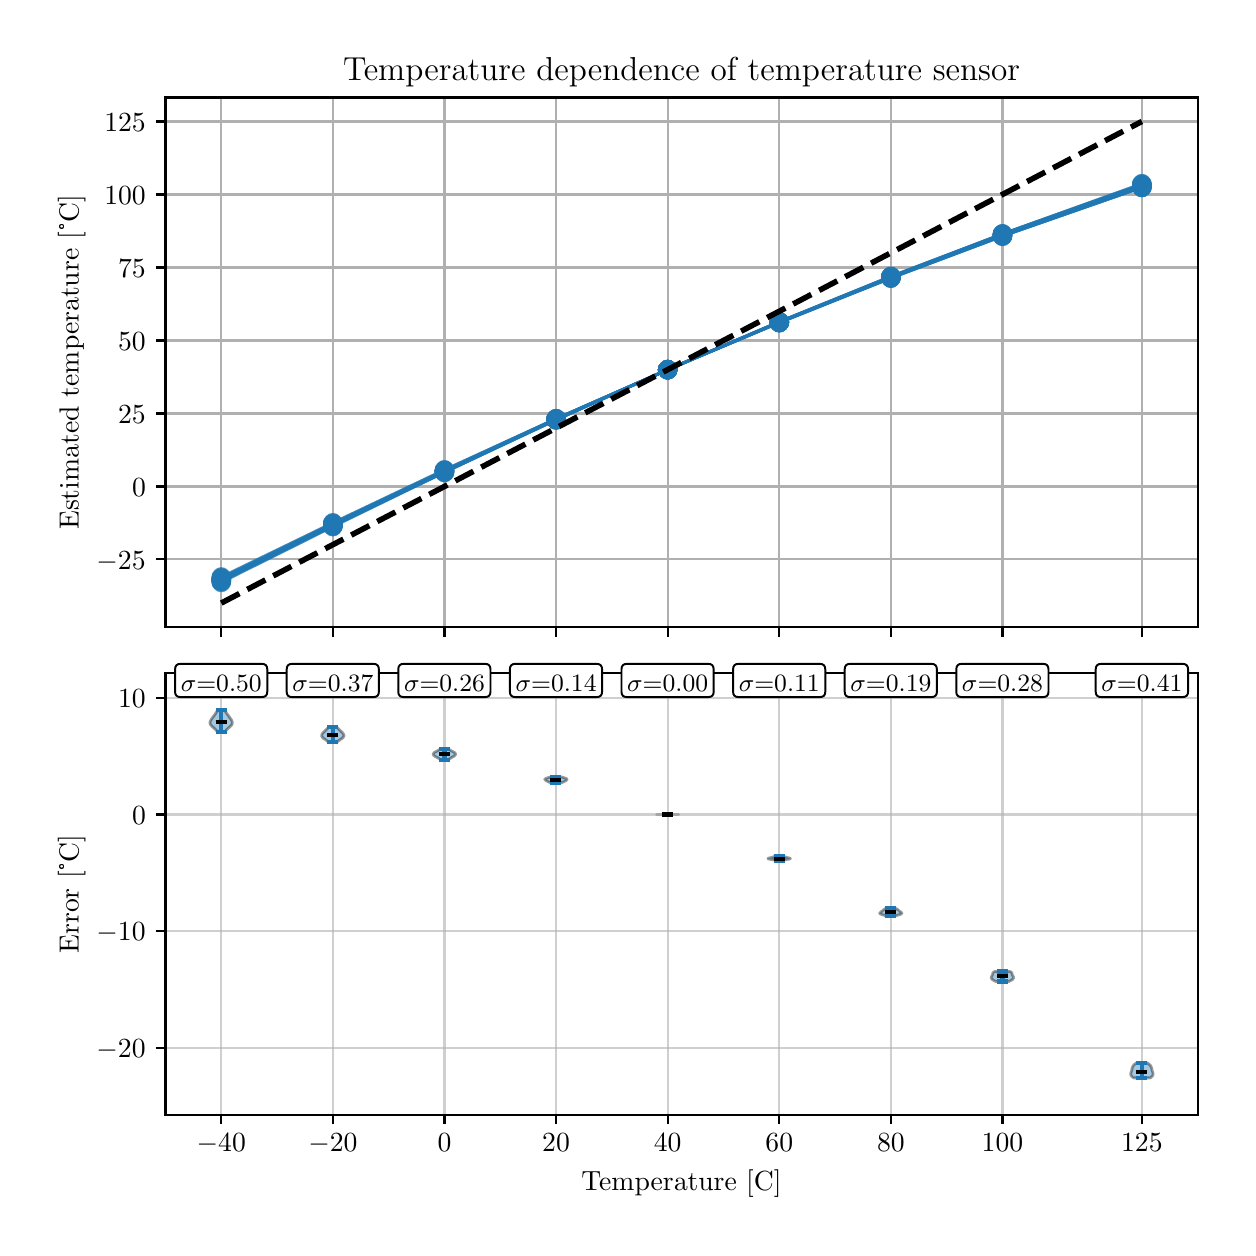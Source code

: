 \begingroup%
\makeatletter%
\begin{pgfpicture}%
\pgfpathrectangle{\pgfpointorigin}{\pgfqpoint{6.0in}{6.0in}}%
\pgfusepath{use as bounding box, clip}%
\begin{pgfscope}%
\pgfsetbuttcap%
\pgfsetmiterjoin%
\definecolor{currentfill}{rgb}{1.0,1.0,1.0}%
\pgfsetfillcolor{currentfill}%
\pgfsetlinewidth{0.0pt}%
\definecolor{currentstroke}{rgb}{1.0,1.0,1.0}%
\pgfsetstrokecolor{currentstroke}%
\pgfsetdash{}{0pt}%
\pgfpathmoveto{\pgfqpoint{0.0in}{0.0in}}%
\pgfpathlineto{\pgfqpoint{6.0in}{0.0in}}%
\pgfpathlineto{\pgfqpoint{6.0in}{6.0in}}%
\pgfpathlineto{\pgfqpoint{0.0in}{6.0in}}%
\pgfpathlineto{\pgfqpoint{0.0in}{0.0in}}%
\pgfpathclose%
\pgfusepath{fill}%
\end{pgfscope}%
\begin{pgfscope}%
\pgfsetbuttcap%
\pgfsetmiterjoin%
\definecolor{currentfill}{rgb}{1.0,1.0,1.0}%
\pgfsetfillcolor{currentfill}%
\pgfsetlinewidth{0.0pt}%
\definecolor{currentstroke}{rgb}{0.0,0.0,0.0}%
\pgfsetstrokecolor{currentstroke}%
\pgfsetstrokeopacity{0.0}%
\pgfsetdash{}{0pt}%
\pgfpathmoveto{\pgfqpoint{0.689in}{3.002in}}%
\pgfpathlineto{\pgfqpoint{5.85in}{3.002in}}%
\pgfpathlineto{\pgfqpoint{5.85in}{5.651in}}%
\pgfpathlineto{\pgfqpoint{0.689in}{5.651in}}%
\pgfpathlineto{\pgfqpoint{0.689in}{3.002in}}%
\pgfpathclose%
\pgfusepath{fill}%
\end{pgfscope}%
\begin{pgfscope}%
\pgfpathrectangle{\pgfqpoint{0.689in}{3.002in}}{\pgfqpoint{5.161in}{2.649in}}%
\pgfusepath{clip}%
\pgfsetrectcap%
\pgfsetroundjoin%
\pgfsetlinewidth{0.803pt}%
\definecolor{currentstroke}{rgb}{0.69,0.69,0.69}%
\pgfsetstrokecolor{currentstroke}%
\pgfsetdash{}{0pt}%
\pgfpathmoveto{\pgfqpoint{0.968in}{3.002in}}%
\pgfpathlineto{\pgfqpoint{0.968in}{5.651in}}%
\pgfusepath{stroke}%
\end{pgfscope}%
\begin{pgfscope}%
\pgfsetbuttcap%
\pgfsetroundjoin%
\definecolor{currentfill}{rgb}{0.0,0.0,0.0}%
\pgfsetfillcolor{currentfill}%
\pgfsetlinewidth{0.803pt}%
\definecolor{currentstroke}{rgb}{0.0,0.0,0.0}%
\pgfsetstrokecolor{currentstroke}%
\pgfsetdash{}{0pt}%
\pgfsys@defobject{currentmarker}{\pgfqpoint{0.0in}{-0.049in}}{\pgfqpoint{0.0in}{0.0in}}{%
\pgfpathmoveto{\pgfqpoint{0.0in}{0.0in}}%
\pgfpathlineto{\pgfqpoint{0.0in}{-0.049in}}%
\pgfusepath{stroke,fill}%
}%
\begin{pgfscope}%
\pgfsys@transformshift{0.968in}{3.002in}%
\pgfsys@useobject{currentmarker}{}%
\end{pgfscope}%
\end{pgfscope}%
\begin{pgfscope}%
\pgfpathrectangle{\pgfqpoint{0.689in}{3.002in}}{\pgfqpoint{5.161in}{2.649in}}%
\pgfusepath{clip}%
\pgfsetrectcap%
\pgfsetroundjoin%
\pgfsetlinewidth{0.803pt}%
\definecolor{currentstroke}{rgb}{0.69,0.69,0.69}%
\pgfsetstrokecolor{currentstroke}%
\pgfsetdash{}{0pt}%
\pgfpathmoveto{\pgfqpoint{1.526in}{3.002in}}%
\pgfpathlineto{\pgfqpoint{1.526in}{5.651in}}%
\pgfusepath{stroke}%
\end{pgfscope}%
\begin{pgfscope}%
\pgfsetbuttcap%
\pgfsetroundjoin%
\definecolor{currentfill}{rgb}{0.0,0.0,0.0}%
\pgfsetfillcolor{currentfill}%
\pgfsetlinewidth{0.803pt}%
\definecolor{currentstroke}{rgb}{0.0,0.0,0.0}%
\pgfsetstrokecolor{currentstroke}%
\pgfsetdash{}{0pt}%
\pgfsys@defobject{currentmarker}{\pgfqpoint{0.0in}{-0.049in}}{\pgfqpoint{0.0in}{0.0in}}{%
\pgfpathmoveto{\pgfqpoint{0.0in}{0.0in}}%
\pgfpathlineto{\pgfqpoint{0.0in}{-0.049in}}%
\pgfusepath{stroke,fill}%
}%
\begin{pgfscope}%
\pgfsys@transformshift{1.526in}{3.002in}%
\pgfsys@useobject{currentmarker}{}%
\end{pgfscope}%
\end{pgfscope}%
\begin{pgfscope}%
\pgfpathrectangle{\pgfqpoint{0.689in}{3.002in}}{\pgfqpoint{5.161in}{2.649in}}%
\pgfusepath{clip}%
\pgfsetrectcap%
\pgfsetroundjoin%
\pgfsetlinewidth{0.803pt}%
\definecolor{currentstroke}{rgb}{0.69,0.69,0.69}%
\pgfsetstrokecolor{currentstroke}%
\pgfsetdash{}{0pt}%
\pgfpathmoveto{\pgfqpoint{2.084in}{3.002in}}%
\pgfpathlineto{\pgfqpoint{2.084in}{5.651in}}%
\pgfusepath{stroke}%
\end{pgfscope}%
\begin{pgfscope}%
\pgfsetbuttcap%
\pgfsetroundjoin%
\definecolor{currentfill}{rgb}{0.0,0.0,0.0}%
\pgfsetfillcolor{currentfill}%
\pgfsetlinewidth{0.803pt}%
\definecolor{currentstroke}{rgb}{0.0,0.0,0.0}%
\pgfsetstrokecolor{currentstroke}%
\pgfsetdash{}{0pt}%
\pgfsys@defobject{currentmarker}{\pgfqpoint{0.0in}{-0.049in}}{\pgfqpoint{0.0in}{0.0in}}{%
\pgfpathmoveto{\pgfqpoint{0.0in}{0.0in}}%
\pgfpathlineto{\pgfqpoint{0.0in}{-0.049in}}%
\pgfusepath{stroke,fill}%
}%
\begin{pgfscope}%
\pgfsys@transformshift{2.084in}{3.002in}%
\pgfsys@useobject{currentmarker}{}%
\end{pgfscope}%
\end{pgfscope}%
\begin{pgfscope}%
\pgfpathrectangle{\pgfqpoint{0.689in}{3.002in}}{\pgfqpoint{5.161in}{2.649in}}%
\pgfusepath{clip}%
\pgfsetrectcap%
\pgfsetroundjoin%
\pgfsetlinewidth{0.803pt}%
\definecolor{currentstroke}{rgb}{0.69,0.69,0.69}%
\pgfsetstrokecolor{currentstroke}%
\pgfsetdash{}{0pt}%
\pgfpathmoveto{\pgfqpoint{2.642in}{3.002in}}%
\pgfpathlineto{\pgfqpoint{2.642in}{5.651in}}%
\pgfusepath{stroke}%
\end{pgfscope}%
\begin{pgfscope}%
\pgfsetbuttcap%
\pgfsetroundjoin%
\definecolor{currentfill}{rgb}{0.0,0.0,0.0}%
\pgfsetfillcolor{currentfill}%
\pgfsetlinewidth{0.803pt}%
\definecolor{currentstroke}{rgb}{0.0,0.0,0.0}%
\pgfsetstrokecolor{currentstroke}%
\pgfsetdash{}{0pt}%
\pgfsys@defobject{currentmarker}{\pgfqpoint{0.0in}{-0.049in}}{\pgfqpoint{0.0in}{0.0in}}{%
\pgfpathmoveto{\pgfqpoint{0.0in}{0.0in}}%
\pgfpathlineto{\pgfqpoint{0.0in}{-0.049in}}%
\pgfusepath{stroke,fill}%
}%
\begin{pgfscope}%
\pgfsys@transformshift{2.642in}{3.002in}%
\pgfsys@useobject{currentmarker}{}%
\end{pgfscope}%
\end{pgfscope}%
\begin{pgfscope}%
\pgfpathrectangle{\pgfqpoint{0.689in}{3.002in}}{\pgfqpoint{5.161in}{2.649in}}%
\pgfusepath{clip}%
\pgfsetrectcap%
\pgfsetroundjoin%
\pgfsetlinewidth{0.803pt}%
\definecolor{currentstroke}{rgb}{0.69,0.69,0.69}%
\pgfsetstrokecolor{currentstroke}%
\pgfsetdash{}{0pt}%
\pgfpathmoveto{\pgfqpoint{3.2in}{3.002in}}%
\pgfpathlineto{\pgfqpoint{3.2in}{5.651in}}%
\pgfusepath{stroke}%
\end{pgfscope}%
\begin{pgfscope}%
\pgfsetbuttcap%
\pgfsetroundjoin%
\definecolor{currentfill}{rgb}{0.0,0.0,0.0}%
\pgfsetfillcolor{currentfill}%
\pgfsetlinewidth{0.803pt}%
\definecolor{currentstroke}{rgb}{0.0,0.0,0.0}%
\pgfsetstrokecolor{currentstroke}%
\pgfsetdash{}{0pt}%
\pgfsys@defobject{currentmarker}{\pgfqpoint{0.0in}{-0.049in}}{\pgfqpoint{0.0in}{0.0in}}{%
\pgfpathmoveto{\pgfqpoint{0.0in}{0.0in}}%
\pgfpathlineto{\pgfqpoint{0.0in}{-0.049in}}%
\pgfusepath{stroke,fill}%
}%
\begin{pgfscope}%
\pgfsys@transformshift{3.2in}{3.002in}%
\pgfsys@useobject{currentmarker}{}%
\end{pgfscope}%
\end{pgfscope}%
\begin{pgfscope}%
\pgfpathrectangle{\pgfqpoint{0.689in}{3.002in}}{\pgfqpoint{5.161in}{2.649in}}%
\pgfusepath{clip}%
\pgfsetrectcap%
\pgfsetroundjoin%
\pgfsetlinewidth{0.803pt}%
\definecolor{currentstroke}{rgb}{0.69,0.69,0.69}%
\pgfsetstrokecolor{currentstroke}%
\pgfsetdash{}{0pt}%
\pgfpathmoveto{\pgfqpoint{3.758in}{3.002in}}%
\pgfpathlineto{\pgfqpoint{3.758in}{5.651in}}%
\pgfusepath{stroke}%
\end{pgfscope}%
\begin{pgfscope}%
\pgfsetbuttcap%
\pgfsetroundjoin%
\definecolor{currentfill}{rgb}{0.0,0.0,0.0}%
\pgfsetfillcolor{currentfill}%
\pgfsetlinewidth{0.803pt}%
\definecolor{currentstroke}{rgb}{0.0,0.0,0.0}%
\pgfsetstrokecolor{currentstroke}%
\pgfsetdash{}{0pt}%
\pgfsys@defobject{currentmarker}{\pgfqpoint{0.0in}{-0.049in}}{\pgfqpoint{0.0in}{0.0in}}{%
\pgfpathmoveto{\pgfqpoint{0.0in}{0.0in}}%
\pgfpathlineto{\pgfqpoint{0.0in}{-0.049in}}%
\pgfusepath{stroke,fill}%
}%
\begin{pgfscope}%
\pgfsys@transformshift{3.758in}{3.002in}%
\pgfsys@useobject{currentmarker}{}%
\end{pgfscope}%
\end{pgfscope}%
\begin{pgfscope}%
\pgfpathrectangle{\pgfqpoint{0.689in}{3.002in}}{\pgfqpoint{5.161in}{2.649in}}%
\pgfusepath{clip}%
\pgfsetrectcap%
\pgfsetroundjoin%
\pgfsetlinewidth{0.803pt}%
\definecolor{currentstroke}{rgb}{0.69,0.69,0.69}%
\pgfsetstrokecolor{currentstroke}%
\pgfsetdash{}{0pt}%
\pgfpathmoveto{\pgfqpoint{4.316in}{3.002in}}%
\pgfpathlineto{\pgfqpoint{4.316in}{5.651in}}%
\pgfusepath{stroke}%
\end{pgfscope}%
\begin{pgfscope}%
\pgfsetbuttcap%
\pgfsetroundjoin%
\definecolor{currentfill}{rgb}{0.0,0.0,0.0}%
\pgfsetfillcolor{currentfill}%
\pgfsetlinewidth{0.803pt}%
\definecolor{currentstroke}{rgb}{0.0,0.0,0.0}%
\pgfsetstrokecolor{currentstroke}%
\pgfsetdash{}{0pt}%
\pgfsys@defobject{currentmarker}{\pgfqpoint{0.0in}{-0.049in}}{\pgfqpoint{0.0in}{0.0in}}{%
\pgfpathmoveto{\pgfqpoint{0.0in}{0.0in}}%
\pgfpathlineto{\pgfqpoint{0.0in}{-0.049in}}%
\pgfusepath{stroke,fill}%
}%
\begin{pgfscope}%
\pgfsys@transformshift{4.316in}{3.002in}%
\pgfsys@useobject{currentmarker}{}%
\end{pgfscope}%
\end{pgfscope}%
\begin{pgfscope}%
\pgfpathrectangle{\pgfqpoint{0.689in}{3.002in}}{\pgfqpoint{5.161in}{2.649in}}%
\pgfusepath{clip}%
\pgfsetrectcap%
\pgfsetroundjoin%
\pgfsetlinewidth{0.803pt}%
\definecolor{currentstroke}{rgb}{0.69,0.69,0.69}%
\pgfsetstrokecolor{currentstroke}%
\pgfsetdash{}{0pt}%
\pgfpathmoveto{\pgfqpoint{4.874in}{3.002in}}%
\pgfpathlineto{\pgfqpoint{4.874in}{5.651in}}%
\pgfusepath{stroke}%
\end{pgfscope}%
\begin{pgfscope}%
\pgfsetbuttcap%
\pgfsetroundjoin%
\definecolor{currentfill}{rgb}{0.0,0.0,0.0}%
\pgfsetfillcolor{currentfill}%
\pgfsetlinewidth{0.803pt}%
\definecolor{currentstroke}{rgb}{0.0,0.0,0.0}%
\pgfsetstrokecolor{currentstroke}%
\pgfsetdash{}{0pt}%
\pgfsys@defobject{currentmarker}{\pgfqpoint{0.0in}{-0.049in}}{\pgfqpoint{0.0in}{0.0in}}{%
\pgfpathmoveto{\pgfqpoint{0.0in}{0.0in}}%
\pgfpathlineto{\pgfqpoint{0.0in}{-0.049in}}%
\pgfusepath{stroke,fill}%
}%
\begin{pgfscope}%
\pgfsys@transformshift{4.874in}{3.002in}%
\pgfsys@useobject{currentmarker}{}%
\end{pgfscope}%
\end{pgfscope}%
\begin{pgfscope}%
\pgfpathrectangle{\pgfqpoint{0.689in}{3.002in}}{\pgfqpoint{5.161in}{2.649in}}%
\pgfusepath{clip}%
\pgfsetrectcap%
\pgfsetroundjoin%
\pgfsetlinewidth{0.803pt}%
\definecolor{currentstroke}{rgb}{0.69,0.69,0.69}%
\pgfsetstrokecolor{currentstroke}%
\pgfsetdash{}{0pt}%
\pgfpathmoveto{\pgfqpoint{5.571in}{3.002in}}%
\pgfpathlineto{\pgfqpoint{5.571in}{5.651in}}%
\pgfusepath{stroke}%
\end{pgfscope}%
\begin{pgfscope}%
\pgfsetbuttcap%
\pgfsetroundjoin%
\definecolor{currentfill}{rgb}{0.0,0.0,0.0}%
\pgfsetfillcolor{currentfill}%
\pgfsetlinewidth{0.803pt}%
\definecolor{currentstroke}{rgb}{0.0,0.0,0.0}%
\pgfsetstrokecolor{currentstroke}%
\pgfsetdash{}{0pt}%
\pgfsys@defobject{currentmarker}{\pgfqpoint{0.0in}{-0.049in}}{\pgfqpoint{0.0in}{0.0in}}{%
\pgfpathmoveto{\pgfqpoint{0.0in}{0.0in}}%
\pgfpathlineto{\pgfqpoint{0.0in}{-0.049in}}%
\pgfusepath{stroke,fill}%
}%
\begin{pgfscope}%
\pgfsys@transformshift{5.571in}{3.002in}%
\pgfsys@useobject{currentmarker}{}%
\end{pgfscope}%
\end{pgfscope}%
\begin{pgfscope}%
\pgfpathrectangle{\pgfqpoint{0.689in}{3.002in}}{\pgfqpoint{5.161in}{2.649in}}%
\pgfusepath{clip}%
\pgfsetrectcap%
\pgfsetroundjoin%
\pgfsetlinewidth{0.803pt}%
\definecolor{currentstroke}{rgb}{0.69,0.69,0.69}%
\pgfsetstrokecolor{currentstroke}%
\pgfsetdash{}{0pt}%
\pgfpathmoveto{\pgfqpoint{0.689in}{3.342in}}%
\pgfpathlineto{\pgfqpoint{5.85in}{3.342in}}%
\pgfusepath{stroke}%
\end{pgfscope}%
\begin{pgfscope}%
\pgfsetbuttcap%
\pgfsetroundjoin%
\definecolor{currentfill}{rgb}{0.0,0.0,0.0}%
\pgfsetfillcolor{currentfill}%
\pgfsetlinewidth{0.803pt}%
\definecolor{currentstroke}{rgb}{0.0,0.0,0.0}%
\pgfsetstrokecolor{currentstroke}%
\pgfsetdash{}{0pt}%
\pgfsys@defobject{currentmarker}{\pgfqpoint{-0.049in}{0.0in}}{\pgfqpoint{-0.0in}{0.0in}}{%
\pgfpathmoveto{\pgfqpoint{-0.0in}{0.0in}}%
\pgfpathlineto{\pgfqpoint{-0.049in}{0.0in}}%
\pgfusepath{stroke,fill}%
}%
\begin{pgfscope}%
\pgfsys@transformshift{0.689in}{3.342in}%
\pgfsys@useobject{currentmarker}{}%
\end{pgfscope}%
\end{pgfscope}%
\begin{pgfscope}%
\definecolor{textcolor}{rgb}{0.0,0.0,0.0}%
\pgfsetstrokecolor{textcolor}%
\pgfsetfillcolor{textcolor}%
\pgftext[x=0.344in, y=3.293in, left, base]{\color{textcolor}\rmfamily\fontsize{10.0}{12.0}\selectfont \(\displaystyle {\ensuremath{-}25}\)}%
\end{pgfscope}%
\begin{pgfscope}%
\pgfpathrectangle{\pgfqpoint{0.689in}{3.002in}}{\pgfqpoint{5.161in}{2.649in}}%
\pgfusepath{clip}%
\pgfsetrectcap%
\pgfsetroundjoin%
\pgfsetlinewidth{0.803pt}%
\definecolor{currentstroke}{rgb}{0.69,0.69,0.69}%
\pgfsetstrokecolor{currentstroke}%
\pgfsetdash{}{0pt}%
\pgfpathmoveto{\pgfqpoint{0.689in}{3.706in}}%
\pgfpathlineto{\pgfqpoint{5.85in}{3.706in}}%
\pgfusepath{stroke}%
\end{pgfscope}%
\begin{pgfscope}%
\pgfsetbuttcap%
\pgfsetroundjoin%
\definecolor{currentfill}{rgb}{0.0,0.0,0.0}%
\pgfsetfillcolor{currentfill}%
\pgfsetlinewidth{0.803pt}%
\definecolor{currentstroke}{rgb}{0.0,0.0,0.0}%
\pgfsetstrokecolor{currentstroke}%
\pgfsetdash{}{0pt}%
\pgfsys@defobject{currentmarker}{\pgfqpoint{-0.049in}{0.0in}}{\pgfqpoint{-0.0in}{0.0in}}{%
\pgfpathmoveto{\pgfqpoint{-0.0in}{0.0in}}%
\pgfpathlineto{\pgfqpoint{-0.049in}{0.0in}}%
\pgfusepath{stroke,fill}%
}%
\begin{pgfscope}%
\pgfsys@transformshift{0.689in}{3.706in}%
\pgfsys@useobject{currentmarker}{}%
\end{pgfscope}%
\end{pgfscope}%
\begin{pgfscope}%
\definecolor{textcolor}{rgb}{0.0,0.0,0.0}%
\pgfsetstrokecolor{textcolor}%
\pgfsetfillcolor{textcolor}%
\pgftext[x=0.522in, y=3.658in, left, base]{\color{textcolor}\rmfamily\fontsize{10.0}{12.0}\selectfont \(\displaystyle {0}\)}%
\end{pgfscope}%
\begin{pgfscope}%
\pgfpathrectangle{\pgfqpoint{0.689in}{3.002in}}{\pgfqpoint{5.161in}{2.649in}}%
\pgfusepath{clip}%
\pgfsetrectcap%
\pgfsetroundjoin%
\pgfsetlinewidth{0.803pt}%
\definecolor{currentstroke}{rgb}{0.69,0.69,0.69}%
\pgfsetstrokecolor{currentstroke}%
\pgfsetdash{}{0pt}%
\pgfpathmoveto{\pgfqpoint{0.689in}{4.071in}}%
\pgfpathlineto{\pgfqpoint{5.85in}{4.071in}}%
\pgfusepath{stroke}%
\end{pgfscope}%
\begin{pgfscope}%
\pgfsetbuttcap%
\pgfsetroundjoin%
\definecolor{currentfill}{rgb}{0.0,0.0,0.0}%
\pgfsetfillcolor{currentfill}%
\pgfsetlinewidth{0.803pt}%
\definecolor{currentstroke}{rgb}{0.0,0.0,0.0}%
\pgfsetstrokecolor{currentstroke}%
\pgfsetdash{}{0pt}%
\pgfsys@defobject{currentmarker}{\pgfqpoint{-0.049in}{0.0in}}{\pgfqpoint{-0.0in}{0.0in}}{%
\pgfpathmoveto{\pgfqpoint{-0.0in}{0.0in}}%
\pgfpathlineto{\pgfqpoint{-0.049in}{0.0in}}%
\pgfusepath{stroke,fill}%
}%
\begin{pgfscope}%
\pgfsys@transformshift{0.689in}{4.071in}%
\pgfsys@useobject{currentmarker}{}%
\end{pgfscope}%
\end{pgfscope}%
\begin{pgfscope}%
\definecolor{textcolor}{rgb}{0.0,0.0,0.0}%
\pgfsetstrokecolor{textcolor}%
\pgfsetfillcolor{textcolor}%
\pgftext[x=0.452in, y=4.023in, left, base]{\color{textcolor}\rmfamily\fontsize{10.0}{12.0}\selectfont \(\displaystyle {25}\)}%
\end{pgfscope}%
\begin{pgfscope}%
\pgfpathrectangle{\pgfqpoint{0.689in}{3.002in}}{\pgfqpoint{5.161in}{2.649in}}%
\pgfusepath{clip}%
\pgfsetrectcap%
\pgfsetroundjoin%
\pgfsetlinewidth{0.803pt}%
\definecolor{currentstroke}{rgb}{0.69,0.69,0.69}%
\pgfsetstrokecolor{currentstroke}%
\pgfsetdash{}{0pt}%
\pgfpathmoveto{\pgfqpoint{0.689in}{4.436in}}%
\pgfpathlineto{\pgfqpoint{5.85in}{4.436in}}%
\pgfusepath{stroke}%
\end{pgfscope}%
\begin{pgfscope}%
\pgfsetbuttcap%
\pgfsetroundjoin%
\definecolor{currentfill}{rgb}{0.0,0.0,0.0}%
\pgfsetfillcolor{currentfill}%
\pgfsetlinewidth{0.803pt}%
\definecolor{currentstroke}{rgb}{0.0,0.0,0.0}%
\pgfsetstrokecolor{currentstroke}%
\pgfsetdash{}{0pt}%
\pgfsys@defobject{currentmarker}{\pgfqpoint{-0.049in}{0.0in}}{\pgfqpoint{-0.0in}{0.0in}}{%
\pgfpathmoveto{\pgfqpoint{-0.0in}{0.0in}}%
\pgfpathlineto{\pgfqpoint{-0.049in}{0.0in}}%
\pgfusepath{stroke,fill}%
}%
\begin{pgfscope}%
\pgfsys@transformshift{0.689in}{4.436in}%
\pgfsys@useobject{currentmarker}{}%
\end{pgfscope}%
\end{pgfscope}%
\begin{pgfscope}%
\definecolor{textcolor}{rgb}{0.0,0.0,0.0}%
\pgfsetstrokecolor{textcolor}%
\pgfsetfillcolor{textcolor}%
\pgftext[x=0.452in, y=4.388in, left, base]{\color{textcolor}\rmfamily\fontsize{10.0}{12.0}\selectfont \(\displaystyle {50}\)}%
\end{pgfscope}%
\begin{pgfscope}%
\pgfpathrectangle{\pgfqpoint{0.689in}{3.002in}}{\pgfqpoint{5.161in}{2.649in}}%
\pgfusepath{clip}%
\pgfsetrectcap%
\pgfsetroundjoin%
\pgfsetlinewidth{0.803pt}%
\definecolor{currentstroke}{rgb}{0.69,0.69,0.69}%
\pgfsetstrokecolor{currentstroke}%
\pgfsetdash{}{0pt}%
\pgfpathmoveto{\pgfqpoint{0.689in}{4.801in}}%
\pgfpathlineto{\pgfqpoint{5.85in}{4.801in}}%
\pgfusepath{stroke}%
\end{pgfscope}%
\begin{pgfscope}%
\pgfsetbuttcap%
\pgfsetroundjoin%
\definecolor{currentfill}{rgb}{0.0,0.0,0.0}%
\pgfsetfillcolor{currentfill}%
\pgfsetlinewidth{0.803pt}%
\definecolor{currentstroke}{rgb}{0.0,0.0,0.0}%
\pgfsetstrokecolor{currentstroke}%
\pgfsetdash{}{0pt}%
\pgfsys@defobject{currentmarker}{\pgfqpoint{-0.049in}{0.0in}}{\pgfqpoint{-0.0in}{0.0in}}{%
\pgfpathmoveto{\pgfqpoint{-0.0in}{0.0in}}%
\pgfpathlineto{\pgfqpoint{-0.049in}{0.0in}}%
\pgfusepath{stroke,fill}%
}%
\begin{pgfscope}%
\pgfsys@transformshift{0.689in}{4.801in}%
\pgfsys@useobject{currentmarker}{}%
\end{pgfscope}%
\end{pgfscope}%
\begin{pgfscope}%
\definecolor{textcolor}{rgb}{0.0,0.0,0.0}%
\pgfsetstrokecolor{textcolor}%
\pgfsetfillcolor{textcolor}%
\pgftext[x=0.452in, y=4.753in, left, base]{\color{textcolor}\rmfamily\fontsize{10.0}{12.0}\selectfont \(\displaystyle {75}\)}%
\end{pgfscope}%
\begin{pgfscope}%
\pgfpathrectangle{\pgfqpoint{0.689in}{3.002in}}{\pgfqpoint{5.161in}{2.649in}}%
\pgfusepath{clip}%
\pgfsetrectcap%
\pgfsetroundjoin%
\pgfsetlinewidth{0.803pt}%
\definecolor{currentstroke}{rgb}{0.69,0.69,0.69}%
\pgfsetstrokecolor{currentstroke}%
\pgfsetdash{}{0pt}%
\pgfpathmoveto{\pgfqpoint{0.689in}{5.166in}}%
\pgfpathlineto{\pgfqpoint{5.85in}{5.166in}}%
\pgfusepath{stroke}%
\end{pgfscope}%
\begin{pgfscope}%
\pgfsetbuttcap%
\pgfsetroundjoin%
\definecolor{currentfill}{rgb}{0.0,0.0,0.0}%
\pgfsetfillcolor{currentfill}%
\pgfsetlinewidth{0.803pt}%
\definecolor{currentstroke}{rgb}{0.0,0.0,0.0}%
\pgfsetstrokecolor{currentstroke}%
\pgfsetdash{}{0pt}%
\pgfsys@defobject{currentmarker}{\pgfqpoint{-0.049in}{0.0in}}{\pgfqpoint{-0.0in}{0.0in}}{%
\pgfpathmoveto{\pgfqpoint{-0.0in}{0.0in}}%
\pgfpathlineto{\pgfqpoint{-0.049in}{0.0in}}%
\pgfusepath{stroke,fill}%
}%
\begin{pgfscope}%
\pgfsys@transformshift{0.689in}{5.166in}%
\pgfsys@useobject{currentmarker}{}%
\end{pgfscope}%
\end{pgfscope}%
\begin{pgfscope}%
\definecolor{textcolor}{rgb}{0.0,0.0,0.0}%
\pgfsetstrokecolor{textcolor}%
\pgfsetfillcolor{textcolor}%
\pgftext[x=0.383in, y=5.118in, left, base]{\color{textcolor}\rmfamily\fontsize{10.0}{12.0}\selectfont \(\displaystyle {100}\)}%
\end{pgfscope}%
\begin{pgfscope}%
\pgfpathrectangle{\pgfqpoint{0.689in}{3.002in}}{\pgfqpoint{5.161in}{2.649in}}%
\pgfusepath{clip}%
\pgfsetrectcap%
\pgfsetroundjoin%
\pgfsetlinewidth{0.803pt}%
\definecolor{currentstroke}{rgb}{0.69,0.69,0.69}%
\pgfsetstrokecolor{currentstroke}%
\pgfsetdash{}{0pt}%
\pgfpathmoveto{\pgfqpoint{0.689in}{5.531in}}%
\pgfpathlineto{\pgfqpoint{5.85in}{5.531in}}%
\pgfusepath{stroke}%
\end{pgfscope}%
\begin{pgfscope}%
\pgfsetbuttcap%
\pgfsetroundjoin%
\definecolor{currentfill}{rgb}{0.0,0.0,0.0}%
\pgfsetfillcolor{currentfill}%
\pgfsetlinewidth{0.803pt}%
\definecolor{currentstroke}{rgb}{0.0,0.0,0.0}%
\pgfsetstrokecolor{currentstroke}%
\pgfsetdash{}{0pt}%
\pgfsys@defobject{currentmarker}{\pgfqpoint{-0.049in}{0.0in}}{\pgfqpoint{-0.0in}{0.0in}}{%
\pgfpathmoveto{\pgfqpoint{-0.0in}{0.0in}}%
\pgfpathlineto{\pgfqpoint{-0.049in}{0.0in}}%
\pgfusepath{stroke,fill}%
}%
\begin{pgfscope}%
\pgfsys@transformshift{0.689in}{5.531in}%
\pgfsys@useobject{currentmarker}{}%
\end{pgfscope}%
\end{pgfscope}%
\begin{pgfscope}%
\definecolor{textcolor}{rgb}{0.0,0.0,0.0}%
\pgfsetstrokecolor{textcolor}%
\pgfsetfillcolor{textcolor}%
\pgftext[x=0.383in, y=5.482in, left, base]{\color{textcolor}\rmfamily\fontsize{10.0}{12.0}\selectfont \(\displaystyle {125}\)}%
\end{pgfscope}%
\begin{pgfscope}%
\definecolor{textcolor}{rgb}{0.0,0.0,0.0}%
\pgfsetstrokecolor{textcolor}%
\pgfsetfillcolor{textcolor}%
\pgftext[x=0.289in,y=4.327in,,bottom,rotate=90.0]{\color{textcolor}\rmfamily\fontsize{10.0}{12.0}\selectfont Estimated temperature [°C]}%
\end{pgfscope}%
\begin{pgfscope}%
\pgfpathrectangle{\pgfqpoint{0.689in}{3.002in}}{\pgfqpoint{5.161in}{2.649in}}%
\pgfusepath{clip}%
\pgfsetrectcap%
\pgfsetroundjoin%
\pgfsetlinewidth{1.004pt}%
\definecolor{currentstroke}{rgb}{0.122,0.467,0.706}%
\pgfsetstrokecolor{currentstroke}%
\pgfsetstrokeopacity{0.65}%
\pgfsetdash{}{0pt}%
\pgfpathmoveto{\pgfqpoint{0.968in}{3.234in}}%
\pgfpathlineto{\pgfqpoint{1.526in}{3.511in}}%
\pgfpathlineto{\pgfqpoint{2.084in}{3.78in}}%
\pgfpathlineto{\pgfqpoint{2.642in}{4.041in}}%
\pgfpathlineto{\pgfqpoint{3.2in}{4.29in}}%
\pgfpathlineto{\pgfqpoint{3.758in}{4.529in}}%
\pgfpathlineto{\pgfqpoint{4.316in}{4.754in}}%
\pgfpathlineto{\pgfqpoint{4.874in}{4.968in}}%
\pgfpathlineto{\pgfqpoint{5.571in}{5.216in}}%
\pgfusepath{stroke}%
\end{pgfscope}%
\begin{pgfscope}%
\pgfpathrectangle{\pgfqpoint{0.689in}{3.002in}}{\pgfqpoint{5.161in}{2.649in}}%
\pgfusepath{clip}%
\pgfsetbuttcap%
\pgfsetroundjoin%
\definecolor{currentfill}{rgb}{0.122,0.467,0.706}%
\pgfsetfillcolor{currentfill}%
\pgfsetfillopacity{0.65}%
\pgfsetlinewidth{1.004pt}%
\definecolor{currentstroke}{rgb}{0.122,0.467,0.706}%
\pgfsetstrokecolor{currentstroke}%
\pgfsetstrokeopacity{0.65}%
\pgfsetdash{}{0pt}%
\pgfsys@defobject{currentmarker}{\pgfqpoint{-0.042in}{-0.042in}}{\pgfqpoint{0.042in}{0.042in}}{%
\pgfpathmoveto{\pgfqpoint{0.0in}{-0.042in}}%
\pgfpathcurveto{\pgfqpoint{0.011in}{-0.042in}}{\pgfqpoint{0.022in}{-0.037in}}{\pgfqpoint{0.029in}{-0.029in}}%
\pgfpathcurveto{\pgfqpoint{0.037in}{-0.022in}}{\pgfqpoint{0.042in}{-0.011in}}{\pgfqpoint{0.042in}{0.0in}}%
\pgfpathcurveto{\pgfqpoint{0.042in}{0.011in}}{\pgfqpoint{0.037in}{0.022in}}{\pgfqpoint{0.029in}{0.029in}}%
\pgfpathcurveto{\pgfqpoint{0.022in}{0.037in}}{\pgfqpoint{0.011in}{0.042in}}{\pgfqpoint{0.0in}{0.042in}}%
\pgfpathcurveto{\pgfqpoint{-0.011in}{0.042in}}{\pgfqpoint{-0.022in}{0.037in}}{\pgfqpoint{-0.029in}{0.029in}}%
\pgfpathcurveto{\pgfqpoint{-0.037in}{0.022in}}{\pgfqpoint{-0.042in}{0.011in}}{\pgfqpoint{-0.042in}{0.0in}}%
\pgfpathcurveto{\pgfqpoint{-0.042in}{-0.011in}}{\pgfqpoint{-0.037in}{-0.022in}}{\pgfqpoint{-0.029in}{-0.029in}}%
\pgfpathcurveto{\pgfqpoint{-0.022in}{-0.037in}}{\pgfqpoint{-0.011in}{-0.042in}}{\pgfqpoint{0.0in}{-0.042in}}%
\pgfpathlineto{\pgfqpoint{0.0in}{-0.042in}}%
\pgfpathclose%
\pgfusepath{stroke,fill}%
}%
\begin{pgfscope}%
\pgfsys@transformshift{0.968in}{3.234in}%
\pgfsys@useobject{currentmarker}{}%
\end{pgfscope}%
\begin{pgfscope}%
\pgfsys@transformshift{1.526in}{3.511in}%
\pgfsys@useobject{currentmarker}{}%
\end{pgfscope}%
\begin{pgfscope}%
\pgfsys@transformshift{2.084in}{3.78in}%
\pgfsys@useobject{currentmarker}{}%
\end{pgfscope}%
\begin{pgfscope}%
\pgfsys@transformshift{2.642in}{4.041in}%
\pgfsys@useobject{currentmarker}{}%
\end{pgfscope}%
\begin{pgfscope}%
\pgfsys@transformshift{3.2in}{4.29in}%
\pgfsys@useobject{currentmarker}{}%
\end{pgfscope}%
\begin{pgfscope}%
\pgfsys@transformshift{3.758in}{4.529in}%
\pgfsys@useobject{currentmarker}{}%
\end{pgfscope}%
\begin{pgfscope}%
\pgfsys@transformshift{4.316in}{4.754in}%
\pgfsys@useobject{currentmarker}{}%
\end{pgfscope}%
\begin{pgfscope}%
\pgfsys@transformshift{4.874in}{4.968in}%
\pgfsys@useobject{currentmarker}{}%
\end{pgfscope}%
\begin{pgfscope}%
\pgfsys@transformshift{5.571in}{5.216in}%
\pgfsys@useobject{currentmarker}{}%
\end{pgfscope}%
\end{pgfscope}%
\begin{pgfscope}%
\pgfpathrectangle{\pgfqpoint{0.689in}{3.002in}}{\pgfqpoint{5.161in}{2.649in}}%
\pgfusepath{clip}%
\pgfsetrectcap%
\pgfsetroundjoin%
\pgfsetlinewidth{1.004pt}%
\definecolor{currentstroke}{rgb}{0.122,0.467,0.706}%
\pgfsetstrokecolor{currentstroke}%
\pgfsetstrokeopacity{0.65}%
\pgfsetdash{}{0pt}%
\pgfpathmoveto{\pgfqpoint{0.968in}{3.243in}}%
\pgfpathlineto{\pgfqpoint{1.526in}{3.517in}}%
\pgfpathlineto{\pgfqpoint{2.084in}{3.785in}}%
\pgfpathlineto{\pgfqpoint{2.642in}{4.043in}}%
\pgfpathlineto{\pgfqpoint{3.2in}{4.29in}}%
\pgfpathlineto{\pgfqpoint{3.758in}{4.528in}}%
\pgfpathlineto{\pgfqpoint{4.316in}{4.752in}}%
\pgfpathlineto{\pgfqpoint{4.874in}{4.964in}}%
\pgfpathlineto{\pgfqpoint{5.571in}{5.212in}}%
\pgfusepath{stroke}%
\end{pgfscope}%
\begin{pgfscope}%
\pgfpathrectangle{\pgfqpoint{0.689in}{3.002in}}{\pgfqpoint{5.161in}{2.649in}}%
\pgfusepath{clip}%
\pgfsetbuttcap%
\pgfsetroundjoin%
\definecolor{currentfill}{rgb}{0.122,0.467,0.706}%
\pgfsetfillcolor{currentfill}%
\pgfsetfillopacity{0.65}%
\pgfsetlinewidth{1.004pt}%
\definecolor{currentstroke}{rgb}{0.122,0.467,0.706}%
\pgfsetstrokecolor{currentstroke}%
\pgfsetstrokeopacity{0.65}%
\pgfsetdash{}{0pt}%
\pgfsys@defobject{currentmarker}{\pgfqpoint{-0.042in}{-0.042in}}{\pgfqpoint{0.042in}{0.042in}}{%
\pgfpathmoveto{\pgfqpoint{0.0in}{-0.042in}}%
\pgfpathcurveto{\pgfqpoint{0.011in}{-0.042in}}{\pgfqpoint{0.022in}{-0.037in}}{\pgfqpoint{0.029in}{-0.029in}}%
\pgfpathcurveto{\pgfqpoint{0.037in}{-0.022in}}{\pgfqpoint{0.042in}{-0.011in}}{\pgfqpoint{0.042in}{0.0in}}%
\pgfpathcurveto{\pgfqpoint{0.042in}{0.011in}}{\pgfqpoint{0.037in}{0.022in}}{\pgfqpoint{0.029in}{0.029in}}%
\pgfpathcurveto{\pgfqpoint{0.022in}{0.037in}}{\pgfqpoint{0.011in}{0.042in}}{\pgfqpoint{0.0in}{0.042in}}%
\pgfpathcurveto{\pgfqpoint{-0.011in}{0.042in}}{\pgfqpoint{-0.022in}{0.037in}}{\pgfqpoint{-0.029in}{0.029in}}%
\pgfpathcurveto{\pgfqpoint{-0.037in}{0.022in}}{\pgfqpoint{-0.042in}{0.011in}}{\pgfqpoint{-0.042in}{0.0in}}%
\pgfpathcurveto{\pgfqpoint{-0.042in}{-0.011in}}{\pgfqpoint{-0.037in}{-0.022in}}{\pgfqpoint{-0.029in}{-0.029in}}%
\pgfpathcurveto{\pgfqpoint{-0.022in}{-0.037in}}{\pgfqpoint{-0.011in}{-0.042in}}{\pgfqpoint{0.0in}{-0.042in}}%
\pgfpathlineto{\pgfqpoint{0.0in}{-0.042in}}%
\pgfpathclose%
\pgfusepath{stroke,fill}%
}%
\begin{pgfscope}%
\pgfsys@transformshift{0.968in}{3.243in}%
\pgfsys@useobject{currentmarker}{}%
\end{pgfscope}%
\begin{pgfscope}%
\pgfsys@transformshift{1.526in}{3.517in}%
\pgfsys@useobject{currentmarker}{}%
\end{pgfscope}%
\begin{pgfscope}%
\pgfsys@transformshift{2.084in}{3.785in}%
\pgfsys@useobject{currentmarker}{}%
\end{pgfscope}%
\begin{pgfscope}%
\pgfsys@transformshift{2.642in}{4.043in}%
\pgfsys@useobject{currentmarker}{}%
\end{pgfscope}%
\begin{pgfscope}%
\pgfsys@transformshift{3.2in}{4.29in}%
\pgfsys@useobject{currentmarker}{}%
\end{pgfscope}%
\begin{pgfscope}%
\pgfsys@transformshift{3.758in}{4.528in}%
\pgfsys@useobject{currentmarker}{}%
\end{pgfscope}%
\begin{pgfscope}%
\pgfsys@transformshift{4.316in}{4.752in}%
\pgfsys@useobject{currentmarker}{}%
\end{pgfscope}%
\begin{pgfscope}%
\pgfsys@transformshift{4.874in}{4.964in}%
\pgfsys@useobject{currentmarker}{}%
\end{pgfscope}%
\begin{pgfscope}%
\pgfsys@transformshift{5.571in}{5.212in}%
\pgfsys@useobject{currentmarker}{}%
\end{pgfscope}%
\end{pgfscope}%
\begin{pgfscope}%
\pgfpathrectangle{\pgfqpoint{0.689in}{3.002in}}{\pgfqpoint{5.161in}{2.649in}}%
\pgfusepath{clip}%
\pgfsetrectcap%
\pgfsetroundjoin%
\pgfsetlinewidth{1.004pt}%
\definecolor{currentstroke}{rgb}{0.122,0.467,0.706}%
\pgfsetstrokecolor{currentstroke}%
\pgfsetstrokeopacity{0.65}%
\pgfsetdash{}{0pt}%
\pgfpathmoveto{\pgfqpoint{0.968in}{3.242in}}%
\pgfpathlineto{\pgfqpoint{1.526in}{3.518in}}%
\pgfpathlineto{\pgfqpoint{2.084in}{3.775in}}%
\pgfpathlineto{\pgfqpoint{2.642in}{4.043in}}%
\pgfpathlineto{\pgfqpoint{3.2in}{4.29in}}%
\pgfpathlineto{\pgfqpoint{3.758in}{4.526in}}%
\pgfpathlineto{\pgfqpoint{4.316in}{4.75in}}%
\pgfpathlineto{\pgfqpoint{4.874in}{4.961in}}%
\pgfpathlineto{\pgfqpoint{5.571in}{5.206in}}%
\pgfusepath{stroke}%
\end{pgfscope}%
\begin{pgfscope}%
\pgfpathrectangle{\pgfqpoint{0.689in}{3.002in}}{\pgfqpoint{5.161in}{2.649in}}%
\pgfusepath{clip}%
\pgfsetbuttcap%
\pgfsetroundjoin%
\definecolor{currentfill}{rgb}{0.122,0.467,0.706}%
\pgfsetfillcolor{currentfill}%
\pgfsetfillopacity{0.65}%
\pgfsetlinewidth{1.004pt}%
\definecolor{currentstroke}{rgb}{0.122,0.467,0.706}%
\pgfsetstrokecolor{currentstroke}%
\pgfsetstrokeopacity{0.65}%
\pgfsetdash{}{0pt}%
\pgfsys@defobject{currentmarker}{\pgfqpoint{-0.042in}{-0.042in}}{\pgfqpoint{0.042in}{0.042in}}{%
\pgfpathmoveto{\pgfqpoint{0.0in}{-0.042in}}%
\pgfpathcurveto{\pgfqpoint{0.011in}{-0.042in}}{\pgfqpoint{0.022in}{-0.037in}}{\pgfqpoint{0.029in}{-0.029in}}%
\pgfpathcurveto{\pgfqpoint{0.037in}{-0.022in}}{\pgfqpoint{0.042in}{-0.011in}}{\pgfqpoint{0.042in}{0.0in}}%
\pgfpathcurveto{\pgfqpoint{0.042in}{0.011in}}{\pgfqpoint{0.037in}{0.022in}}{\pgfqpoint{0.029in}{0.029in}}%
\pgfpathcurveto{\pgfqpoint{0.022in}{0.037in}}{\pgfqpoint{0.011in}{0.042in}}{\pgfqpoint{0.0in}{0.042in}}%
\pgfpathcurveto{\pgfqpoint{-0.011in}{0.042in}}{\pgfqpoint{-0.022in}{0.037in}}{\pgfqpoint{-0.029in}{0.029in}}%
\pgfpathcurveto{\pgfqpoint{-0.037in}{0.022in}}{\pgfqpoint{-0.042in}{0.011in}}{\pgfqpoint{-0.042in}{0.0in}}%
\pgfpathcurveto{\pgfqpoint{-0.042in}{-0.011in}}{\pgfqpoint{-0.037in}{-0.022in}}{\pgfqpoint{-0.029in}{-0.029in}}%
\pgfpathcurveto{\pgfqpoint{-0.022in}{-0.037in}}{\pgfqpoint{-0.011in}{-0.042in}}{\pgfqpoint{0.0in}{-0.042in}}%
\pgfpathlineto{\pgfqpoint{0.0in}{-0.042in}}%
\pgfpathclose%
\pgfusepath{stroke,fill}%
}%
\begin{pgfscope}%
\pgfsys@transformshift{0.968in}{3.242in}%
\pgfsys@useobject{currentmarker}{}%
\end{pgfscope}%
\begin{pgfscope}%
\pgfsys@transformshift{1.526in}{3.518in}%
\pgfsys@useobject{currentmarker}{}%
\end{pgfscope}%
\begin{pgfscope}%
\pgfsys@transformshift{2.084in}{3.775in}%
\pgfsys@useobject{currentmarker}{}%
\end{pgfscope}%
\begin{pgfscope}%
\pgfsys@transformshift{2.642in}{4.043in}%
\pgfsys@useobject{currentmarker}{}%
\end{pgfscope}%
\begin{pgfscope}%
\pgfsys@transformshift{3.2in}{4.29in}%
\pgfsys@useobject{currentmarker}{}%
\end{pgfscope}%
\begin{pgfscope}%
\pgfsys@transformshift{3.758in}{4.526in}%
\pgfsys@useobject{currentmarker}{}%
\end{pgfscope}%
\begin{pgfscope}%
\pgfsys@transformshift{4.316in}{4.75in}%
\pgfsys@useobject{currentmarker}{}%
\end{pgfscope}%
\begin{pgfscope}%
\pgfsys@transformshift{4.874in}{4.961in}%
\pgfsys@useobject{currentmarker}{}%
\end{pgfscope}%
\begin{pgfscope}%
\pgfsys@transformshift{5.571in}{5.206in}%
\pgfsys@useobject{currentmarker}{}%
\end{pgfscope}%
\end{pgfscope}%
\begin{pgfscope}%
\pgfpathrectangle{\pgfqpoint{0.689in}{3.002in}}{\pgfqpoint{5.161in}{2.649in}}%
\pgfusepath{clip}%
\pgfsetrectcap%
\pgfsetroundjoin%
\pgfsetlinewidth{1.004pt}%
\definecolor{currentstroke}{rgb}{0.122,0.467,0.706}%
\pgfsetstrokecolor{currentstroke}%
\pgfsetstrokeopacity{0.65}%
\pgfsetdash{}{0pt}%
\pgfpathmoveto{\pgfqpoint{0.968in}{3.228in}}%
\pgfpathlineto{\pgfqpoint{1.526in}{3.505in}}%
\pgfpathlineto{\pgfqpoint{2.084in}{3.777in}}%
\pgfpathlineto{\pgfqpoint{2.642in}{4.039in}}%
\pgfpathlineto{\pgfqpoint{3.2in}{4.29in}}%
\pgfpathlineto{\pgfqpoint{3.758in}{4.53in}}%
\pgfpathlineto{\pgfqpoint{4.316in}{4.755in}}%
\pgfpathlineto{\pgfqpoint{4.874in}{4.968in}}%
\pgfpathlineto{\pgfqpoint{5.571in}{5.213in}}%
\pgfusepath{stroke}%
\end{pgfscope}%
\begin{pgfscope}%
\pgfpathrectangle{\pgfqpoint{0.689in}{3.002in}}{\pgfqpoint{5.161in}{2.649in}}%
\pgfusepath{clip}%
\pgfsetbuttcap%
\pgfsetroundjoin%
\definecolor{currentfill}{rgb}{0.122,0.467,0.706}%
\pgfsetfillcolor{currentfill}%
\pgfsetfillopacity{0.65}%
\pgfsetlinewidth{1.004pt}%
\definecolor{currentstroke}{rgb}{0.122,0.467,0.706}%
\pgfsetstrokecolor{currentstroke}%
\pgfsetstrokeopacity{0.65}%
\pgfsetdash{}{0pt}%
\pgfsys@defobject{currentmarker}{\pgfqpoint{-0.042in}{-0.042in}}{\pgfqpoint{0.042in}{0.042in}}{%
\pgfpathmoveto{\pgfqpoint{0.0in}{-0.042in}}%
\pgfpathcurveto{\pgfqpoint{0.011in}{-0.042in}}{\pgfqpoint{0.022in}{-0.037in}}{\pgfqpoint{0.029in}{-0.029in}}%
\pgfpathcurveto{\pgfqpoint{0.037in}{-0.022in}}{\pgfqpoint{0.042in}{-0.011in}}{\pgfqpoint{0.042in}{0.0in}}%
\pgfpathcurveto{\pgfqpoint{0.042in}{0.011in}}{\pgfqpoint{0.037in}{0.022in}}{\pgfqpoint{0.029in}{0.029in}}%
\pgfpathcurveto{\pgfqpoint{0.022in}{0.037in}}{\pgfqpoint{0.011in}{0.042in}}{\pgfqpoint{0.0in}{0.042in}}%
\pgfpathcurveto{\pgfqpoint{-0.011in}{0.042in}}{\pgfqpoint{-0.022in}{0.037in}}{\pgfqpoint{-0.029in}{0.029in}}%
\pgfpathcurveto{\pgfqpoint{-0.037in}{0.022in}}{\pgfqpoint{-0.042in}{0.011in}}{\pgfqpoint{-0.042in}{0.0in}}%
\pgfpathcurveto{\pgfqpoint{-0.042in}{-0.011in}}{\pgfqpoint{-0.037in}{-0.022in}}{\pgfqpoint{-0.029in}{-0.029in}}%
\pgfpathcurveto{\pgfqpoint{-0.022in}{-0.037in}}{\pgfqpoint{-0.011in}{-0.042in}}{\pgfqpoint{0.0in}{-0.042in}}%
\pgfpathlineto{\pgfqpoint{0.0in}{-0.042in}}%
\pgfpathclose%
\pgfusepath{stroke,fill}%
}%
\begin{pgfscope}%
\pgfsys@transformshift{0.968in}{3.228in}%
\pgfsys@useobject{currentmarker}{}%
\end{pgfscope}%
\begin{pgfscope}%
\pgfsys@transformshift{1.526in}{3.505in}%
\pgfsys@useobject{currentmarker}{}%
\end{pgfscope}%
\begin{pgfscope}%
\pgfsys@transformshift{2.084in}{3.777in}%
\pgfsys@useobject{currentmarker}{}%
\end{pgfscope}%
\begin{pgfscope}%
\pgfsys@transformshift{2.642in}{4.039in}%
\pgfsys@useobject{currentmarker}{}%
\end{pgfscope}%
\begin{pgfscope}%
\pgfsys@transformshift{3.2in}{4.29in}%
\pgfsys@useobject{currentmarker}{}%
\end{pgfscope}%
\begin{pgfscope}%
\pgfsys@transformshift{3.758in}{4.53in}%
\pgfsys@useobject{currentmarker}{}%
\end{pgfscope}%
\begin{pgfscope}%
\pgfsys@transformshift{4.316in}{4.755in}%
\pgfsys@useobject{currentmarker}{}%
\end{pgfscope}%
\begin{pgfscope}%
\pgfsys@transformshift{4.874in}{4.968in}%
\pgfsys@useobject{currentmarker}{}%
\end{pgfscope}%
\begin{pgfscope}%
\pgfsys@transformshift{5.571in}{5.213in}%
\pgfsys@useobject{currentmarker}{}%
\end{pgfscope}%
\end{pgfscope}%
\begin{pgfscope}%
\pgfpathrectangle{\pgfqpoint{0.689in}{3.002in}}{\pgfqpoint{5.161in}{2.649in}}%
\pgfusepath{clip}%
\pgfsetrectcap%
\pgfsetroundjoin%
\pgfsetlinewidth{1.004pt}%
\definecolor{currentstroke}{rgb}{0.122,0.467,0.706}%
\pgfsetstrokecolor{currentstroke}%
\pgfsetstrokeopacity{0.65}%
\pgfsetdash{}{0pt}%
\pgfpathmoveto{\pgfqpoint{0.968in}{3.241in}}%
\pgfpathlineto{\pgfqpoint{1.526in}{3.515in}}%
\pgfpathlineto{\pgfqpoint{2.084in}{3.784in}}%
\pgfpathlineto{\pgfqpoint{2.642in}{4.041in}}%
\pgfpathlineto{\pgfqpoint{3.2in}{4.29in}}%
\pgfpathlineto{\pgfqpoint{3.758in}{4.526in}}%
\pgfpathlineto{\pgfqpoint{4.316in}{4.749in}}%
\pgfpathlineto{\pgfqpoint{4.874in}{4.958in}}%
\pgfpathlineto{\pgfqpoint{5.571in}{5.201in}}%
\pgfusepath{stroke}%
\end{pgfscope}%
\begin{pgfscope}%
\pgfpathrectangle{\pgfqpoint{0.689in}{3.002in}}{\pgfqpoint{5.161in}{2.649in}}%
\pgfusepath{clip}%
\pgfsetbuttcap%
\pgfsetroundjoin%
\definecolor{currentfill}{rgb}{0.122,0.467,0.706}%
\pgfsetfillcolor{currentfill}%
\pgfsetfillopacity{0.65}%
\pgfsetlinewidth{1.004pt}%
\definecolor{currentstroke}{rgb}{0.122,0.467,0.706}%
\pgfsetstrokecolor{currentstroke}%
\pgfsetstrokeopacity{0.65}%
\pgfsetdash{}{0pt}%
\pgfsys@defobject{currentmarker}{\pgfqpoint{-0.042in}{-0.042in}}{\pgfqpoint{0.042in}{0.042in}}{%
\pgfpathmoveto{\pgfqpoint{0.0in}{-0.042in}}%
\pgfpathcurveto{\pgfqpoint{0.011in}{-0.042in}}{\pgfqpoint{0.022in}{-0.037in}}{\pgfqpoint{0.029in}{-0.029in}}%
\pgfpathcurveto{\pgfqpoint{0.037in}{-0.022in}}{\pgfqpoint{0.042in}{-0.011in}}{\pgfqpoint{0.042in}{0.0in}}%
\pgfpathcurveto{\pgfqpoint{0.042in}{0.011in}}{\pgfqpoint{0.037in}{0.022in}}{\pgfqpoint{0.029in}{0.029in}}%
\pgfpathcurveto{\pgfqpoint{0.022in}{0.037in}}{\pgfqpoint{0.011in}{0.042in}}{\pgfqpoint{0.0in}{0.042in}}%
\pgfpathcurveto{\pgfqpoint{-0.011in}{0.042in}}{\pgfqpoint{-0.022in}{0.037in}}{\pgfqpoint{-0.029in}{0.029in}}%
\pgfpathcurveto{\pgfqpoint{-0.037in}{0.022in}}{\pgfqpoint{-0.042in}{0.011in}}{\pgfqpoint{-0.042in}{0.0in}}%
\pgfpathcurveto{\pgfqpoint{-0.042in}{-0.011in}}{\pgfqpoint{-0.037in}{-0.022in}}{\pgfqpoint{-0.029in}{-0.029in}}%
\pgfpathcurveto{\pgfqpoint{-0.022in}{-0.037in}}{\pgfqpoint{-0.011in}{-0.042in}}{\pgfqpoint{0.0in}{-0.042in}}%
\pgfpathlineto{\pgfqpoint{0.0in}{-0.042in}}%
\pgfpathclose%
\pgfusepath{stroke,fill}%
}%
\begin{pgfscope}%
\pgfsys@transformshift{0.968in}{3.241in}%
\pgfsys@useobject{currentmarker}{}%
\end{pgfscope}%
\begin{pgfscope}%
\pgfsys@transformshift{1.526in}{3.515in}%
\pgfsys@useobject{currentmarker}{}%
\end{pgfscope}%
\begin{pgfscope}%
\pgfsys@transformshift{2.084in}{3.784in}%
\pgfsys@useobject{currentmarker}{}%
\end{pgfscope}%
\begin{pgfscope}%
\pgfsys@transformshift{2.642in}{4.041in}%
\pgfsys@useobject{currentmarker}{}%
\end{pgfscope}%
\begin{pgfscope}%
\pgfsys@transformshift{3.2in}{4.29in}%
\pgfsys@useobject{currentmarker}{}%
\end{pgfscope}%
\begin{pgfscope}%
\pgfsys@transformshift{3.758in}{4.526in}%
\pgfsys@useobject{currentmarker}{}%
\end{pgfscope}%
\begin{pgfscope}%
\pgfsys@transformshift{4.316in}{4.749in}%
\pgfsys@useobject{currentmarker}{}%
\end{pgfscope}%
\begin{pgfscope}%
\pgfsys@transformshift{4.874in}{4.958in}%
\pgfsys@useobject{currentmarker}{}%
\end{pgfscope}%
\begin{pgfscope}%
\pgfsys@transformshift{5.571in}{5.201in}%
\pgfsys@useobject{currentmarker}{}%
\end{pgfscope}%
\end{pgfscope}%
\begin{pgfscope}%
\pgfpathrectangle{\pgfqpoint{0.689in}{3.002in}}{\pgfqpoint{5.161in}{2.649in}}%
\pgfusepath{clip}%
\pgfsetrectcap%
\pgfsetroundjoin%
\pgfsetlinewidth{1.004pt}%
\definecolor{currentstroke}{rgb}{0.122,0.467,0.706}%
\pgfsetstrokecolor{currentstroke}%
\pgfsetstrokeopacity{0.65}%
\pgfsetdash{}{0pt}%
\pgfpathmoveto{\pgfqpoint{0.968in}{3.238in}}%
\pgfpathlineto{\pgfqpoint{1.526in}{3.515in}}%
\pgfpathlineto{\pgfqpoint{2.084in}{3.783in}}%
\pgfpathlineto{\pgfqpoint{2.642in}{4.042in}}%
\pgfpathlineto{\pgfqpoint{3.2in}{4.29in}}%
\pgfpathlineto{\pgfqpoint{3.758in}{4.526in}}%
\pgfpathlineto{\pgfqpoint{4.316in}{4.75in}}%
\pgfpathlineto{\pgfqpoint{4.874in}{4.963in}}%
\pgfpathlineto{\pgfqpoint{5.571in}{5.209in}}%
\pgfusepath{stroke}%
\end{pgfscope}%
\begin{pgfscope}%
\pgfpathrectangle{\pgfqpoint{0.689in}{3.002in}}{\pgfqpoint{5.161in}{2.649in}}%
\pgfusepath{clip}%
\pgfsetbuttcap%
\pgfsetroundjoin%
\definecolor{currentfill}{rgb}{0.122,0.467,0.706}%
\pgfsetfillcolor{currentfill}%
\pgfsetfillopacity{0.65}%
\pgfsetlinewidth{1.004pt}%
\definecolor{currentstroke}{rgb}{0.122,0.467,0.706}%
\pgfsetstrokecolor{currentstroke}%
\pgfsetstrokeopacity{0.65}%
\pgfsetdash{}{0pt}%
\pgfsys@defobject{currentmarker}{\pgfqpoint{-0.042in}{-0.042in}}{\pgfqpoint{0.042in}{0.042in}}{%
\pgfpathmoveto{\pgfqpoint{0.0in}{-0.042in}}%
\pgfpathcurveto{\pgfqpoint{0.011in}{-0.042in}}{\pgfqpoint{0.022in}{-0.037in}}{\pgfqpoint{0.029in}{-0.029in}}%
\pgfpathcurveto{\pgfqpoint{0.037in}{-0.022in}}{\pgfqpoint{0.042in}{-0.011in}}{\pgfqpoint{0.042in}{0.0in}}%
\pgfpathcurveto{\pgfqpoint{0.042in}{0.011in}}{\pgfqpoint{0.037in}{0.022in}}{\pgfqpoint{0.029in}{0.029in}}%
\pgfpathcurveto{\pgfqpoint{0.022in}{0.037in}}{\pgfqpoint{0.011in}{0.042in}}{\pgfqpoint{0.0in}{0.042in}}%
\pgfpathcurveto{\pgfqpoint{-0.011in}{0.042in}}{\pgfqpoint{-0.022in}{0.037in}}{\pgfqpoint{-0.029in}{0.029in}}%
\pgfpathcurveto{\pgfqpoint{-0.037in}{0.022in}}{\pgfqpoint{-0.042in}{0.011in}}{\pgfqpoint{-0.042in}{0.0in}}%
\pgfpathcurveto{\pgfqpoint{-0.042in}{-0.011in}}{\pgfqpoint{-0.037in}{-0.022in}}{\pgfqpoint{-0.029in}{-0.029in}}%
\pgfpathcurveto{\pgfqpoint{-0.022in}{-0.037in}}{\pgfqpoint{-0.011in}{-0.042in}}{\pgfqpoint{0.0in}{-0.042in}}%
\pgfpathlineto{\pgfqpoint{0.0in}{-0.042in}}%
\pgfpathclose%
\pgfusepath{stroke,fill}%
}%
\begin{pgfscope}%
\pgfsys@transformshift{0.968in}{3.238in}%
\pgfsys@useobject{currentmarker}{}%
\end{pgfscope}%
\begin{pgfscope}%
\pgfsys@transformshift{1.526in}{3.515in}%
\pgfsys@useobject{currentmarker}{}%
\end{pgfscope}%
\begin{pgfscope}%
\pgfsys@transformshift{2.084in}{3.783in}%
\pgfsys@useobject{currentmarker}{}%
\end{pgfscope}%
\begin{pgfscope}%
\pgfsys@transformshift{2.642in}{4.042in}%
\pgfsys@useobject{currentmarker}{}%
\end{pgfscope}%
\begin{pgfscope}%
\pgfsys@transformshift{3.2in}{4.29in}%
\pgfsys@useobject{currentmarker}{}%
\end{pgfscope}%
\begin{pgfscope}%
\pgfsys@transformshift{3.758in}{4.526in}%
\pgfsys@useobject{currentmarker}{}%
\end{pgfscope}%
\begin{pgfscope}%
\pgfsys@transformshift{4.316in}{4.75in}%
\pgfsys@useobject{currentmarker}{}%
\end{pgfscope}%
\begin{pgfscope}%
\pgfsys@transformshift{4.874in}{4.963in}%
\pgfsys@useobject{currentmarker}{}%
\end{pgfscope}%
\begin{pgfscope}%
\pgfsys@transformshift{5.571in}{5.209in}%
\pgfsys@useobject{currentmarker}{}%
\end{pgfscope}%
\end{pgfscope}%
\begin{pgfscope}%
\pgfpathrectangle{\pgfqpoint{0.689in}{3.002in}}{\pgfqpoint{5.161in}{2.649in}}%
\pgfusepath{clip}%
\pgfsetrectcap%
\pgfsetroundjoin%
\pgfsetlinewidth{1.004pt}%
\definecolor{currentstroke}{rgb}{0.122,0.467,0.706}%
\pgfsetstrokecolor{currentstroke}%
\pgfsetstrokeopacity{0.65}%
\pgfsetdash{}{0pt}%
\pgfpathmoveto{\pgfqpoint{0.968in}{3.242in}}%
\pgfpathlineto{\pgfqpoint{1.526in}{3.516in}}%
\pgfpathlineto{\pgfqpoint{2.084in}{3.783in}}%
\pgfpathlineto{\pgfqpoint{2.642in}{4.042in}}%
\pgfpathlineto{\pgfqpoint{3.2in}{4.29in}}%
\pgfpathlineto{\pgfqpoint{3.758in}{4.526in}}%
\pgfpathlineto{\pgfqpoint{4.316in}{4.75in}}%
\pgfpathlineto{\pgfqpoint{4.874in}{4.962in}}%
\pgfpathlineto{\pgfqpoint{5.571in}{5.206in}}%
\pgfusepath{stroke}%
\end{pgfscope}%
\begin{pgfscope}%
\pgfpathrectangle{\pgfqpoint{0.689in}{3.002in}}{\pgfqpoint{5.161in}{2.649in}}%
\pgfusepath{clip}%
\pgfsetbuttcap%
\pgfsetroundjoin%
\definecolor{currentfill}{rgb}{0.122,0.467,0.706}%
\pgfsetfillcolor{currentfill}%
\pgfsetfillopacity{0.65}%
\pgfsetlinewidth{1.004pt}%
\definecolor{currentstroke}{rgb}{0.122,0.467,0.706}%
\pgfsetstrokecolor{currentstroke}%
\pgfsetstrokeopacity{0.65}%
\pgfsetdash{}{0pt}%
\pgfsys@defobject{currentmarker}{\pgfqpoint{-0.042in}{-0.042in}}{\pgfqpoint{0.042in}{0.042in}}{%
\pgfpathmoveto{\pgfqpoint{0.0in}{-0.042in}}%
\pgfpathcurveto{\pgfqpoint{0.011in}{-0.042in}}{\pgfqpoint{0.022in}{-0.037in}}{\pgfqpoint{0.029in}{-0.029in}}%
\pgfpathcurveto{\pgfqpoint{0.037in}{-0.022in}}{\pgfqpoint{0.042in}{-0.011in}}{\pgfqpoint{0.042in}{0.0in}}%
\pgfpathcurveto{\pgfqpoint{0.042in}{0.011in}}{\pgfqpoint{0.037in}{0.022in}}{\pgfqpoint{0.029in}{0.029in}}%
\pgfpathcurveto{\pgfqpoint{0.022in}{0.037in}}{\pgfqpoint{0.011in}{0.042in}}{\pgfqpoint{0.0in}{0.042in}}%
\pgfpathcurveto{\pgfqpoint{-0.011in}{0.042in}}{\pgfqpoint{-0.022in}{0.037in}}{\pgfqpoint{-0.029in}{0.029in}}%
\pgfpathcurveto{\pgfqpoint{-0.037in}{0.022in}}{\pgfqpoint{-0.042in}{0.011in}}{\pgfqpoint{-0.042in}{0.0in}}%
\pgfpathcurveto{\pgfqpoint{-0.042in}{-0.011in}}{\pgfqpoint{-0.037in}{-0.022in}}{\pgfqpoint{-0.029in}{-0.029in}}%
\pgfpathcurveto{\pgfqpoint{-0.022in}{-0.037in}}{\pgfqpoint{-0.011in}{-0.042in}}{\pgfqpoint{0.0in}{-0.042in}}%
\pgfpathlineto{\pgfqpoint{0.0in}{-0.042in}}%
\pgfpathclose%
\pgfusepath{stroke,fill}%
}%
\begin{pgfscope}%
\pgfsys@transformshift{0.968in}{3.242in}%
\pgfsys@useobject{currentmarker}{}%
\end{pgfscope}%
\begin{pgfscope}%
\pgfsys@transformshift{1.526in}{3.516in}%
\pgfsys@useobject{currentmarker}{}%
\end{pgfscope}%
\begin{pgfscope}%
\pgfsys@transformshift{2.084in}{3.783in}%
\pgfsys@useobject{currentmarker}{}%
\end{pgfscope}%
\begin{pgfscope}%
\pgfsys@transformshift{2.642in}{4.042in}%
\pgfsys@useobject{currentmarker}{}%
\end{pgfscope}%
\begin{pgfscope}%
\pgfsys@transformshift{3.2in}{4.29in}%
\pgfsys@useobject{currentmarker}{}%
\end{pgfscope}%
\begin{pgfscope}%
\pgfsys@transformshift{3.758in}{4.526in}%
\pgfsys@useobject{currentmarker}{}%
\end{pgfscope}%
\begin{pgfscope}%
\pgfsys@transformshift{4.316in}{4.75in}%
\pgfsys@useobject{currentmarker}{}%
\end{pgfscope}%
\begin{pgfscope}%
\pgfsys@transformshift{4.874in}{4.962in}%
\pgfsys@useobject{currentmarker}{}%
\end{pgfscope}%
\begin{pgfscope}%
\pgfsys@transformshift{5.571in}{5.206in}%
\pgfsys@useobject{currentmarker}{}%
\end{pgfscope}%
\end{pgfscope}%
\begin{pgfscope}%
\pgfpathrectangle{\pgfqpoint{0.689in}{3.002in}}{\pgfqpoint{5.161in}{2.649in}}%
\pgfusepath{clip}%
\pgfsetrectcap%
\pgfsetroundjoin%
\pgfsetlinewidth{1.004pt}%
\definecolor{currentstroke}{rgb}{0.122,0.467,0.706}%
\pgfsetstrokecolor{currentstroke}%
\pgfsetstrokeopacity{0.65}%
\pgfsetdash{}{0pt}%
\pgfpathmoveto{\pgfqpoint{0.968in}{3.226in}}%
\pgfpathlineto{\pgfqpoint{1.526in}{3.506in}}%
\pgfpathlineto{\pgfqpoint{2.084in}{3.778in}}%
\pgfpathlineto{\pgfqpoint{2.642in}{4.038in}}%
\pgfpathlineto{\pgfqpoint{3.2in}{4.29in}}%
\pgfpathlineto{\pgfqpoint{3.758in}{4.529in}}%
\pgfpathlineto{\pgfqpoint{4.316in}{4.757in}}%
\pgfpathlineto{\pgfqpoint{4.874in}{4.969in}}%
\pgfpathlineto{\pgfqpoint{5.571in}{5.22in}}%
\pgfusepath{stroke}%
\end{pgfscope}%
\begin{pgfscope}%
\pgfpathrectangle{\pgfqpoint{0.689in}{3.002in}}{\pgfqpoint{5.161in}{2.649in}}%
\pgfusepath{clip}%
\pgfsetbuttcap%
\pgfsetroundjoin%
\definecolor{currentfill}{rgb}{0.122,0.467,0.706}%
\pgfsetfillcolor{currentfill}%
\pgfsetfillopacity{0.65}%
\pgfsetlinewidth{1.004pt}%
\definecolor{currentstroke}{rgb}{0.122,0.467,0.706}%
\pgfsetstrokecolor{currentstroke}%
\pgfsetstrokeopacity{0.65}%
\pgfsetdash{}{0pt}%
\pgfsys@defobject{currentmarker}{\pgfqpoint{-0.042in}{-0.042in}}{\pgfqpoint{0.042in}{0.042in}}{%
\pgfpathmoveto{\pgfqpoint{0.0in}{-0.042in}}%
\pgfpathcurveto{\pgfqpoint{0.011in}{-0.042in}}{\pgfqpoint{0.022in}{-0.037in}}{\pgfqpoint{0.029in}{-0.029in}}%
\pgfpathcurveto{\pgfqpoint{0.037in}{-0.022in}}{\pgfqpoint{0.042in}{-0.011in}}{\pgfqpoint{0.042in}{0.0in}}%
\pgfpathcurveto{\pgfqpoint{0.042in}{0.011in}}{\pgfqpoint{0.037in}{0.022in}}{\pgfqpoint{0.029in}{0.029in}}%
\pgfpathcurveto{\pgfqpoint{0.022in}{0.037in}}{\pgfqpoint{0.011in}{0.042in}}{\pgfqpoint{0.0in}{0.042in}}%
\pgfpathcurveto{\pgfqpoint{-0.011in}{0.042in}}{\pgfqpoint{-0.022in}{0.037in}}{\pgfqpoint{-0.029in}{0.029in}}%
\pgfpathcurveto{\pgfqpoint{-0.037in}{0.022in}}{\pgfqpoint{-0.042in}{0.011in}}{\pgfqpoint{-0.042in}{0.0in}}%
\pgfpathcurveto{\pgfqpoint{-0.042in}{-0.011in}}{\pgfqpoint{-0.037in}{-0.022in}}{\pgfqpoint{-0.029in}{-0.029in}}%
\pgfpathcurveto{\pgfqpoint{-0.022in}{-0.037in}}{\pgfqpoint{-0.011in}{-0.042in}}{\pgfqpoint{0.0in}{-0.042in}}%
\pgfpathlineto{\pgfqpoint{0.0in}{-0.042in}}%
\pgfpathclose%
\pgfusepath{stroke,fill}%
}%
\begin{pgfscope}%
\pgfsys@transformshift{0.968in}{3.226in}%
\pgfsys@useobject{currentmarker}{}%
\end{pgfscope}%
\begin{pgfscope}%
\pgfsys@transformshift{1.526in}{3.506in}%
\pgfsys@useobject{currentmarker}{}%
\end{pgfscope}%
\begin{pgfscope}%
\pgfsys@transformshift{2.084in}{3.778in}%
\pgfsys@useobject{currentmarker}{}%
\end{pgfscope}%
\begin{pgfscope}%
\pgfsys@transformshift{2.642in}{4.038in}%
\pgfsys@useobject{currentmarker}{}%
\end{pgfscope}%
\begin{pgfscope}%
\pgfsys@transformshift{3.2in}{4.29in}%
\pgfsys@useobject{currentmarker}{}%
\end{pgfscope}%
\begin{pgfscope}%
\pgfsys@transformshift{3.758in}{4.529in}%
\pgfsys@useobject{currentmarker}{}%
\end{pgfscope}%
\begin{pgfscope}%
\pgfsys@transformshift{4.316in}{4.757in}%
\pgfsys@useobject{currentmarker}{}%
\end{pgfscope}%
\begin{pgfscope}%
\pgfsys@transformshift{4.874in}{4.969in}%
\pgfsys@useobject{currentmarker}{}%
\end{pgfscope}%
\begin{pgfscope}%
\pgfsys@transformshift{5.571in}{5.22in}%
\pgfsys@useobject{currentmarker}{}%
\end{pgfscope}%
\end{pgfscope}%
\begin{pgfscope}%
\pgfpathrectangle{\pgfqpoint{0.689in}{3.002in}}{\pgfqpoint{5.161in}{2.649in}}%
\pgfusepath{clip}%
\pgfsetrectcap%
\pgfsetroundjoin%
\pgfsetlinewidth{1.004pt}%
\definecolor{currentstroke}{rgb}{0.122,0.467,0.706}%
\pgfsetstrokecolor{currentstroke}%
\pgfsetstrokeopacity{0.65}%
\pgfsetdash{}{0pt}%
\pgfpathmoveto{\pgfqpoint{0.968in}{3.246in}}%
\pgfpathlineto{\pgfqpoint{1.526in}{3.519in}}%
\pgfpathlineto{\pgfqpoint{2.084in}{3.785in}}%
\pgfpathlineto{\pgfqpoint{2.642in}{4.044in}}%
\pgfpathlineto{\pgfqpoint{3.2in}{4.29in}}%
\pgfpathlineto{\pgfqpoint{3.758in}{4.527in}}%
\pgfpathlineto{\pgfqpoint{4.316in}{4.749in}}%
\pgfpathlineto{\pgfqpoint{4.874in}{4.958in}}%
\pgfpathlineto{\pgfqpoint{5.571in}{5.201in}}%
\pgfusepath{stroke}%
\end{pgfscope}%
\begin{pgfscope}%
\pgfpathrectangle{\pgfqpoint{0.689in}{3.002in}}{\pgfqpoint{5.161in}{2.649in}}%
\pgfusepath{clip}%
\pgfsetbuttcap%
\pgfsetroundjoin%
\definecolor{currentfill}{rgb}{0.122,0.467,0.706}%
\pgfsetfillcolor{currentfill}%
\pgfsetfillopacity{0.65}%
\pgfsetlinewidth{1.004pt}%
\definecolor{currentstroke}{rgb}{0.122,0.467,0.706}%
\pgfsetstrokecolor{currentstroke}%
\pgfsetstrokeopacity{0.65}%
\pgfsetdash{}{0pt}%
\pgfsys@defobject{currentmarker}{\pgfqpoint{-0.042in}{-0.042in}}{\pgfqpoint{0.042in}{0.042in}}{%
\pgfpathmoveto{\pgfqpoint{0.0in}{-0.042in}}%
\pgfpathcurveto{\pgfqpoint{0.011in}{-0.042in}}{\pgfqpoint{0.022in}{-0.037in}}{\pgfqpoint{0.029in}{-0.029in}}%
\pgfpathcurveto{\pgfqpoint{0.037in}{-0.022in}}{\pgfqpoint{0.042in}{-0.011in}}{\pgfqpoint{0.042in}{0.0in}}%
\pgfpathcurveto{\pgfqpoint{0.042in}{0.011in}}{\pgfqpoint{0.037in}{0.022in}}{\pgfqpoint{0.029in}{0.029in}}%
\pgfpathcurveto{\pgfqpoint{0.022in}{0.037in}}{\pgfqpoint{0.011in}{0.042in}}{\pgfqpoint{0.0in}{0.042in}}%
\pgfpathcurveto{\pgfqpoint{-0.011in}{0.042in}}{\pgfqpoint{-0.022in}{0.037in}}{\pgfqpoint{-0.029in}{0.029in}}%
\pgfpathcurveto{\pgfqpoint{-0.037in}{0.022in}}{\pgfqpoint{-0.042in}{0.011in}}{\pgfqpoint{-0.042in}{0.0in}}%
\pgfpathcurveto{\pgfqpoint{-0.042in}{-0.011in}}{\pgfqpoint{-0.037in}{-0.022in}}{\pgfqpoint{-0.029in}{-0.029in}}%
\pgfpathcurveto{\pgfqpoint{-0.022in}{-0.037in}}{\pgfqpoint{-0.011in}{-0.042in}}{\pgfqpoint{0.0in}{-0.042in}}%
\pgfpathlineto{\pgfqpoint{0.0in}{-0.042in}}%
\pgfpathclose%
\pgfusepath{stroke,fill}%
}%
\begin{pgfscope}%
\pgfsys@transformshift{0.968in}{3.246in}%
\pgfsys@useobject{currentmarker}{}%
\end{pgfscope}%
\begin{pgfscope}%
\pgfsys@transformshift{1.526in}{3.519in}%
\pgfsys@useobject{currentmarker}{}%
\end{pgfscope}%
\begin{pgfscope}%
\pgfsys@transformshift{2.084in}{3.785in}%
\pgfsys@useobject{currentmarker}{}%
\end{pgfscope}%
\begin{pgfscope}%
\pgfsys@transformshift{2.642in}{4.044in}%
\pgfsys@useobject{currentmarker}{}%
\end{pgfscope}%
\begin{pgfscope}%
\pgfsys@transformshift{3.2in}{4.29in}%
\pgfsys@useobject{currentmarker}{}%
\end{pgfscope}%
\begin{pgfscope}%
\pgfsys@transformshift{3.758in}{4.527in}%
\pgfsys@useobject{currentmarker}{}%
\end{pgfscope}%
\begin{pgfscope}%
\pgfsys@transformshift{4.316in}{4.749in}%
\pgfsys@useobject{currentmarker}{}%
\end{pgfscope}%
\begin{pgfscope}%
\pgfsys@transformshift{4.874in}{4.958in}%
\pgfsys@useobject{currentmarker}{}%
\end{pgfscope}%
\begin{pgfscope}%
\pgfsys@transformshift{5.571in}{5.201in}%
\pgfsys@useobject{currentmarker}{}%
\end{pgfscope}%
\end{pgfscope}%
\begin{pgfscope}%
\pgfpathrectangle{\pgfqpoint{0.689in}{3.002in}}{\pgfqpoint{5.161in}{2.649in}}%
\pgfusepath{clip}%
\pgfsetrectcap%
\pgfsetroundjoin%
\pgfsetlinewidth{1.004pt}%
\definecolor{currentstroke}{rgb}{0.122,0.467,0.706}%
\pgfsetstrokecolor{currentstroke}%
\pgfsetstrokeopacity{0.65}%
\pgfsetdash{}{0pt}%
\pgfpathmoveto{\pgfqpoint{0.968in}{3.237in}}%
\pgfpathlineto{\pgfqpoint{1.526in}{3.512in}}%
\pgfpathlineto{\pgfqpoint{2.084in}{3.782in}}%
\pgfpathlineto{\pgfqpoint{2.642in}{4.041in}}%
\pgfpathlineto{\pgfqpoint{3.2in}{4.29in}}%
\pgfpathlineto{\pgfqpoint{3.758in}{4.527in}}%
\pgfpathlineto{\pgfqpoint{4.316in}{4.75in}}%
\pgfpathlineto{\pgfqpoint{4.874in}{4.961in}}%
\pgfpathlineto{\pgfqpoint{5.571in}{5.204in}}%
\pgfusepath{stroke}%
\end{pgfscope}%
\begin{pgfscope}%
\pgfpathrectangle{\pgfqpoint{0.689in}{3.002in}}{\pgfqpoint{5.161in}{2.649in}}%
\pgfusepath{clip}%
\pgfsetbuttcap%
\pgfsetroundjoin%
\definecolor{currentfill}{rgb}{0.122,0.467,0.706}%
\pgfsetfillcolor{currentfill}%
\pgfsetfillopacity{0.65}%
\pgfsetlinewidth{1.004pt}%
\definecolor{currentstroke}{rgb}{0.122,0.467,0.706}%
\pgfsetstrokecolor{currentstroke}%
\pgfsetstrokeopacity{0.65}%
\pgfsetdash{}{0pt}%
\pgfsys@defobject{currentmarker}{\pgfqpoint{-0.042in}{-0.042in}}{\pgfqpoint{0.042in}{0.042in}}{%
\pgfpathmoveto{\pgfqpoint{0.0in}{-0.042in}}%
\pgfpathcurveto{\pgfqpoint{0.011in}{-0.042in}}{\pgfqpoint{0.022in}{-0.037in}}{\pgfqpoint{0.029in}{-0.029in}}%
\pgfpathcurveto{\pgfqpoint{0.037in}{-0.022in}}{\pgfqpoint{0.042in}{-0.011in}}{\pgfqpoint{0.042in}{0.0in}}%
\pgfpathcurveto{\pgfqpoint{0.042in}{0.011in}}{\pgfqpoint{0.037in}{0.022in}}{\pgfqpoint{0.029in}{0.029in}}%
\pgfpathcurveto{\pgfqpoint{0.022in}{0.037in}}{\pgfqpoint{0.011in}{0.042in}}{\pgfqpoint{0.0in}{0.042in}}%
\pgfpathcurveto{\pgfqpoint{-0.011in}{0.042in}}{\pgfqpoint{-0.022in}{0.037in}}{\pgfqpoint{-0.029in}{0.029in}}%
\pgfpathcurveto{\pgfqpoint{-0.037in}{0.022in}}{\pgfqpoint{-0.042in}{0.011in}}{\pgfqpoint{-0.042in}{0.0in}}%
\pgfpathcurveto{\pgfqpoint{-0.042in}{-0.011in}}{\pgfqpoint{-0.037in}{-0.022in}}{\pgfqpoint{-0.029in}{-0.029in}}%
\pgfpathcurveto{\pgfqpoint{-0.022in}{-0.037in}}{\pgfqpoint{-0.011in}{-0.042in}}{\pgfqpoint{0.0in}{-0.042in}}%
\pgfpathlineto{\pgfqpoint{0.0in}{-0.042in}}%
\pgfpathclose%
\pgfusepath{stroke,fill}%
}%
\begin{pgfscope}%
\pgfsys@transformshift{0.968in}{3.237in}%
\pgfsys@useobject{currentmarker}{}%
\end{pgfscope}%
\begin{pgfscope}%
\pgfsys@transformshift{1.526in}{3.512in}%
\pgfsys@useobject{currentmarker}{}%
\end{pgfscope}%
\begin{pgfscope}%
\pgfsys@transformshift{2.084in}{3.782in}%
\pgfsys@useobject{currentmarker}{}%
\end{pgfscope}%
\begin{pgfscope}%
\pgfsys@transformshift{2.642in}{4.041in}%
\pgfsys@useobject{currentmarker}{}%
\end{pgfscope}%
\begin{pgfscope}%
\pgfsys@transformshift{3.2in}{4.29in}%
\pgfsys@useobject{currentmarker}{}%
\end{pgfscope}%
\begin{pgfscope}%
\pgfsys@transformshift{3.758in}{4.527in}%
\pgfsys@useobject{currentmarker}{}%
\end{pgfscope}%
\begin{pgfscope}%
\pgfsys@transformshift{4.316in}{4.75in}%
\pgfsys@useobject{currentmarker}{}%
\end{pgfscope}%
\begin{pgfscope}%
\pgfsys@transformshift{4.874in}{4.961in}%
\pgfsys@useobject{currentmarker}{}%
\end{pgfscope}%
\begin{pgfscope}%
\pgfsys@transformshift{5.571in}{5.204in}%
\pgfsys@useobject{currentmarker}{}%
\end{pgfscope}%
\end{pgfscope}%
\begin{pgfscope}%
\pgfpathrectangle{\pgfqpoint{0.689in}{3.002in}}{\pgfqpoint{5.161in}{2.649in}}%
\pgfusepath{clip}%
\pgfsetrectcap%
\pgfsetroundjoin%
\pgfsetlinewidth{1.004pt}%
\definecolor{currentstroke}{rgb}{0.122,0.467,0.706}%
\pgfsetstrokecolor{currentstroke}%
\pgfsetstrokeopacity{0.65}%
\pgfsetdash{}{0pt}%
\pgfpathmoveto{\pgfqpoint{0.968in}{3.235in}}%
\pgfpathlineto{\pgfqpoint{1.526in}{3.511in}}%
\pgfpathlineto{\pgfqpoint{2.084in}{3.781in}}%
\pgfpathlineto{\pgfqpoint{2.642in}{4.04in}}%
\pgfpathlineto{\pgfqpoint{3.2in}{4.29in}}%
\pgfpathlineto{\pgfqpoint{3.758in}{4.527in}}%
\pgfpathlineto{\pgfqpoint{4.316in}{4.754in}}%
\pgfpathlineto{\pgfqpoint{4.874in}{4.967in}}%
\pgfpathlineto{\pgfqpoint{5.571in}{5.215in}}%
\pgfusepath{stroke}%
\end{pgfscope}%
\begin{pgfscope}%
\pgfpathrectangle{\pgfqpoint{0.689in}{3.002in}}{\pgfqpoint{5.161in}{2.649in}}%
\pgfusepath{clip}%
\pgfsetbuttcap%
\pgfsetroundjoin%
\definecolor{currentfill}{rgb}{0.122,0.467,0.706}%
\pgfsetfillcolor{currentfill}%
\pgfsetfillopacity{0.65}%
\pgfsetlinewidth{1.004pt}%
\definecolor{currentstroke}{rgb}{0.122,0.467,0.706}%
\pgfsetstrokecolor{currentstroke}%
\pgfsetstrokeopacity{0.65}%
\pgfsetdash{}{0pt}%
\pgfsys@defobject{currentmarker}{\pgfqpoint{-0.042in}{-0.042in}}{\pgfqpoint{0.042in}{0.042in}}{%
\pgfpathmoveto{\pgfqpoint{0.0in}{-0.042in}}%
\pgfpathcurveto{\pgfqpoint{0.011in}{-0.042in}}{\pgfqpoint{0.022in}{-0.037in}}{\pgfqpoint{0.029in}{-0.029in}}%
\pgfpathcurveto{\pgfqpoint{0.037in}{-0.022in}}{\pgfqpoint{0.042in}{-0.011in}}{\pgfqpoint{0.042in}{0.0in}}%
\pgfpathcurveto{\pgfqpoint{0.042in}{0.011in}}{\pgfqpoint{0.037in}{0.022in}}{\pgfqpoint{0.029in}{0.029in}}%
\pgfpathcurveto{\pgfqpoint{0.022in}{0.037in}}{\pgfqpoint{0.011in}{0.042in}}{\pgfqpoint{0.0in}{0.042in}}%
\pgfpathcurveto{\pgfqpoint{-0.011in}{0.042in}}{\pgfqpoint{-0.022in}{0.037in}}{\pgfqpoint{-0.029in}{0.029in}}%
\pgfpathcurveto{\pgfqpoint{-0.037in}{0.022in}}{\pgfqpoint{-0.042in}{0.011in}}{\pgfqpoint{-0.042in}{0.0in}}%
\pgfpathcurveto{\pgfqpoint{-0.042in}{-0.011in}}{\pgfqpoint{-0.037in}{-0.022in}}{\pgfqpoint{-0.029in}{-0.029in}}%
\pgfpathcurveto{\pgfqpoint{-0.022in}{-0.037in}}{\pgfqpoint{-0.011in}{-0.042in}}{\pgfqpoint{0.0in}{-0.042in}}%
\pgfpathlineto{\pgfqpoint{0.0in}{-0.042in}}%
\pgfpathclose%
\pgfusepath{stroke,fill}%
}%
\begin{pgfscope}%
\pgfsys@transformshift{0.968in}{3.235in}%
\pgfsys@useobject{currentmarker}{}%
\end{pgfscope}%
\begin{pgfscope}%
\pgfsys@transformshift{1.526in}{3.511in}%
\pgfsys@useobject{currentmarker}{}%
\end{pgfscope}%
\begin{pgfscope}%
\pgfsys@transformshift{2.084in}{3.781in}%
\pgfsys@useobject{currentmarker}{}%
\end{pgfscope}%
\begin{pgfscope}%
\pgfsys@transformshift{2.642in}{4.04in}%
\pgfsys@useobject{currentmarker}{}%
\end{pgfscope}%
\begin{pgfscope}%
\pgfsys@transformshift{3.2in}{4.29in}%
\pgfsys@useobject{currentmarker}{}%
\end{pgfscope}%
\begin{pgfscope}%
\pgfsys@transformshift{3.758in}{4.527in}%
\pgfsys@useobject{currentmarker}{}%
\end{pgfscope}%
\begin{pgfscope}%
\pgfsys@transformshift{4.316in}{4.754in}%
\pgfsys@useobject{currentmarker}{}%
\end{pgfscope}%
\begin{pgfscope}%
\pgfsys@transformshift{4.874in}{4.967in}%
\pgfsys@useobject{currentmarker}{}%
\end{pgfscope}%
\begin{pgfscope}%
\pgfsys@transformshift{5.571in}{5.215in}%
\pgfsys@useobject{currentmarker}{}%
\end{pgfscope}%
\end{pgfscope}%
\begin{pgfscope}%
\pgfpathrectangle{\pgfqpoint{0.689in}{3.002in}}{\pgfqpoint{5.161in}{2.649in}}%
\pgfusepath{clip}%
\pgfsetrectcap%
\pgfsetroundjoin%
\pgfsetlinewidth{1.004pt}%
\definecolor{currentstroke}{rgb}{0.122,0.467,0.706}%
\pgfsetstrokecolor{currentstroke}%
\pgfsetstrokeopacity{0.65}%
\pgfsetdash{}{0pt}%
\pgfpathmoveto{\pgfqpoint{0.968in}{3.233in}}%
\pgfpathlineto{\pgfqpoint{1.526in}{3.509in}}%
\pgfpathlineto{\pgfqpoint{2.084in}{3.779in}}%
\pgfpathlineto{\pgfqpoint{2.642in}{4.039in}}%
\pgfpathlineto{\pgfqpoint{3.2in}{4.29in}}%
\pgfpathlineto{\pgfqpoint{3.758in}{4.53in}}%
\pgfpathlineto{\pgfqpoint{4.316in}{4.756in}}%
\pgfpathlineto{\pgfqpoint{4.874in}{4.969in}}%
\pgfpathlineto{\pgfqpoint{5.571in}{5.219in}}%
\pgfusepath{stroke}%
\end{pgfscope}%
\begin{pgfscope}%
\pgfpathrectangle{\pgfqpoint{0.689in}{3.002in}}{\pgfqpoint{5.161in}{2.649in}}%
\pgfusepath{clip}%
\pgfsetbuttcap%
\pgfsetroundjoin%
\definecolor{currentfill}{rgb}{0.122,0.467,0.706}%
\pgfsetfillcolor{currentfill}%
\pgfsetfillopacity{0.65}%
\pgfsetlinewidth{1.004pt}%
\definecolor{currentstroke}{rgb}{0.122,0.467,0.706}%
\pgfsetstrokecolor{currentstroke}%
\pgfsetstrokeopacity{0.65}%
\pgfsetdash{}{0pt}%
\pgfsys@defobject{currentmarker}{\pgfqpoint{-0.042in}{-0.042in}}{\pgfqpoint{0.042in}{0.042in}}{%
\pgfpathmoveto{\pgfqpoint{0.0in}{-0.042in}}%
\pgfpathcurveto{\pgfqpoint{0.011in}{-0.042in}}{\pgfqpoint{0.022in}{-0.037in}}{\pgfqpoint{0.029in}{-0.029in}}%
\pgfpathcurveto{\pgfqpoint{0.037in}{-0.022in}}{\pgfqpoint{0.042in}{-0.011in}}{\pgfqpoint{0.042in}{0.0in}}%
\pgfpathcurveto{\pgfqpoint{0.042in}{0.011in}}{\pgfqpoint{0.037in}{0.022in}}{\pgfqpoint{0.029in}{0.029in}}%
\pgfpathcurveto{\pgfqpoint{0.022in}{0.037in}}{\pgfqpoint{0.011in}{0.042in}}{\pgfqpoint{0.0in}{0.042in}}%
\pgfpathcurveto{\pgfqpoint{-0.011in}{0.042in}}{\pgfqpoint{-0.022in}{0.037in}}{\pgfqpoint{-0.029in}{0.029in}}%
\pgfpathcurveto{\pgfqpoint{-0.037in}{0.022in}}{\pgfqpoint{-0.042in}{0.011in}}{\pgfqpoint{-0.042in}{0.0in}}%
\pgfpathcurveto{\pgfqpoint{-0.042in}{-0.011in}}{\pgfqpoint{-0.037in}{-0.022in}}{\pgfqpoint{-0.029in}{-0.029in}}%
\pgfpathcurveto{\pgfqpoint{-0.022in}{-0.037in}}{\pgfqpoint{-0.011in}{-0.042in}}{\pgfqpoint{0.0in}{-0.042in}}%
\pgfpathlineto{\pgfqpoint{0.0in}{-0.042in}}%
\pgfpathclose%
\pgfusepath{stroke,fill}%
}%
\begin{pgfscope}%
\pgfsys@transformshift{0.968in}{3.233in}%
\pgfsys@useobject{currentmarker}{}%
\end{pgfscope}%
\begin{pgfscope}%
\pgfsys@transformshift{1.526in}{3.509in}%
\pgfsys@useobject{currentmarker}{}%
\end{pgfscope}%
\begin{pgfscope}%
\pgfsys@transformshift{2.084in}{3.779in}%
\pgfsys@useobject{currentmarker}{}%
\end{pgfscope}%
\begin{pgfscope}%
\pgfsys@transformshift{2.642in}{4.039in}%
\pgfsys@useobject{currentmarker}{}%
\end{pgfscope}%
\begin{pgfscope}%
\pgfsys@transformshift{3.2in}{4.29in}%
\pgfsys@useobject{currentmarker}{}%
\end{pgfscope}%
\begin{pgfscope}%
\pgfsys@transformshift{3.758in}{4.53in}%
\pgfsys@useobject{currentmarker}{}%
\end{pgfscope}%
\begin{pgfscope}%
\pgfsys@transformshift{4.316in}{4.756in}%
\pgfsys@useobject{currentmarker}{}%
\end{pgfscope}%
\begin{pgfscope}%
\pgfsys@transformshift{4.874in}{4.969in}%
\pgfsys@useobject{currentmarker}{}%
\end{pgfscope}%
\begin{pgfscope}%
\pgfsys@transformshift{5.571in}{5.219in}%
\pgfsys@useobject{currentmarker}{}%
\end{pgfscope}%
\end{pgfscope}%
\begin{pgfscope}%
\pgfpathrectangle{\pgfqpoint{0.689in}{3.002in}}{\pgfqpoint{5.161in}{2.649in}}%
\pgfusepath{clip}%
\pgfsetrectcap%
\pgfsetroundjoin%
\pgfsetlinewidth{1.004pt}%
\definecolor{currentstroke}{rgb}{0.122,0.467,0.706}%
\pgfsetstrokecolor{currentstroke}%
\pgfsetstrokeopacity{0.65}%
\pgfsetdash{}{0pt}%
\pgfpathmoveto{\pgfqpoint{0.968in}{3.254in}}%
\pgfpathlineto{\pgfqpoint{1.526in}{3.524in}}%
\pgfpathlineto{\pgfqpoint{2.084in}{3.789in}}%
\pgfpathlineto{\pgfqpoint{2.642in}{4.045in}}%
\pgfpathlineto{\pgfqpoint{3.2in}{4.29in}}%
\pgfpathlineto{\pgfqpoint{3.758in}{4.524in}}%
\pgfpathlineto{\pgfqpoint{4.316in}{4.747in}}%
\pgfpathlineto{\pgfqpoint{4.874in}{4.958in}}%
\pgfpathlineto{\pgfqpoint{5.571in}{5.202in}}%
\pgfusepath{stroke}%
\end{pgfscope}%
\begin{pgfscope}%
\pgfpathrectangle{\pgfqpoint{0.689in}{3.002in}}{\pgfqpoint{5.161in}{2.649in}}%
\pgfusepath{clip}%
\pgfsetbuttcap%
\pgfsetroundjoin%
\definecolor{currentfill}{rgb}{0.122,0.467,0.706}%
\pgfsetfillcolor{currentfill}%
\pgfsetfillopacity{0.65}%
\pgfsetlinewidth{1.004pt}%
\definecolor{currentstroke}{rgb}{0.122,0.467,0.706}%
\pgfsetstrokecolor{currentstroke}%
\pgfsetstrokeopacity{0.65}%
\pgfsetdash{}{0pt}%
\pgfsys@defobject{currentmarker}{\pgfqpoint{-0.042in}{-0.042in}}{\pgfqpoint{0.042in}{0.042in}}{%
\pgfpathmoveto{\pgfqpoint{0.0in}{-0.042in}}%
\pgfpathcurveto{\pgfqpoint{0.011in}{-0.042in}}{\pgfqpoint{0.022in}{-0.037in}}{\pgfqpoint{0.029in}{-0.029in}}%
\pgfpathcurveto{\pgfqpoint{0.037in}{-0.022in}}{\pgfqpoint{0.042in}{-0.011in}}{\pgfqpoint{0.042in}{0.0in}}%
\pgfpathcurveto{\pgfqpoint{0.042in}{0.011in}}{\pgfqpoint{0.037in}{0.022in}}{\pgfqpoint{0.029in}{0.029in}}%
\pgfpathcurveto{\pgfqpoint{0.022in}{0.037in}}{\pgfqpoint{0.011in}{0.042in}}{\pgfqpoint{0.0in}{0.042in}}%
\pgfpathcurveto{\pgfqpoint{-0.011in}{0.042in}}{\pgfqpoint{-0.022in}{0.037in}}{\pgfqpoint{-0.029in}{0.029in}}%
\pgfpathcurveto{\pgfqpoint{-0.037in}{0.022in}}{\pgfqpoint{-0.042in}{0.011in}}{\pgfqpoint{-0.042in}{0.0in}}%
\pgfpathcurveto{\pgfqpoint{-0.042in}{-0.011in}}{\pgfqpoint{-0.037in}{-0.022in}}{\pgfqpoint{-0.029in}{-0.029in}}%
\pgfpathcurveto{\pgfqpoint{-0.022in}{-0.037in}}{\pgfqpoint{-0.011in}{-0.042in}}{\pgfqpoint{0.0in}{-0.042in}}%
\pgfpathlineto{\pgfqpoint{0.0in}{-0.042in}}%
\pgfpathclose%
\pgfusepath{stroke,fill}%
}%
\begin{pgfscope}%
\pgfsys@transformshift{0.968in}{3.254in}%
\pgfsys@useobject{currentmarker}{}%
\end{pgfscope}%
\begin{pgfscope}%
\pgfsys@transformshift{1.526in}{3.524in}%
\pgfsys@useobject{currentmarker}{}%
\end{pgfscope}%
\begin{pgfscope}%
\pgfsys@transformshift{2.084in}{3.789in}%
\pgfsys@useobject{currentmarker}{}%
\end{pgfscope}%
\begin{pgfscope}%
\pgfsys@transformshift{2.642in}{4.045in}%
\pgfsys@useobject{currentmarker}{}%
\end{pgfscope}%
\begin{pgfscope}%
\pgfsys@transformshift{3.2in}{4.29in}%
\pgfsys@useobject{currentmarker}{}%
\end{pgfscope}%
\begin{pgfscope}%
\pgfsys@transformshift{3.758in}{4.524in}%
\pgfsys@useobject{currentmarker}{}%
\end{pgfscope}%
\begin{pgfscope}%
\pgfsys@transformshift{4.316in}{4.747in}%
\pgfsys@useobject{currentmarker}{}%
\end{pgfscope}%
\begin{pgfscope}%
\pgfsys@transformshift{4.874in}{4.958in}%
\pgfsys@useobject{currentmarker}{}%
\end{pgfscope}%
\begin{pgfscope}%
\pgfsys@transformshift{5.571in}{5.202in}%
\pgfsys@useobject{currentmarker}{}%
\end{pgfscope}%
\end{pgfscope}%
\begin{pgfscope}%
\pgfpathrectangle{\pgfqpoint{0.689in}{3.002in}}{\pgfqpoint{5.161in}{2.649in}}%
\pgfusepath{clip}%
\pgfsetrectcap%
\pgfsetroundjoin%
\pgfsetlinewidth{1.004pt}%
\definecolor{currentstroke}{rgb}{0.122,0.467,0.706}%
\pgfsetstrokecolor{currentstroke}%
\pgfsetstrokeopacity{0.65}%
\pgfsetdash{}{0pt}%
\pgfpathmoveto{\pgfqpoint{0.968in}{3.234in}}%
\pgfpathlineto{\pgfqpoint{1.526in}{3.511in}}%
\pgfpathlineto{\pgfqpoint{2.084in}{3.78in}}%
\pgfpathlineto{\pgfqpoint{2.642in}{4.04in}}%
\pgfpathlineto{\pgfqpoint{3.2in}{4.29in}}%
\pgfpathlineto{\pgfqpoint{3.758in}{4.528in}}%
\pgfpathlineto{\pgfqpoint{4.316in}{4.753in}}%
\pgfpathlineto{\pgfqpoint{4.874in}{4.966in}}%
\pgfpathlineto{\pgfqpoint{5.571in}{5.214in}}%
\pgfusepath{stroke}%
\end{pgfscope}%
\begin{pgfscope}%
\pgfpathrectangle{\pgfqpoint{0.689in}{3.002in}}{\pgfqpoint{5.161in}{2.649in}}%
\pgfusepath{clip}%
\pgfsetbuttcap%
\pgfsetroundjoin%
\definecolor{currentfill}{rgb}{0.122,0.467,0.706}%
\pgfsetfillcolor{currentfill}%
\pgfsetfillopacity{0.65}%
\pgfsetlinewidth{1.004pt}%
\definecolor{currentstroke}{rgb}{0.122,0.467,0.706}%
\pgfsetstrokecolor{currentstroke}%
\pgfsetstrokeopacity{0.65}%
\pgfsetdash{}{0pt}%
\pgfsys@defobject{currentmarker}{\pgfqpoint{-0.042in}{-0.042in}}{\pgfqpoint{0.042in}{0.042in}}{%
\pgfpathmoveto{\pgfqpoint{0.0in}{-0.042in}}%
\pgfpathcurveto{\pgfqpoint{0.011in}{-0.042in}}{\pgfqpoint{0.022in}{-0.037in}}{\pgfqpoint{0.029in}{-0.029in}}%
\pgfpathcurveto{\pgfqpoint{0.037in}{-0.022in}}{\pgfqpoint{0.042in}{-0.011in}}{\pgfqpoint{0.042in}{0.0in}}%
\pgfpathcurveto{\pgfqpoint{0.042in}{0.011in}}{\pgfqpoint{0.037in}{0.022in}}{\pgfqpoint{0.029in}{0.029in}}%
\pgfpathcurveto{\pgfqpoint{0.022in}{0.037in}}{\pgfqpoint{0.011in}{0.042in}}{\pgfqpoint{0.0in}{0.042in}}%
\pgfpathcurveto{\pgfqpoint{-0.011in}{0.042in}}{\pgfqpoint{-0.022in}{0.037in}}{\pgfqpoint{-0.029in}{0.029in}}%
\pgfpathcurveto{\pgfqpoint{-0.037in}{0.022in}}{\pgfqpoint{-0.042in}{0.011in}}{\pgfqpoint{-0.042in}{0.0in}}%
\pgfpathcurveto{\pgfqpoint{-0.042in}{-0.011in}}{\pgfqpoint{-0.037in}{-0.022in}}{\pgfqpoint{-0.029in}{-0.029in}}%
\pgfpathcurveto{\pgfqpoint{-0.022in}{-0.037in}}{\pgfqpoint{-0.011in}{-0.042in}}{\pgfqpoint{0.0in}{-0.042in}}%
\pgfpathlineto{\pgfqpoint{0.0in}{-0.042in}}%
\pgfpathclose%
\pgfusepath{stroke,fill}%
}%
\begin{pgfscope}%
\pgfsys@transformshift{0.968in}{3.234in}%
\pgfsys@useobject{currentmarker}{}%
\end{pgfscope}%
\begin{pgfscope}%
\pgfsys@transformshift{1.526in}{3.511in}%
\pgfsys@useobject{currentmarker}{}%
\end{pgfscope}%
\begin{pgfscope}%
\pgfsys@transformshift{2.084in}{3.78in}%
\pgfsys@useobject{currentmarker}{}%
\end{pgfscope}%
\begin{pgfscope}%
\pgfsys@transformshift{2.642in}{4.04in}%
\pgfsys@useobject{currentmarker}{}%
\end{pgfscope}%
\begin{pgfscope}%
\pgfsys@transformshift{3.2in}{4.29in}%
\pgfsys@useobject{currentmarker}{}%
\end{pgfscope}%
\begin{pgfscope}%
\pgfsys@transformshift{3.758in}{4.528in}%
\pgfsys@useobject{currentmarker}{}%
\end{pgfscope}%
\begin{pgfscope}%
\pgfsys@transformshift{4.316in}{4.753in}%
\pgfsys@useobject{currentmarker}{}%
\end{pgfscope}%
\begin{pgfscope}%
\pgfsys@transformshift{4.874in}{4.966in}%
\pgfsys@useobject{currentmarker}{}%
\end{pgfscope}%
\begin{pgfscope}%
\pgfsys@transformshift{5.571in}{5.214in}%
\pgfsys@useobject{currentmarker}{}%
\end{pgfscope}%
\end{pgfscope}%
\begin{pgfscope}%
\pgfpathrectangle{\pgfqpoint{0.689in}{3.002in}}{\pgfqpoint{5.161in}{2.649in}}%
\pgfusepath{clip}%
\pgfsetrectcap%
\pgfsetroundjoin%
\pgfsetlinewidth{1.004pt}%
\definecolor{currentstroke}{rgb}{0.122,0.467,0.706}%
\pgfsetstrokecolor{currentstroke}%
\pgfsetstrokeopacity{0.65}%
\pgfsetdash{}{0pt}%
\pgfpathmoveto{\pgfqpoint{0.968in}{3.248in}}%
\pgfpathlineto{\pgfqpoint{1.526in}{3.52in}}%
\pgfpathlineto{\pgfqpoint{2.084in}{3.785in}}%
\pgfpathlineto{\pgfqpoint{2.642in}{4.044in}}%
\pgfpathlineto{\pgfqpoint{3.2in}{4.29in}}%
\pgfpathlineto{\pgfqpoint{3.758in}{4.527in}}%
\pgfpathlineto{\pgfqpoint{4.316in}{4.752in}}%
\pgfpathlineto{\pgfqpoint{4.874in}{4.961in}}%
\pgfpathlineto{\pgfqpoint{5.571in}{5.207in}}%
\pgfusepath{stroke}%
\end{pgfscope}%
\begin{pgfscope}%
\pgfpathrectangle{\pgfqpoint{0.689in}{3.002in}}{\pgfqpoint{5.161in}{2.649in}}%
\pgfusepath{clip}%
\pgfsetbuttcap%
\pgfsetroundjoin%
\definecolor{currentfill}{rgb}{0.122,0.467,0.706}%
\pgfsetfillcolor{currentfill}%
\pgfsetfillopacity{0.65}%
\pgfsetlinewidth{1.004pt}%
\definecolor{currentstroke}{rgb}{0.122,0.467,0.706}%
\pgfsetstrokecolor{currentstroke}%
\pgfsetstrokeopacity{0.65}%
\pgfsetdash{}{0pt}%
\pgfsys@defobject{currentmarker}{\pgfqpoint{-0.042in}{-0.042in}}{\pgfqpoint{0.042in}{0.042in}}{%
\pgfpathmoveto{\pgfqpoint{0.0in}{-0.042in}}%
\pgfpathcurveto{\pgfqpoint{0.011in}{-0.042in}}{\pgfqpoint{0.022in}{-0.037in}}{\pgfqpoint{0.029in}{-0.029in}}%
\pgfpathcurveto{\pgfqpoint{0.037in}{-0.022in}}{\pgfqpoint{0.042in}{-0.011in}}{\pgfqpoint{0.042in}{0.0in}}%
\pgfpathcurveto{\pgfqpoint{0.042in}{0.011in}}{\pgfqpoint{0.037in}{0.022in}}{\pgfqpoint{0.029in}{0.029in}}%
\pgfpathcurveto{\pgfqpoint{0.022in}{0.037in}}{\pgfqpoint{0.011in}{0.042in}}{\pgfqpoint{0.0in}{0.042in}}%
\pgfpathcurveto{\pgfqpoint{-0.011in}{0.042in}}{\pgfqpoint{-0.022in}{0.037in}}{\pgfqpoint{-0.029in}{0.029in}}%
\pgfpathcurveto{\pgfqpoint{-0.037in}{0.022in}}{\pgfqpoint{-0.042in}{0.011in}}{\pgfqpoint{-0.042in}{0.0in}}%
\pgfpathcurveto{\pgfqpoint{-0.042in}{-0.011in}}{\pgfqpoint{-0.037in}{-0.022in}}{\pgfqpoint{-0.029in}{-0.029in}}%
\pgfpathcurveto{\pgfqpoint{-0.022in}{-0.037in}}{\pgfqpoint{-0.011in}{-0.042in}}{\pgfqpoint{0.0in}{-0.042in}}%
\pgfpathlineto{\pgfqpoint{0.0in}{-0.042in}}%
\pgfpathclose%
\pgfusepath{stroke,fill}%
}%
\begin{pgfscope}%
\pgfsys@transformshift{0.968in}{3.248in}%
\pgfsys@useobject{currentmarker}{}%
\end{pgfscope}%
\begin{pgfscope}%
\pgfsys@transformshift{1.526in}{3.52in}%
\pgfsys@useobject{currentmarker}{}%
\end{pgfscope}%
\begin{pgfscope}%
\pgfsys@transformshift{2.084in}{3.785in}%
\pgfsys@useobject{currentmarker}{}%
\end{pgfscope}%
\begin{pgfscope}%
\pgfsys@transformshift{2.642in}{4.044in}%
\pgfsys@useobject{currentmarker}{}%
\end{pgfscope}%
\begin{pgfscope}%
\pgfsys@transformshift{3.2in}{4.29in}%
\pgfsys@useobject{currentmarker}{}%
\end{pgfscope}%
\begin{pgfscope}%
\pgfsys@transformshift{3.758in}{4.527in}%
\pgfsys@useobject{currentmarker}{}%
\end{pgfscope}%
\begin{pgfscope}%
\pgfsys@transformshift{4.316in}{4.752in}%
\pgfsys@useobject{currentmarker}{}%
\end{pgfscope}%
\begin{pgfscope}%
\pgfsys@transformshift{4.874in}{4.961in}%
\pgfsys@useobject{currentmarker}{}%
\end{pgfscope}%
\begin{pgfscope}%
\pgfsys@transformshift{5.571in}{5.207in}%
\pgfsys@useobject{currentmarker}{}%
\end{pgfscope}%
\end{pgfscope}%
\begin{pgfscope}%
\pgfpathrectangle{\pgfqpoint{0.689in}{3.002in}}{\pgfqpoint{5.161in}{2.649in}}%
\pgfusepath{clip}%
\pgfsetrectcap%
\pgfsetroundjoin%
\pgfsetlinewidth{1.004pt}%
\definecolor{currentstroke}{rgb}{0.122,0.467,0.706}%
\pgfsetstrokecolor{currentstroke}%
\pgfsetstrokeopacity{0.65}%
\pgfsetdash{}{0pt}%
\pgfpathmoveto{\pgfqpoint{0.968in}{3.251in}}%
\pgfpathlineto{\pgfqpoint{1.526in}{3.524in}}%
\pgfpathlineto{\pgfqpoint{2.084in}{3.789in}}%
\pgfpathlineto{\pgfqpoint{2.642in}{4.045in}}%
\pgfpathlineto{\pgfqpoint{3.2in}{4.29in}}%
\pgfpathlineto{\pgfqpoint{3.758in}{4.525in}}%
\pgfpathlineto{\pgfqpoint{4.316in}{4.748in}}%
\pgfpathlineto{\pgfqpoint{4.874in}{4.957in}}%
\pgfpathlineto{\pgfqpoint{5.571in}{5.201in}}%
\pgfusepath{stroke}%
\end{pgfscope}%
\begin{pgfscope}%
\pgfpathrectangle{\pgfqpoint{0.689in}{3.002in}}{\pgfqpoint{5.161in}{2.649in}}%
\pgfusepath{clip}%
\pgfsetbuttcap%
\pgfsetroundjoin%
\definecolor{currentfill}{rgb}{0.122,0.467,0.706}%
\pgfsetfillcolor{currentfill}%
\pgfsetfillopacity{0.65}%
\pgfsetlinewidth{1.004pt}%
\definecolor{currentstroke}{rgb}{0.122,0.467,0.706}%
\pgfsetstrokecolor{currentstroke}%
\pgfsetstrokeopacity{0.65}%
\pgfsetdash{}{0pt}%
\pgfsys@defobject{currentmarker}{\pgfqpoint{-0.042in}{-0.042in}}{\pgfqpoint{0.042in}{0.042in}}{%
\pgfpathmoveto{\pgfqpoint{0.0in}{-0.042in}}%
\pgfpathcurveto{\pgfqpoint{0.011in}{-0.042in}}{\pgfqpoint{0.022in}{-0.037in}}{\pgfqpoint{0.029in}{-0.029in}}%
\pgfpathcurveto{\pgfqpoint{0.037in}{-0.022in}}{\pgfqpoint{0.042in}{-0.011in}}{\pgfqpoint{0.042in}{0.0in}}%
\pgfpathcurveto{\pgfqpoint{0.042in}{0.011in}}{\pgfqpoint{0.037in}{0.022in}}{\pgfqpoint{0.029in}{0.029in}}%
\pgfpathcurveto{\pgfqpoint{0.022in}{0.037in}}{\pgfqpoint{0.011in}{0.042in}}{\pgfqpoint{0.0in}{0.042in}}%
\pgfpathcurveto{\pgfqpoint{-0.011in}{0.042in}}{\pgfqpoint{-0.022in}{0.037in}}{\pgfqpoint{-0.029in}{0.029in}}%
\pgfpathcurveto{\pgfqpoint{-0.037in}{0.022in}}{\pgfqpoint{-0.042in}{0.011in}}{\pgfqpoint{-0.042in}{0.0in}}%
\pgfpathcurveto{\pgfqpoint{-0.042in}{-0.011in}}{\pgfqpoint{-0.037in}{-0.022in}}{\pgfqpoint{-0.029in}{-0.029in}}%
\pgfpathcurveto{\pgfqpoint{-0.022in}{-0.037in}}{\pgfqpoint{-0.011in}{-0.042in}}{\pgfqpoint{0.0in}{-0.042in}}%
\pgfpathlineto{\pgfqpoint{0.0in}{-0.042in}}%
\pgfpathclose%
\pgfusepath{stroke,fill}%
}%
\begin{pgfscope}%
\pgfsys@transformshift{0.968in}{3.251in}%
\pgfsys@useobject{currentmarker}{}%
\end{pgfscope}%
\begin{pgfscope}%
\pgfsys@transformshift{1.526in}{3.524in}%
\pgfsys@useobject{currentmarker}{}%
\end{pgfscope}%
\begin{pgfscope}%
\pgfsys@transformshift{2.084in}{3.789in}%
\pgfsys@useobject{currentmarker}{}%
\end{pgfscope}%
\begin{pgfscope}%
\pgfsys@transformshift{2.642in}{4.045in}%
\pgfsys@useobject{currentmarker}{}%
\end{pgfscope}%
\begin{pgfscope}%
\pgfsys@transformshift{3.2in}{4.29in}%
\pgfsys@useobject{currentmarker}{}%
\end{pgfscope}%
\begin{pgfscope}%
\pgfsys@transformshift{3.758in}{4.525in}%
\pgfsys@useobject{currentmarker}{}%
\end{pgfscope}%
\begin{pgfscope}%
\pgfsys@transformshift{4.316in}{4.748in}%
\pgfsys@useobject{currentmarker}{}%
\end{pgfscope}%
\begin{pgfscope}%
\pgfsys@transformshift{4.874in}{4.957in}%
\pgfsys@useobject{currentmarker}{}%
\end{pgfscope}%
\begin{pgfscope}%
\pgfsys@transformshift{5.571in}{5.201in}%
\pgfsys@useobject{currentmarker}{}%
\end{pgfscope}%
\end{pgfscope}%
\begin{pgfscope}%
\pgfpathrectangle{\pgfqpoint{0.689in}{3.002in}}{\pgfqpoint{5.161in}{2.649in}}%
\pgfusepath{clip}%
\pgfsetrectcap%
\pgfsetroundjoin%
\pgfsetlinewidth{1.004pt}%
\definecolor{currentstroke}{rgb}{0.122,0.467,0.706}%
\pgfsetstrokecolor{currentstroke}%
\pgfsetstrokeopacity{0.65}%
\pgfsetdash{}{0pt}%
\pgfpathmoveto{\pgfqpoint{0.968in}{3.237in}}%
\pgfpathlineto{\pgfqpoint{1.526in}{3.513in}}%
\pgfpathlineto{\pgfqpoint{2.084in}{3.782in}}%
\pgfpathlineto{\pgfqpoint{2.642in}{4.043in}}%
\pgfpathlineto{\pgfqpoint{3.2in}{4.29in}}%
\pgfpathlineto{\pgfqpoint{3.758in}{4.527in}}%
\pgfpathlineto{\pgfqpoint{4.316in}{4.752in}}%
\pgfpathlineto{\pgfqpoint{4.874in}{4.963in}}%
\pgfpathlineto{\pgfqpoint{5.571in}{5.21in}}%
\pgfusepath{stroke}%
\end{pgfscope}%
\begin{pgfscope}%
\pgfpathrectangle{\pgfqpoint{0.689in}{3.002in}}{\pgfqpoint{5.161in}{2.649in}}%
\pgfusepath{clip}%
\pgfsetbuttcap%
\pgfsetroundjoin%
\definecolor{currentfill}{rgb}{0.122,0.467,0.706}%
\pgfsetfillcolor{currentfill}%
\pgfsetfillopacity{0.65}%
\pgfsetlinewidth{1.004pt}%
\definecolor{currentstroke}{rgb}{0.122,0.467,0.706}%
\pgfsetstrokecolor{currentstroke}%
\pgfsetstrokeopacity{0.65}%
\pgfsetdash{}{0pt}%
\pgfsys@defobject{currentmarker}{\pgfqpoint{-0.042in}{-0.042in}}{\pgfqpoint{0.042in}{0.042in}}{%
\pgfpathmoveto{\pgfqpoint{0.0in}{-0.042in}}%
\pgfpathcurveto{\pgfqpoint{0.011in}{-0.042in}}{\pgfqpoint{0.022in}{-0.037in}}{\pgfqpoint{0.029in}{-0.029in}}%
\pgfpathcurveto{\pgfqpoint{0.037in}{-0.022in}}{\pgfqpoint{0.042in}{-0.011in}}{\pgfqpoint{0.042in}{0.0in}}%
\pgfpathcurveto{\pgfqpoint{0.042in}{0.011in}}{\pgfqpoint{0.037in}{0.022in}}{\pgfqpoint{0.029in}{0.029in}}%
\pgfpathcurveto{\pgfqpoint{0.022in}{0.037in}}{\pgfqpoint{0.011in}{0.042in}}{\pgfqpoint{0.0in}{0.042in}}%
\pgfpathcurveto{\pgfqpoint{-0.011in}{0.042in}}{\pgfqpoint{-0.022in}{0.037in}}{\pgfqpoint{-0.029in}{0.029in}}%
\pgfpathcurveto{\pgfqpoint{-0.037in}{0.022in}}{\pgfqpoint{-0.042in}{0.011in}}{\pgfqpoint{-0.042in}{0.0in}}%
\pgfpathcurveto{\pgfqpoint{-0.042in}{-0.011in}}{\pgfqpoint{-0.037in}{-0.022in}}{\pgfqpoint{-0.029in}{-0.029in}}%
\pgfpathcurveto{\pgfqpoint{-0.022in}{-0.037in}}{\pgfqpoint{-0.011in}{-0.042in}}{\pgfqpoint{0.0in}{-0.042in}}%
\pgfpathlineto{\pgfqpoint{0.0in}{-0.042in}}%
\pgfpathclose%
\pgfusepath{stroke,fill}%
}%
\begin{pgfscope}%
\pgfsys@transformshift{0.968in}{3.237in}%
\pgfsys@useobject{currentmarker}{}%
\end{pgfscope}%
\begin{pgfscope}%
\pgfsys@transformshift{1.526in}{3.513in}%
\pgfsys@useobject{currentmarker}{}%
\end{pgfscope}%
\begin{pgfscope}%
\pgfsys@transformshift{2.084in}{3.782in}%
\pgfsys@useobject{currentmarker}{}%
\end{pgfscope}%
\begin{pgfscope}%
\pgfsys@transformshift{2.642in}{4.043in}%
\pgfsys@useobject{currentmarker}{}%
\end{pgfscope}%
\begin{pgfscope}%
\pgfsys@transformshift{3.2in}{4.29in}%
\pgfsys@useobject{currentmarker}{}%
\end{pgfscope}%
\begin{pgfscope}%
\pgfsys@transformshift{3.758in}{4.527in}%
\pgfsys@useobject{currentmarker}{}%
\end{pgfscope}%
\begin{pgfscope}%
\pgfsys@transformshift{4.316in}{4.752in}%
\pgfsys@useobject{currentmarker}{}%
\end{pgfscope}%
\begin{pgfscope}%
\pgfsys@transformshift{4.874in}{4.963in}%
\pgfsys@useobject{currentmarker}{}%
\end{pgfscope}%
\begin{pgfscope}%
\pgfsys@transformshift{5.571in}{5.21in}%
\pgfsys@useobject{currentmarker}{}%
\end{pgfscope}%
\end{pgfscope}%
\begin{pgfscope}%
\pgfpathrectangle{\pgfqpoint{0.689in}{3.002in}}{\pgfqpoint{5.161in}{2.649in}}%
\pgfusepath{clip}%
\pgfsetbuttcap%
\pgfsetroundjoin%
\pgfsetlinewidth{2.007pt}%
\definecolor{currentstroke}{rgb}{0.0,0.0,0.0}%
\pgfsetstrokecolor{currentstroke}%
\pgfsetdash{{7.4pt}{3.2pt}}{0.0pt}%
\pgfpathmoveto{\pgfqpoint{0.968in}{3.123in}}%
\pgfpathlineto{\pgfqpoint{1.526in}{3.415in}}%
\pgfpathlineto{\pgfqpoint{2.084in}{3.706in}}%
\pgfpathlineto{\pgfqpoint{2.642in}{3.998in}}%
\pgfpathlineto{\pgfqpoint{3.2in}{4.29in}}%
\pgfpathlineto{\pgfqpoint{3.758in}{4.582in}}%
\pgfpathlineto{\pgfqpoint{4.316in}{4.874in}}%
\pgfpathlineto{\pgfqpoint{4.874in}{5.166in}}%
\pgfpathlineto{\pgfqpoint{5.571in}{5.531in}}%
\pgfusepath{stroke}%
\end{pgfscope}%
\begin{pgfscope}%
\pgfsetrectcap%
\pgfsetmiterjoin%
\pgfsetlinewidth{0.803pt}%
\definecolor{currentstroke}{rgb}{0.0,0.0,0.0}%
\pgfsetstrokecolor{currentstroke}%
\pgfsetdash{}{0pt}%
\pgfpathmoveto{\pgfqpoint{0.689in}{3.002in}}%
\pgfpathlineto{\pgfqpoint{0.689in}{5.651in}}%
\pgfusepath{stroke}%
\end{pgfscope}%
\begin{pgfscope}%
\pgfsetrectcap%
\pgfsetmiterjoin%
\pgfsetlinewidth{0.803pt}%
\definecolor{currentstroke}{rgb}{0.0,0.0,0.0}%
\pgfsetstrokecolor{currentstroke}%
\pgfsetdash{}{0pt}%
\pgfpathmoveto{\pgfqpoint{5.85in}{3.002in}}%
\pgfpathlineto{\pgfqpoint{5.85in}{5.651in}}%
\pgfusepath{stroke}%
\end{pgfscope}%
\begin{pgfscope}%
\pgfsetrectcap%
\pgfsetmiterjoin%
\pgfsetlinewidth{0.803pt}%
\definecolor{currentstroke}{rgb}{0.0,0.0,0.0}%
\pgfsetstrokecolor{currentstroke}%
\pgfsetdash{}{0pt}%
\pgfpathmoveto{\pgfqpoint{0.689in}{3.002in}}%
\pgfpathlineto{\pgfqpoint{5.85in}{3.002in}}%
\pgfusepath{stroke}%
\end{pgfscope}%
\begin{pgfscope}%
\pgfsetrectcap%
\pgfsetmiterjoin%
\pgfsetlinewidth{0.803pt}%
\definecolor{currentstroke}{rgb}{0.0,0.0,0.0}%
\pgfsetstrokecolor{currentstroke}%
\pgfsetdash{}{0pt}%
\pgfpathmoveto{\pgfqpoint{0.689in}{5.651in}}%
\pgfpathlineto{\pgfqpoint{5.85in}{5.651in}}%
\pgfusepath{stroke}%
\end{pgfscope}%
\begin{pgfscope}%
\definecolor{textcolor}{rgb}{0.0,0.0,0.0}%
\pgfsetstrokecolor{textcolor}%
\pgfsetfillcolor{textcolor}%
\pgftext[x=3.269in,y=5.734in,,base]{\color{textcolor}\rmfamily\fontsize{12.0}{14.4}\selectfont Temperature dependence of temperature sensor}%
\end{pgfscope}%
\begin{pgfscope}%
\pgfsetbuttcap%
\pgfsetmiterjoin%
\definecolor{currentfill}{rgb}{1.0,1.0,1.0}%
\pgfsetfillcolor{currentfill}%
\pgfsetlinewidth{0.0pt}%
\definecolor{currentstroke}{rgb}{0.0,0.0,0.0}%
\pgfsetstrokecolor{currentstroke}%
\pgfsetstrokeopacity{0.0}%
\pgfsetdash{}{0pt}%
\pgfpathmoveto{\pgfqpoint{0.689in}{0.565in}}%
\pgfpathlineto{\pgfqpoint{5.85in}{0.565in}}%
\pgfpathlineto{\pgfqpoint{5.85in}{2.772in}}%
\pgfpathlineto{\pgfqpoint{0.689in}{2.772in}}%
\pgfpathlineto{\pgfqpoint{0.689in}{0.565in}}%
\pgfpathclose%
\pgfusepath{fill}%
\end{pgfscope}%
\begin{pgfscope}%
\pgfpathrectangle{\pgfqpoint{0.689in}{0.565in}}{\pgfqpoint{5.161in}{2.207in}}%
\pgfusepath{clip}%
\pgfsetbuttcap%
\pgfsetroundjoin%
\definecolor{currentfill}{rgb}{0.122,0.467,0.706}%
\pgfsetfillcolor{currentfill}%
\pgfsetfillopacity{0.4}%
\pgfsetlinewidth{1.004pt}%
\definecolor{currentstroke}{rgb}{0.0,0.0,0.0}%
\pgfsetstrokecolor{currentstroke}%
\pgfsetstrokeopacity{0.4}%
\pgfsetdash{}{0pt}%
\pgfsys@defobject{currentmarker}{\pgfqpoint{0.912in}{2.479in}}{\pgfqpoint{1.023in}{2.588in}}{%
\pgfpathmoveto{\pgfqpoint{0.986in}{2.479in}}%
\pgfpathlineto{\pgfqpoint{0.949in}{2.479in}}%
\pgfpathlineto{\pgfqpoint{0.948in}{2.48in}}%
\pgfpathlineto{\pgfqpoint{0.948in}{2.481in}}%
\pgfpathlineto{\pgfqpoint{0.947in}{2.482in}}%
\pgfpathlineto{\pgfqpoint{0.946in}{2.483in}}%
\pgfpathlineto{\pgfqpoint{0.945in}{2.484in}}%
\pgfpathlineto{\pgfqpoint{0.944in}{2.485in}}%
\pgfpathlineto{\pgfqpoint{0.943in}{2.486in}}%
\pgfpathlineto{\pgfqpoint{0.942in}{2.488in}}%
\pgfpathlineto{\pgfqpoint{0.941in}{2.489in}}%
\pgfpathlineto{\pgfqpoint{0.94in}{2.49in}}%
\pgfpathlineto{\pgfqpoint{0.939in}{2.491in}}%
\pgfpathlineto{\pgfqpoint{0.938in}{2.492in}}%
\pgfpathlineto{\pgfqpoint{0.936in}{2.493in}}%
\pgfpathlineto{\pgfqpoint{0.935in}{2.494in}}%
\pgfpathlineto{\pgfqpoint{0.934in}{2.495in}}%
\pgfpathlineto{\pgfqpoint{0.933in}{2.496in}}%
\pgfpathlineto{\pgfqpoint{0.932in}{2.498in}}%
\pgfpathlineto{\pgfqpoint{0.93in}{2.499in}}%
\pgfpathlineto{\pgfqpoint{0.929in}{2.5in}}%
\pgfpathlineto{\pgfqpoint{0.928in}{2.501in}}%
\pgfpathlineto{\pgfqpoint{0.927in}{2.502in}}%
\pgfpathlineto{\pgfqpoint{0.926in}{2.503in}}%
\pgfpathlineto{\pgfqpoint{0.924in}{2.504in}}%
\pgfpathlineto{\pgfqpoint{0.923in}{2.505in}}%
\pgfpathlineto{\pgfqpoint{0.922in}{2.506in}}%
\pgfpathlineto{\pgfqpoint{0.921in}{2.507in}}%
\pgfpathlineto{\pgfqpoint{0.92in}{2.509in}}%
\pgfpathlineto{\pgfqpoint{0.919in}{2.51in}}%
\pgfpathlineto{\pgfqpoint{0.918in}{2.511in}}%
\pgfpathlineto{\pgfqpoint{0.917in}{2.512in}}%
\pgfpathlineto{\pgfqpoint{0.916in}{2.513in}}%
\pgfpathlineto{\pgfqpoint{0.915in}{2.514in}}%
\pgfpathlineto{\pgfqpoint{0.914in}{2.515in}}%
\pgfpathlineto{\pgfqpoint{0.914in}{2.516in}}%
\pgfpathlineto{\pgfqpoint{0.913in}{2.517in}}%
\pgfpathlineto{\pgfqpoint{0.913in}{2.519in}}%
\pgfpathlineto{\pgfqpoint{0.912in}{2.52in}}%
\pgfpathlineto{\pgfqpoint{0.912in}{2.521in}}%
\pgfpathlineto{\pgfqpoint{0.912in}{2.522in}}%
\pgfpathlineto{\pgfqpoint{0.912in}{2.523in}}%
\pgfpathlineto{\pgfqpoint{0.912in}{2.524in}}%
\pgfpathlineto{\pgfqpoint{0.912in}{2.525in}}%
\pgfpathlineto{\pgfqpoint{0.912in}{2.526in}}%
\pgfpathlineto{\pgfqpoint{0.912in}{2.527in}}%
\pgfpathlineto{\pgfqpoint{0.912in}{2.529in}}%
\pgfpathlineto{\pgfqpoint{0.912in}{2.53in}}%
\pgfpathlineto{\pgfqpoint{0.913in}{2.531in}}%
\pgfpathlineto{\pgfqpoint{0.913in}{2.532in}}%
\pgfpathlineto{\pgfqpoint{0.914in}{2.533in}}%
\pgfpathlineto{\pgfqpoint{0.914in}{2.534in}}%
\pgfpathlineto{\pgfqpoint{0.915in}{2.535in}}%
\pgfpathlineto{\pgfqpoint{0.915in}{2.536in}}%
\pgfpathlineto{\pgfqpoint{0.916in}{2.537in}}%
\pgfpathlineto{\pgfqpoint{0.916in}{2.538in}}%
\pgfpathlineto{\pgfqpoint{0.917in}{2.54in}}%
\pgfpathlineto{\pgfqpoint{0.918in}{2.541in}}%
\pgfpathlineto{\pgfqpoint{0.918in}{2.542in}}%
\pgfpathlineto{\pgfqpoint{0.919in}{2.543in}}%
\pgfpathlineto{\pgfqpoint{0.92in}{2.544in}}%
\pgfpathlineto{\pgfqpoint{0.921in}{2.545in}}%
\pgfpathlineto{\pgfqpoint{0.921in}{2.546in}}%
\pgfpathlineto{\pgfqpoint{0.922in}{2.547in}}%
\pgfpathlineto{\pgfqpoint{0.923in}{2.548in}}%
\pgfpathlineto{\pgfqpoint{0.924in}{2.55in}}%
\pgfpathlineto{\pgfqpoint{0.925in}{2.551in}}%
\pgfpathlineto{\pgfqpoint{0.926in}{2.552in}}%
\pgfpathlineto{\pgfqpoint{0.926in}{2.553in}}%
\pgfpathlineto{\pgfqpoint{0.927in}{2.554in}}%
\pgfpathlineto{\pgfqpoint{0.928in}{2.555in}}%
\pgfpathlineto{\pgfqpoint{0.929in}{2.556in}}%
\pgfpathlineto{\pgfqpoint{0.93in}{2.557in}}%
\pgfpathlineto{\pgfqpoint{0.931in}{2.558in}}%
\pgfpathlineto{\pgfqpoint{0.931in}{2.56in}}%
\pgfpathlineto{\pgfqpoint{0.932in}{2.561in}}%
\pgfpathlineto{\pgfqpoint{0.933in}{2.562in}}%
\pgfpathlineto{\pgfqpoint{0.934in}{2.563in}}%
\pgfpathlineto{\pgfqpoint{0.935in}{2.564in}}%
\pgfpathlineto{\pgfqpoint{0.935in}{2.565in}}%
\pgfpathlineto{\pgfqpoint{0.936in}{2.566in}}%
\pgfpathlineto{\pgfqpoint{0.937in}{2.567in}}%
\pgfpathlineto{\pgfqpoint{0.938in}{2.568in}}%
\pgfpathlineto{\pgfqpoint{0.939in}{2.569in}}%
\pgfpathlineto{\pgfqpoint{0.939in}{2.571in}}%
\pgfpathlineto{\pgfqpoint{0.94in}{2.572in}}%
\pgfpathlineto{\pgfqpoint{0.941in}{2.573in}}%
\pgfpathlineto{\pgfqpoint{0.941in}{2.574in}}%
\pgfpathlineto{\pgfqpoint{0.942in}{2.575in}}%
\pgfpathlineto{\pgfqpoint{0.943in}{2.576in}}%
\pgfpathlineto{\pgfqpoint{0.944in}{2.577in}}%
\pgfpathlineto{\pgfqpoint{0.944in}{2.578in}}%
\pgfpathlineto{\pgfqpoint{0.945in}{2.579in}}%
\pgfpathlineto{\pgfqpoint{0.946in}{2.581in}}%
\pgfpathlineto{\pgfqpoint{0.946in}{2.582in}}%
\pgfpathlineto{\pgfqpoint{0.947in}{2.583in}}%
\pgfpathlineto{\pgfqpoint{0.948in}{2.584in}}%
\pgfpathlineto{\pgfqpoint{0.949in}{2.585in}}%
\pgfpathlineto{\pgfqpoint{0.949in}{2.586in}}%
\pgfpathlineto{\pgfqpoint{0.95in}{2.587in}}%
\pgfpathlineto{\pgfqpoint{0.951in}{2.588in}}%
\pgfpathlineto{\pgfqpoint{0.984in}{2.588in}}%
\pgfpathlineto{\pgfqpoint{0.984in}{2.588in}}%
\pgfpathlineto{\pgfqpoint{0.985in}{2.587in}}%
\pgfpathlineto{\pgfqpoint{0.986in}{2.586in}}%
\pgfpathlineto{\pgfqpoint{0.986in}{2.585in}}%
\pgfpathlineto{\pgfqpoint{0.987in}{2.584in}}%
\pgfpathlineto{\pgfqpoint{0.988in}{2.583in}}%
\pgfpathlineto{\pgfqpoint{0.989in}{2.582in}}%
\pgfpathlineto{\pgfqpoint{0.989in}{2.581in}}%
\pgfpathlineto{\pgfqpoint{0.99in}{2.579in}}%
\pgfpathlineto{\pgfqpoint{0.991in}{2.578in}}%
\pgfpathlineto{\pgfqpoint{0.992in}{2.577in}}%
\pgfpathlineto{\pgfqpoint{0.992in}{2.576in}}%
\pgfpathlineto{\pgfqpoint{0.993in}{2.575in}}%
\pgfpathlineto{\pgfqpoint{0.994in}{2.574in}}%
\pgfpathlineto{\pgfqpoint{0.994in}{2.573in}}%
\pgfpathlineto{\pgfqpoint{0.995in}{2.572in}}%
\pgfpathlineto{\pgfqpoint{0.996in}{2.571in}}%
\pgfpathlineto{\pgfqpoint{0.997in}{2.569in}}%
\pgfpathlineto{\pgfqpoint{0.997in}{2.568in}}%
\pgfpathlineto{\pgfqpoint{0.998in}{2.567in}}%
\pgfpathlineto{\pgfqpoint{0.999in}{2.566in}}%
\pgfpathlineto{\pgfqpoint{1.0in}{2.565in}}%
\pgfpathlineto{\pgfqpoint{1.0in}{2.564in}}%
\pgfpathlineto{\pgfqpoint{1.001in}{2.563in}}%
\pgfpathlineto{\pgfqpoint{1.002in}{2.562in}}%
\pgfpathlineto{\pgfqpoint{1.003in}{2.561in}}%
\pgfpathlineto{\pgfqpoint{1.004in}{2.56in}}%
\pgfpathlineto{\pgfqpoint{1.005in}{2.558in}}%
\pgfpathlineto{\pgfqpoint{1.005in}{2.557in}}%
\pgfpathlineto{\pgfqpoint{1.006in}{2.556in}}%
\pgfpathlineto{\pgfqpoint{1.007in}{2.555in}}%
\pgfpathlineto{\pgfqpoint{1.008in}{2.554in}}%
\pgfpathlineto{\pgfqpoint{1.009in}{2.553in}}%
\pgfpathlineto{\pgfqpoint{1.01in}{2.552in}}%
\pgfpathlineto{\pgfqpoint{1.01in}{2.551in}}%
\pgfpathlineto{\pgfqpoint{1.011in}{2.55in}}%
\pgfpathlineto{\pgfqpoint{1.012in}{2.548in}}%
\pgfpathlineto{\pgfqpoint{1.013in}{2.547in}}%
\pgfpathlineto{\pgfqpoint{1.014in}{2.546in}}%
\pgfpathlineto{\pgfqpoint{1.014in}{2.545in}}%
\pgfpathlineto{\pgfqpoint{1.015in}{2.544in}}%
\pgfpathlineto{\pgfqpoint{1.016in}{2.543in}}%
\pgfpathlineto{\pgfqpoint{1.017in}{2.542in}}%
\pgfpathlineto{\pgfqpoint{1.017in}{2.541in}}%
\pgfpathlineto{\pgfqpoint{1.018in}{2.54in}}%
\pgfpathlineto{\pgfqpoint{1.019in}{2.538in}}%
\pgfpathlineto{\pgfqpoint{1.019in}{2.537in}}%
\pgfpathlineto{\pgfqpoint{1.02in}{2.536in}}%
\pgfpathlineto{\pgfqpoint{1.021in}{2.535in}}%
\pgfpathlineto{\pgfqpoint{1.021in}{2.534in}}%
\pgfpathlineto{\pgfqpoint{1.022in}{2.533in}}%
\pgfpathlineto{\pgfqpoint{1.022in}{2.532in}}%
\pgfpathlineto{\pgfqpoint{1.022in}{2.531in}}%
\pgfpathlineto{\pgfqpoint{1.023in}{2.53in}}%
\pgfpathlineto{\pgfqpoint{1.023in}{2.529in}}%
\pgfpathlineto{\pgfqpoint{1.023in}{2.527in}}%
\pgfpathlineto{\pgfqpoint{1.023in}{2.526in}}%
\pgfpathlineto{\pgfqpoint{1.023in}{2.525in}}%
\pgfpathlineto{\pgfqpoint{1.023in}{2.524in}}%
\pgfpathlineto{\pgfqpoint{1.023in}{2.523in}}%
\pgfpathlineto{\pgfqpoint{1.023in}{2.522in}}%
\pgfpathlineto{\pgfqpoint{1.023in}{2.521in}}%
\pgfpathlineto{\pgfqpoint{1.023in}{2.52in}}%
\pgfpathlineto{\pgfqpoint{1.022in}{2.519in}}%
\pgfpathlineto{\pgfqpoint{1.022in}{2.517in}}%
\pgfpathlineto{\pgfqpoint{1.021in}{2.516in}}%
\pgfpathlineto{\pgfqpoint{1.021in}{2.515in}}%
\pgfpathlineto{\pgfqpoint{1.02in}{2.514in}}%
\pgfpathlineto{\pgfqpoint{1.019in}{2.513in}}%
\pgfpathlineto{\pgfqpoint{1.018in}{2.512in}}%
\pgfpathlineto{\pgfqpoint{1.017in}{2.511in}}%
\pgfpathlineto{\pgfqpoint{1.016in}{2.51in}}%
\pgfpathlineto{\pgfqpoint{1.015in}{2.509in}}%
\pgfpathlineto{\pgfqpoint{1.014in}{2.507in}}%
\pgfpathlineto{\pgfqpoint{1.013in}{2.506in}}%
\pgfpathlineto{\pgfqpoint{1.012in}{2.505in}}%
\pgfpathlineto{\pgfqpoint{1.011in}{2.504in}}%
\pgfpathlineto{\pgfqpoint{1.01in}{2.503in}}%
\pgfpathlineto{\pgfqpoint{1.008in}{2.502in}}%
\pgfpathlineto{\pgfqpoint{1.007in}{2.501in}}%
\pgfpathlineto{\pgfqpoint{1.006in}{2.5in}}%
\pgfpathlineto{\pgfqpoint{1.005in}{2.499in}}%
\pgfpathlineto{\pgfqpoint{1.003in}{2.498in}}%
\pgfpathlineto{\pgfqpoint{1.002in}{2.496in}}%
\pgfpathlineto{\pgfqpoint{1.001in}{2.495in}}%
\pgfpathlineto{\pgfqpoint{1.0in}{2.494in}}%
\pgfpathlineto{\pgfqpoint{0.999in}{2.493in}}%
\pgfpathlineto{\pgfqpoint{0.998in}{2.492in}}%
\pgfpathlineto{\pgfqpoint{0.996in}{2.491in}}%
\pgfpathlineto{\pgfqpoint{0.995in}{2.49in}}%
\pgfpathlineto{\pgfqpoint{0.994in}{2.489in}}%
\pgfpathlineto{\pgfqpoint{0.993in}{2.488in}}%
\pgfpathlineto{\pgfqpoint{0.992in}{2.486in}}%
\pgfpathlineto{\pgfqpoint{0.991in}{2.485in}}%
\pgfpathlineto{\pgfqpoint{0.99in}{2.484in}}%
\pgfpathlineto{\pgfqpoint{0.989in}{2.483in}}%
\pgfpathlineto{\pgfqpoint{0.988in}{2.482in}}%
\pgfpathlineto{\pgfqpoint{0.988in}{2.481in}}%
\pgfpathlineto{\pgfqpoint{0.987in}{2.48in}}%
\pgfpathlineto{\pgfqpoint{0.986in}{2.479in}}%
\pgfpathlineto{\pgfqpoint{0.986in}{2.479in}}%
\pgfpathclose%
\pgfusepath{stroke,fill}%
}%
\begin{pgfscope}%
\pgfsys@transformshift{0.0in}{0.0in}%
\pgfsys@useobject{currentmarker}{}%
\end{pgfscope}%
\end{pgfscope}%
\begin{pgfscope}%
\pgfpathrectangle{\pgfqpoint{0.689in}{0.565in}}{\pgfqpoint{5.161in}{2.207in}}%
\pgfusepath{clip}%
\pgfsetbuttcap%
\pgfsetroundjoin%
\definecolor{currentfill}{rgb}{0.122,0.467,0.706}%
\pgfsetfillcolor{currentfill}%
\pgfsetfillopacity{0.4}%
\pgfsetlinewidth{1.004pt}%
\definecolor{currentstroke}{rgb}{0.0,0.0,0.0}%
\pgfsetstrokecolor{currentstroke}%
\pgfsetstrokeopacity{0.4}%
\pgfsetdash{}{0pt}%
\pgfsys@defobject{currentmarker}{\pgfqpoint{1.47in}{2.428in}}{\pgfqpoint{1.581in}{2.503in}}{%
\pgfpathmoveto{\pgfqpoint{1.547in}{2.428in}}%
\pgfpathlineto{\pgfqpoint{1.505in}{2.428in}}%
\pgfpathlineto{\pgfqpoint{1.504in}{2.428in}}%
\pgfpathlineto{\pgfqpoint{1.503in}{2.429in}}%
\pgfpathlineto{\pgfqpoint{1.502in}{2.43in}}%
\pgfpathlineto{\pgfqpoint{1.501in}{2.431in}}%
\pgfpathlineto{\pgfqpoint{1.5in}{2.431in}}%
\pgfpathlineto{\pgfqpoint{1.499in}{2.432in}}%
\pgfpathlineto{\pgfqpoint{1.498in}{2.433in}}%
\pgfpathlineto{\pgfqpoint{1.497in}{2.434in}}%
\pgfpathlineto{\pgfqpoint{1.496in}{2.435in}}%
\pgfpathlineto{\pgfqpoint{1.495in}{2.435in}}%
\pgfpathlineto{\pgfqpoint{1.494in}{2.436in}}%
\pgfpathlineto{\pgfqpoint{1.493in}{2.437in}}%
\pgfpathlineto{\pgfqpoint{1.492in}{2.438in}}%
\pgfpathlineto{\pgfqpoint{1.491in}{2.438in}}%
\pgfpathlineto{\pgfqpoint{1.49in}{2.439in}}%
\pgfpathlineto{\pgfqpoint{1.489in}{2.44in}}%
\pgfpathlineto{\pgfqpoint{1.488in}{2.441in}}%
\pgfpathlineto{\pgfqpoint{1.487in}{2.441in}}%
\pgfpathlineto{\pgfqpoint{1.486in}{2.442in}}%
\pgfpathlineto{\pgfqpoint{1.485in}{2.443in}}%
\pgfpathlineto{\pgfqpoint{1.484in}{2.444in}}%
\pgfpathlineto{\pgfqpoint{1.482in}{2.444in}}%
\pgfpathlineto{\pgfqpoint{1.481in}{2.445in}}%
\pgfpathlineto{\pgfqpoint{1.48in}{2.446in}}%
\pgfpathlineto{\pgfqpoint{1.479in}{2.447in}}%
\pgfpathlineto{\pgfqpoint{1.478in}{2.447in}}%
\pgfpathlineto{\pgfqpoint{1.477in}{2.448in}}%
\pgfpathlineto{\pgfqpoint{1.477in}{2.449in}}%
\pgfpathlineto{\pgfqpoint{1.476in}{2.45in}}%
\pgfpathlineto{\pgfqpoint{1.475in}{2.451in}}%
\pgfpathlineto{\pgfqpoint{1.474in}{2.451in}}%
\pgfpathlineto{\pgfqpoint{1.473in}{2.452in}}%
\pgfpathlineto{\pgfqpoint{1.473in}{2.453in}}%
\pgfpathlineto{\pgfqpoint{1.472in}{2.454in}}%
\pgfpathlineto{\pgfqpoint{1.472in}{2.454in}}%
\pgfpathlineto{\pgfqpoint{1.471in}{2.455in}}%
\pgfpathlineto{\pgfqpoint{1.471in}{2.456in}}%
\pgfpathlineto{\pgfqpoint{1.47in}{2.457in}}%
\pgfpathlineto{\pgfqpoint{1.47in}{2.457in}}%
\pgfpathlineto{\pgfqpoint{1.47in}{2.458in}}%
\pgfpathlineto{\pgfqpoint{1.47in}{2.459in}}%
\pgfpathlineto{\pgfqpoint{1.47in}{2.46in}}%
\pgfpathlineto{\pgfqpoint{1.47in}{2.46in}}%
\pgfpathlineto{\pgfqpoint{1.47in}{2.461in}}%
\pgfpathlineto{\pgfqpoint{1.47in}{2.462in}}%
\pgfpathlineto{\pgfqpoint{1.47in}{2.463in}}%
\pgfpathlineto{\pgfqpoint{1.47in}{2.463in}}%
\pgfpathlineto{\pgfqpoint{1.47in}{2.464in}}%
\pgfpathlineto{\pgfqpoint{1.471in}{2.465in}}%
\pgfpathlineto{\pgfqpoint{1.471in}{2.466in}}%
\pgfpathlineto{\pgfqpoint{1.471in}{2.466in}}%
\pgfpathlineto{\pgfqpoint{1.472in}{2.467in}}%
\pgfpathlineto{\pgfqpoint{1.472in}{2.468in}}%
\pgfpathlineto{\pgfqpoint{1.473in}{2.469in}}%
\pgfpathlineto{\pgfqpoint{1.473in}{2.47in}}%
\pgfpathlineto{\pgfqpoint{1.474in}{2.47in}}%
\pgfpathlineto{\pgfqpoint{1.474in}{2.471in}}%
\pgfpathlineto{\pgfqpoint{1.475in}{2.472in}}%
\pgfpathlineto{\pgfqpoint{1.475in}{2.473in}}%
\pgfpathlineto{\pgfqpoint{1.476in}{2.473in}}%
\pgfpathlineto{\pgfqpoint{1.477in}{2.474in}}%
\pgfpathlineto{\pgfqpoint{1.477in}{2.475in}}%
\pgfpathlineto{\pgfqpoint{1.478in}{2.476in}}%
\pgfpathlineto{\pgfqpoint{1.479in}{2.476in}}%
\pgfpathlineto{\pgfqpoint{1.48in}{2.477in}}%
\pgfpathlineto{\pgfqpoint{1.48in}{2.478in}}%
\pgfpathlineto{\pgfqpoint{1.481in}{2.479in}}%
\pgfpathlineto{\pgfqpoint{1.482in}{2.479in}}%
\pgfpathlineto{\pgfqpoint{1.483in}{2.48in}}%
\pgfpathlineto{\pgfqpoint{1.483in}{2.481in}}%
\pgfpathlineto{\pgfqpoint{1.484in}{2.482in}}%
\pgfpathlineto{\pgfqpoint{1.485in}{2.482in}}%
\pgfpathlineto{\pgfqpoint{1.486in}{2.483in}}%
\pgfpathlineto{\pgfqpoint{1.487in}{2.484in}}%
\pgfpathlineto{\pgfqpoint{1.488in}{2.485in}}%
\pgfpathlineto{\pgfqpoint{1.488in}{2.485in}}%
\pgfpathlineto{\pgfqpoint{1.489in}{2.486in}}%
\pgfpathlineto{\pgfqpoint{1.49in}{2.487in}}%
\pgfpathlineto{\pgfqpoint{1.491in}{2.488in}}%
\pgfpathlineto{\pgfqpoint{1.492in}{2.489in}}%
\pgfpathlineto{\pgfqpoint{1.492in}{2.489in}}%
\pgfpathlineto{\pgfqpoint{1.493in}{2.49in}}%
\pgfpathlineto{\pgfqpoint{1.494in}{2.491in}}%
\pgfpathlineto{\pgfqpoint{1.495in}{2.492in}}%
\pgfpathlineto{\pgfqpoint{1.495in}{2.492in}}%
\pgfpathlineto{\pgfqpoint{1.496in}{2.493in}}%
\pgfpathlineto{\pgfqpoint{1.497in}{2.494in}}%
\pgfpathlineto{\pgfqpoint{1.498in}{2.495in}}%
\pgfpathlineto{\pgfqpoint{1.498in}{2.495in}}%
\pgfpathlineto{\pgfqpoint{1.499in}{2.496in}}%
\pgfpathlineto{\pgfqpoint{1.5in}{2.497in}}%
\pgfpathlineto{\pgfqpoint{1.5in}{2.498in}}%
\pgfpathlineto{\pgfqpoint{1.501in}{2.498in}}%
\pgfpathlineto{\pgfqpoint{1.502in}{2.499in}}%
\pgfpathlineto{\pgfqpoint{1.502in}{2.5in}}%
\pgfpathlineto{\pgfqpoint{1.503in}{2.501in}}%
\pgfpathlineto{\pgfqpoint{1.504in}{2.501in}}%
\pgfpathlineto{\pgfqpoint{1.504in}{2.502in}}%
\pgfpathlineto{\pgfqpoint{1.505in}{2.503in}}%
\pgfpathlineto{\pgfqpoint{1.546in}{2.503in}}%
\pgfpathlineto{\pgfqpoint{1.546in}{2.503in}}%
\pgfpathlineto{\pgfqpoint{1.547in}{2.502in}}%
\pgfpathlineto{\pgfqpoint{1.547in}{2.501in}}%
\pgfpathlineto{\pgfqpoint{1.548in}{2.501in}}%
\pgfpathlineto{\pgfqpoint{1.549in}{2.5in}}%
\pgfpathlineto{\pgfqpoint{1.549in}{2.499in}}%
\pgfpathlineto{\pgfqpoint{1.55in}{2.498in}}%
\pgfpathlineto{\pgfqpoint{1.551in}{2.498in}}%
\pgfpathlineto{\pgfqpoint{1.551in}{2.497in}}%
\pgfpathlineto{\pgfqpoint{1.552in}{2.496in}}%
\pgfpathlineto{\pgfqpoint{1.553in}{2.495in}}%
\pgfpathlineto{\pgfqpoint{1.554in}{2.495in}}%
\pgfpathlineto{\pgfqpoint{1.554in}{2.494in}}%
\pgfpathlineto{\pgfqpoint{1.555in}{2.493in}}%
\pgfpathlineto{\pgfqpoint{1.556in}{2.492in}}%
\pgfpathlineto{\pgfqpoint{1.557in}{2.492in}}%
\pgfpathlineto{\pgfqpoint{1.557in}{2.491in}}%
\pgfpathlineto{\pgfqpoint{1.558in}{2.49in}}%
\pgfpathlineto{\pgfqpoint{1.559in}{2.489in}}%
\pgfpathlineto{\pgfqpoint{1.56in}{2.489in}}%
\pgfpathlineto{\pgfqpoint{1.56in}{2.488in}}%
\pgfpathlineto{\pgfqpoint{1.561in}{2.487in}}%
\pgfpathlineto{\pgfqpoint{1.562in}{2.486in}}%
\pgfpathlineto{\pgfqpoint{1.563in}{2.485in}}%
\pgfpathlineto{\pgfqpoint{1.564in}{2.485in}}%
\pgfpathlineto{\pgfqpoint{1.564in}{2.484in}}%
\pgfpathlineto{\pgfqpoint{1.565in}{2.483in}}%
\pgfpathlineto{\pgfqpoint{1.566in}{2.482in}}%
\pgfpathlineto{\pgfqpoint{1.567in}{2.482in}}%
\pgfpathlineto{\pgfqpoint{1.568in}{2.481in}}%
\pgfpathlineto{\pgfqpoint{1.568in}{2.48in}}%
\pgfpathlineto{\pgfqpoint{1.569in}{2.479in}}%
\pgfpathlineto{\pgfqpoint{1.57in}{2.479in}}%
\pgfpathlineto{\pgfqpoint{1.571in}{2.478in}}%
\pgfpathlineto{\pgfqpoint{1.572in}{2.477in}}%
\pgfpathlineto{\pgfqpoint{1.572in}{2.476in}}%
\pgfpathlineto{\pgfqpoint{1.573in}{2.476in}}%
\pgfpathlineto{\pgfqpoint{1.574in}{2.475in}}%
\pgfpathlineto{\pgfqpoint{1.574in}{2.474in}}%
\pgfpathlineto{\pgfqpoint{1.575in}{2.473in}}%
\pgfpathlineto{\pgfqpoint{1.576in}{2.473in}}%
\pgfpathlineto{\pgfqpoint{1.576in}{2.472in}}%
\pgfpathlineto{\pgfqpoint{1.577in}{2.471in}}%
\pgfpathlineto{\pgfqpoint{1.577in}{2.47in}}%
\pgfpathlineto{\pgfqpoint{1.578in}{2.47in}}%
\pgfpathlineto{\pgfqpoint{1.578in}{2.469in}}%
\pgfpathlineto{\pgfqpoint{1.579in}{2.468in}}%
\pgfpathlineto{\pgfqpoint{1.579in}{2.467in}}%
\pgfpathlineto{\pgfqpoint{1.58in}{2.466in}}%
\pgfpathlineto{\pgfqpoint{1.58in}{2.466in}}%
\pgfpathlineto{\pgfqpoint{1.58in}{2.465in}}%
\pgfpathlineto{\pgfqpoint{1.581in}{2.464in}}%
\pgfpathlineto{\pgfqpoint{1.581in}{2.463in}}%
\pgfpathlineto{\pgfqpoint{1.581in}{2.463in}}%
\pgfpathlineto{\pgfqpoint{1.581in}{2.462in}}%
\pgfpathlineto{\pgfqpoint{1.581in}{2.461in}}%
\pgfpathlineto{\pgfqpoint{1.581in}{2.46in}}%
\pgfpathlineto{\pgfqpoint{1.581in}{2.46in}}%
\pgfpathlineto{\pgfqpoint{1.581in}{2.459in}}%
\pgfpathlineto{\pgfqpoint{1.581in}{2.458in}}%
\pgfpathlineto{\pgfqpoint{1.581in}{2.457in}}%
\pgfpathlineto{\pgfqpoint{1.581in}{2.457in}}%
\pgfpathlineto{\pgfqpoint{1.58in}{2.456in}}%
\pgfpathlineto{\pgfqpoint{1.58in}{2.455in}}%
\pgfpathlineto{\pgfqpoint{1.579in}{2.454in}}%
\pgfpathlineto{\pgfqpoint{1.579in}{2.454in}}%
\pgfpathlineto{\pgfqpoint{1.578in}{2.453in}}%
\pgfpathlineto{\pgfqpoint{1.578in}{2.452in}}%
\pgfpathlineto{\pgfqpoint{1.577in}{2.451in}}%
\pgfpathlineto{\pgfqpoint{1.576in}{2.451in}}%
\pgfpathlineto{\pgfqpoint{1.575in}{2.45in}}%
\pgfpathlineto{\pgfqpoint{1.575in}{2.449in}}%
\pgfpathlineto{\pgfqpoint{1.574in}{2.448in}}%
\pgfpathlineto{\pgfqpoint{1.573in}{2.447in}}%
\pgfpathlineto{\pgfqpoint{1.572in}{2.447in}}%
\pgfpathlineto{\pgfqpoint{1.571in}{2.446in}}%
\pgfpathlineto{\pgfqpoint{1.57in}{2.445in}}%
\pgfpathlineto{\pgfqpoint{1.569in}{2.444in}}%
\pgfpathlineto{\pgfqpoint{1.568in}{2.444in}}%
\pgfpathlineto{\pgfqpoint{1.566in}{2.443in}}%
\pgfpathlineto{\pgfqpoint{1.565in}{2.442in}}%
\pgfpathlineto{\pgfqpoint{1.564in}{2.441in}}%
\pgfpathlineto{\pgfqpoint{1.563in}{2.441in}}%
\pgfpathlineto{\pgfqpoint{1.562in}{2.44in}}%
\pgfpathlineto{\pgfqpoint{1.561in}{2.439in}}%
\pgfpathlineto{\pgfqpoint{1.56in}{2.438in}}%
\pgfpathlineto{\pgfqpoint{1.559in}{2.438in}}%
\pgfpathlineto{\pgfqpoint{1.558in}{2.437in}}%
\pgfpathlineto{\pgfqpoint{1.557in}{2.436in}}%
\pgfpathlineto{\pgfqpoint{1.556in}{2.435in}}%
\pgfpathlineto{\pgfqpoint{1.555in}{2.435in}}%
\pgfpathlineto{\pgfqpoint{1.554in}{2.434in}}%
\pgfpathlineto{\pgfqpoint{1.553in}{2.433in}}%
\pgfpathlineto{\pgfqpoint{1.552in}{2.432in}}%
\pgfpathlineto{\pgfqpoint{1.551in}{2.431in}}%
\pgfpathlineto{\pgfqpoint{1.55in}{2.431in}}%
\pgfpathlineto{\pgfqpoint{1.549in}{2.43in}}%
\pgfpathlineto{\pgfqpoint{1.548in}{2.429in}}%
\pgfpathlineto{\pgfqpoint{1.547in}{2.428in}}%
\pgfpathlineto{\pgfqpoint{1.547in}{2.428in}}%
\pgfpathlineto{\pgfqpoint{1.547in}{2.428in}}%
\pgfpathclose%
\pgfusepath{stroke,fill}%
}%
\begin{pgfscope}%
\pgfsys@transformshift{0.0in}{0.0in}%
\pgfsys@useobject{currentmarker}{}%
\end{pgfscope}%
\end{pgfscope}%
\begin{pgfscope}%
\pgfpathrectangle{\pgfqpoint{0.689in}{0.565in}}{\pgfqpoint{5.161in}{2.207in}}%
\pgfusepath{clip}%
\pgfsetbuttcap%
\pgfsetroundjoin%
\definecolor{currentfill}{rgb}{0.122,0.467,0.706}%
\pgfsetfillcolor{currentfill}%
\pgfsetfillopacity{0.4}%
\pgfsetlinewidth{1.004pt}%
\definecolor{currentstroke}{rgb}{0.0,0.0,0.0}%
\pgfsetstrokecolor{currentstroke}%
\pgfsetstrokeopacity{0.4}%
\pgfsetdash{}{0pt}%
\pgfsys@defobject{currentmarker}{\pgfqpoint{2.028in}{2.337in}}{\pgfqpoint{2.139in}{2.394in}}{%
\pgfpathmoveto{\pgfqpoint{2.098in}{2.337in}}%
\pgfpathlineto{\pgfqpoint{2.069in}{2.337in}}%
\pgfpathlineto{\pgfqpoint{2.068in}{2.338in}}%
\pgfpathlineto{\pgfqpoint{2.068in}{2.338in}}%
\pgfpathlineto{\pgfqpoint{2.067in}{2.339in}}%
\pgfpathlineto{\pgfqpoint{2.066in}{2.34in}}%
\pgfpathlineto{\pgfqpoint{2.065in}{2.34in}}%
\pgfpathlineto{\pgfqpoint{2.064in}{2.341in}}%
\pgfpathlineto{\pgfqpoint{2.063in}{2.341in}}%
\pgfpathlineto{\pgfqpoint{2.062in}{2.342in}}%
\pgfpathlineto{\pgfqpoint{2.061in}{2.342in}}%
\pgfpathlineto{\pgfqpoint{2.061in}{2.343in}}%
\pgfpathlineto{\pgfqpoint{2.06in}{2.344in}}%
\pgfpathlineto{\pgfqpoint{2.059in}{2.344in}}%
\pgfpathlineto{\pgfqpoint{2.058in}{2.345in}}%
\pgfpathlineto{\pgfqpoint{2.057in}{2.345in}}%
\pgfpathlineto{\pgfqpoint{2.056in}{2.346in}}%
\pgfpathlineto{\pgfqpoint{2.054in}{2.347in}}%
\pgfpathlineto{\pgfqpoint{2.053in}{2.347in}}%
\pgfpathlineto{\pgfqpoint{2.052in}{2.348in}}%
\pgfpathlineto{\pgfqpoint{2.051in}{2.348in}}%
\pgfpathlineto{\pgfqpoint{2.05in}{2.349in}}%
\pgfpathlineto{\pgfqpoint{2.049in}{2.349in}}%
\pgfpathlineto{\pgfqpoint{2.048in}{2.35in}}%
\pgfpathlineto{\pgfqpoint{2.047in}{2.351in}}%
\pgfpathlineto{\pgfqpoint{2.046in}{2.351in}}%
\pgfpathlineto{\pgfqpoint{2.045in}{2.352in}}%
\pgfpathlineto{\pgfqpoint{2.044in}{2.352in}}%
\pgfpathlineto{\pgfqpoint{2.043in}{2.353in}}%
\pgfpathlineto{\pgfqpoint{2.042in}{2.353in}}%
\pgfpathlineto{\pgfqpoint{2.041in}{2.354in}}%
\pgfpathlineto{\pgfqpoint{2.04in}{2.355in}}%
\pgfpathlineto{\pgfqpoint{2.039in}{2.355in}}%
\pgfpathlineto{\pgfqpoint{2.038in}{2.356in}}%
\pgfpathlineto{\pgfqpoint{2.037in}{2.356in}}%
\pgfpathlineto{\pgfqpoint{2.036in}{2.357in}}%
\pgfpathlineto{\pgfqpoint{2.036in}{2.357in}}%
\pgfpathlineto{\pgfqpoint{2.035in}{2.358in}}%
\pgfpathlineto{\pgfqpoint{2.034in}{2.359in}}%
\pgfpathlineto{\pgfqpoint{2.033in}{2.359in}}%
\pgfpathlineto{\pgfqpoint{2.033in}{2.36in}}%
\pgfpathlineto{\pgfqpoint{2.032in}{2.36in}}%
\pgfpathlineto{\pgfqpoint{2.031in}{2.361in}}%
\pgfpathlineto{\pgfqpoint{2.031in}{2.361in}}%
\pgfpathlineto{\pgfqpoint{2.03in}{2.362in}}%
\pgfpathlineto{\pgfqpoint{2.03in}{2.363in}}%
\pgfpathlineto{\pgfqpoint{2.03in}{2.363in}}%
\pgfpathlineto{\pgfqpoint{2.029in}{2.364in}}%
\pgfpathlineto{\pgfqpoint{2.029in}{2.364in}}%
\pgfpathlineto{\pgfqpoint{2.028in}{2.365in}}%
\pgfpathlineto{\pgfqpoint{2.028in}{2.365in}}%
\pgfpathlineto{\pgfqpoint{2.028in}{2.366in}}%
\pgfpathlineto{\pgfqpoint{2.028in}{2.367in}}%
\pgfpathlineto{\pgfqpoint{2.028in}{2.367in}}%
\pgfpathlineto{\pgfqpoint{2.028in}{2.368in}}%
\pgfpathlineto{\pgfqpoint{2.028in}{2.368in}}%
\pgfpathlineto{\pgfqpoint{2.028in}{2.369in}}%
\pgfpathlineto{\pgfqpoint{2.028in}{2.369in}}%
\pgfpathlineto{\pgfqpoint{2.028in}{2.37in}}%
\pgfpathlineto{\pgfqpoint{2.028in}{2.371in}}%
\pgfpathlineto{\pgfqpoint{2.029in}{2.371in}}%
\pgfpathlineto{\pgfqpoint{2.029in}{2.372in}}%
\pgfpathlineto{\pgfqpoint{2.03in}{2.372in}}%
\pgfpathlineto{\pgfqpoint{2.03in}{2.373in}}%
\pgfpathlineto{\pgfqpoint{2.031in}{2.374in}}%
\pgfpathlineto{\pgfqpoint{2.031in}{2.374in}}%
\pgfpathlineto{\pgfqpoint{2.032in}{2.375in}}%
\pgfpathlineto{\pgfqpoint{2.033in}{2.375in}}%
\pgfpathlineto{\pgfqpoint{2.034in}{2.376in}}%
\pgfpathlineto{\pgfqpoint{2.034in}{2.376in}}%
\pgfpathlineto{\pgfqpoint{2.035in}{2.377in}}%
\pgfpathlineto{\pgfqpoint{2.036in}{2.378in}}%
\pgfpathlineto{\pgfqpoint{2.037in}{2.378in}}%
\pgfpathlineto{\pgfqpoint{2.038in}{2.379in}}%
\pgfpathlineto{\pgfqpoint{2.039in}{2.379in}}%
\pgfpathlineto{\pgfqpoint{2.04in}{2.38in}}%
\pgfpathlineto{\pgfqpoint{2.041in}{2.38in}}%
\pgfpathlineto{\pgfqpoint{2.043in}{2.381in}}%
\pgfpathlineto{\pgfqpoint{2.044in}{2.382in}}%
\pgfpathlineto{\pgfqpoint{2.045in}{2.382in}}%
\pgfpathlineto{\pgfqpoint{2.046in}{2.383in}}%
\pgfpathlineto{\pgfqpoint{2.047in}{2.383in}}%
\pgfpathlineto{\pgfqpoint{2.048in}{2.384in}}%
\pgfpathlineto{\pgfqpoint{2.049in}{2.384in}}%
\pgfpathlineto{\pgfqpoint{2.05in}{2.385in}}%
\pgfpathlineto{\pgfqpoint{2.051in}{2.386in}}%
\pgfpathlineto{\pgfqpoint{2.052in}{2.386in}}%
\pgfpathlineto{\pgfqpoint{2.053in}{2.387in}}%
\pgfpathlineto{\pgfqpoint{2.054in}{2.387in}}%
\pgfpathlineto{\pgfqpoint{2.055in}{2.388in}}%
\pgfpathlineto{\pgfqpoint{2.056in}{2.388in}}%
\pgfpathlineto{\pgfqpoint{2.057in}{2.389in}}%
\pgfpathlineto{\pgfqpoint{2.058in}{2.39in}}%
\pgfpathlineto{\pgfqpoint{2.059in}{2.39in}}%
\pgfpathlineto{\pgfqpoint{2.06in}{2.391in}}%
\pgfpathlineto{\pgfqpoint{2.06in}{2.391in}}%
\pgfpathlineto{\pgfqpoint{2.061in}{2.392in}}%
\pgfpathlineto{\pgfqpoint{2.062in}{2.392in}}%
\pgfpathlineto{\pgfqpoint{2.063in}{2.393in}}%
\pgfpathlineto{\pgfqpoint{2.063in}{2.394in}}%
\pgfpathlineto{\pgfqpoint{2.064in}{2.394in}}%
\pgfpathlineto{\pgfqpoint{2.103in}{2.394in}}%
\pgfpathlineto{\pgfqpoint{2.103in}{2.394in}}%
\pgfpathlineto{\pgfqpoint{2.104in}{2.394in}}%
\pgfpathlineto{\pgfqpoint{2.104in}{2.393in}}%
\pgfpathlineto{\pgfqpoint{2.105in}{2.392in}}%
\pgfpathlineto{\pgfqpoint{2.106in}{2.392in}}%
\pgfpathlineto{\pgfqpoint{2.107in}{2.391in}}%
\pgfpathlineto{\pgfqpoint{2.108in}{2.391in}}%
\pgfpathlineto{\pgfqpoint{2.108in}{2.39in}}%
\pgfpathlineto{\pgfqpoint{2.109in}{2.39in}}%
\pgfpathlineto{\pgfqpoint{2.11in}{2.389in}}%
\pgfpathlineto{\pgfqpoint{2.111in}{2.388in}}%
\pgfpathlineto{\pgfqpoint{2.112in}{2.388in}}%
\pgfpathlineto{\pgfqpoint{2.113in}{2.387in}}%
\pgfpathlineto{\pgfqpoint{2.114in}{2.387in}}%
\pgfpathlineto{\pgfqpoint{2.115in}{2.386in}}%
\pgfpathlineto{\pgfqpoint{2.116in}{2.386in}}%
\pgfpathlineto{\pgfqpoint{2.117in}{2.385in}}%
\pgfpathlineto{\pgfqpoint{2.118in}{2.384in}}%
\pgfpathlineto{\pgfqpoint{2.119in}{2.384in}}%
\pgfpathlineto{\pgfqpoint{2.12in}{2.383in}}%
\pgfpathlineto{\pgfqpoint{2.121in}{2.383in}}%
\pgfpathlineto{\pgfqpoint{2.122in}{2.382in}}%
\pgfpathlineto{\pgfqpoint{2.123in}{2.382in}}%
\pgfpathlineto{\pgfqpoint{2.125in}{2.381in}}%
\pgfpathlineto{\pgfqpoint{2.126in}{2.38in}}%
\pgfpathlineto{\pgfqpoint{2.127in}{2.38in}}%
\pgfpathlineto{\pgfqpoint{2.128in}{2.379in}}%
\pgfpathlineto{\pgfqpoint{2.129in}{2.379in}}%
\pgfpathlineto{\pgfqpoint{2.13in}{2.378in}}%
\pgfpathlineto{\pgfqpoint{2.131in}{2.378in}}%
\pgfpathlineto{\pgfqpoint{2.132in}{2.377in}}%
\pgfpathlineto{\pgfqpoint{2.133in}{2.376in}}%
\pgfpathlineto{\pgfqpoint{2.134in}{2.376in}}%
\pgfpathlineto{\pgfqpoint{2.134in}{2.375in}}%
\pgfpathlineto{\pgfqpoint{2.135in}{2.375in}}%
\pgfpathlineto{\pgfqpoint{2.136in}{2.374in}}%
\pgfpathlineto{\pgfqpoint{2.136in}{2.374in}}%
\pgfpathlineto{\pgfqpoint{2.137in}{2.373in}}%
\pgfpathlineto{\pgfqpoint{2.138in}{2.372in}}%
\pgfpathlineto{\pgfqpoint{2.138in}{2.372in}}%
\pgfpathlineto{\pgfqpoint{2.138in}{2.371in}}%
\pgfpathlineto{\pgfqpoint{2.139in}{2.371in}}%
\pgfpathlineto{\pgfqpoint{2.139in}{2.37in}}%
\pgfpathlineto{\pgfqpoint{2.139in}{2.369in}}%
\pgfpathlineto{\pgfqpoint{2.139in}{2.369in}}%
\pgfpathlineto{\pgfqpoint{2.139in}{2.368in}}%
\pgfpathlineto{\pgfqpoint{2.139in}{2.368in}}%
\pgfpathlineto{\pgfqpoint{2.139in}{2.367in}}%
\pgfpathlineto{\pgfqpoint{2.139in}{2.367in}}%
\pgfpathlineto{\pgfqpoint{2.139in}{2.366in}}%
\pgfpathlineto{\pgfqpoint{2.139in}{2.365in}}%
\pgfpathlineto{\pgfqpoint{2.139in}{2.365in}}%
\pgfpathlineto{\pgfqpoint{2.138in}{2.364in}}%
\pgfpathlineto{\pgfqpoint{2.138in}{2.364in}}%
\pgfpathlineto{\pgfqpoint{2.138in}{2.363in}}%
\pgfpathlineto{\pgfqpoint{2.137in}{2.363in}}%
\pgfpathlineto{\pgfqpoint{2.137in}{2.362in}}%
\pgfpathlineto{\pgfqpoint{2.136in}{2.361in}}%
\pgfpathlineto{\pgfqpoint{2.136in}{2.361in}}%
\pgfpathlineto{\pgfqpoint{2.135in}{2.36in}}%
\pgfpathlineto{\pgfqpoint{2.134in}{2.36in}}%
\pgfpathlineto{\pgfqpoint{2.134in}{2.359in}}%
\pgfpathlineto{\pgfqpoint{2.133in}{2.359in}}%
\pgfpathlineto{\pgfqpoint{2.132in}{2.358in}}%
\pgfpathlineto{\pgfqpoint{2.131in}{2.357in}}%
\pgfpathlineto{\pgfqpoint{2.131in}{2.357in}}%
\pgfpathlineto{\pgfqpoint{2.13in}{2.356in}}%
\pgfpathlineto{\pgfqpoint{2.129in}{2.356in}}%
\pgfpathlineto{\pgfqpoint{2.128in}{2.355in}}%
\pgfpathlineto{\pgfqpoint{2.127in}{2.355in}}%
\pgfpathlineto{\pgfqpoint{2.126in}{2.354in}}%
\pgfpathlineto{\pgfqpoint{2.125in}{2.353in}}%
\pgfpathlineto{\pgfqpoint{2.124in}{2.353in}}%
\pgfpathlineto{\pgfqpoint{2.123in}{2.352in}}%
\pgfpathlineto{\pgfqpoint{2.122in}{2.352in}}%
\pgfpathlineto{\pgfqpoint{2.121in}{2.351in}}%
\pgfpathlineto{\pgfqpoint{2.12in}{2.351in}}%
\pgfpathlineto{\pgfqpoint{2.119in}{2.35in}}%
\pgfpathlineto{\pgfqpoint{2.118in}{2.349in}}%
\pgfpathlineto{\pgfqpoint{2.117in}{2.349in}}%
\pgfpathlineto{\pgfqpoint{2.116in}{2.348in}}%
\pgfpathlineto{\pgfqpoint{2.115in}{2.348in}}%
\pgfpathlineto{\pgfqpoint{2.114in}{2.347in}}%
\pgfpathlineto{\pgfqpoint{2.113in}{2.347in}}%
\pgfpathlineto{\pgfqpoint{2.112in}{2.346in}}%
\pgfpathlineto{\pgfqpoint{2.111in}{2.345in}}%
\pgfpathlineto{\pgfqpoint{2.11in}{2.345in}}%
\pgfpathlineto{\pgfqpoint{2.109in}{2.344in}}%
\pgfpathlineto{\pgfqpoint{2.108in}{2.344in}}%
\pgfpathlineto{\pgfqpoint{2.107in}{2.343in}}%
\pgfpathlineto{\pgfqpoint{2.106in}{2.342in}}%
\pgfpathlineto{\pgfqpoint{2.105in}{2.342in}}%
\pgfpathlineto{\pgfqpoint{2.104in}{2.341in}}%
\pgfpathlineto{\pgfqpoint{2.103in}{2.341in}}%
\pgfpathlineto{\pgfqpoint{2.102in}{2.34in}}%
\pgfpathlineto{\pgfqpoint{2.101in}{2.34in}}%
\pgfpathlineto{\pgfqpoint{2.1in}{2.339in}}%
\pgfpathlineto{\pgfqpoint{2.1in}{2.338in}}%
\pgfpathlineto{\pgfqpoint{2.099in}{2.338in}}%
\pgfpathlineto{\pgfqpoint{2.098in}{2.337in}}%
\pgfpathlineto{\pgfqpoint{2.098in}{2.337in}}%
\pgfpathclose%
\pgfusepath{stroke,fill}%
}%
\begin{pgfscope}%
\pgfsys@transformshift{0.0in}{0.0in}%
\pgfsys@useobject{currentmarker}{}%
\end{pgfscope}%
\end{pgfscope}%
\begin{pgfscope}%
\pgfpathrectangle{\pgfqpoint{0.689in}{0.565in}}{\pgfqpoint{5.161in}{2.207in}}%
\pgfusepath{clip}%
\pgfsetbuttcap%
\pgfsetroundjoin%
\definecolor{currentfill}{rgb}{0.122,0.467,0.706}%
\pgfsetfillcolor{currentfill}%
\pgfsetfillopacity{0.4}%
\pgfsetlinewidth{1.004pt}%
\definecolor{currentstroke}{rgb}{0.0,0.0,0.0}%
\pgfsetstrokecolor{currentstroke}%
\pgfsetstrokeopacity{0.4}%
\pgfsetdash{}{0pt}%
\pgfsys@defobject{currentmarker}{\pgfqpoint{2.586in}{2.224in}}{\pgfqpoint{2.697in}{2.253in}}{%
\pgfpathmoveto{\pgfqpoint{2.666in}{2.224in}}%
\pgfpathlineto{\pgfqpoint{2.617in}{2.224in}}%
\pgfpathlineto{\pgfqpoint{2.616in}{2.225in}}%
\pgfpathlineto{\pgfqpoint{2.615in}{2.225in}}%
\pgfpathlineto{\pgfqpoint{2.614in}{2.225in}}%
\pgfpathlineto{\pgfqpoint{2.613in}{2.226in}}%
\pgfpathlineto{\pgfqpoint{2.612in}{2.226in}}%
\pgfpathlineto{\pgfqpoint{2.611in}{2.226in}}%
\pgfpathlineto{\pgfqpoint{2.61in}{2.226in}}%
\pgfpathlineto{\pgfqpoint{2.609in}{2.227in}}%
\pgfpathlineto{\pgfqpoint{2.608in}{2.227in}}%
\pgfpathlineto{\pgfqpoint{2.608in}{2.227in}}%
\pgfpathlineto{\pgfqpoint{2.607in}{2.228in}}%
\pgfpathlineto{\pgfqpoint{2.606in}{2.228in}}%
\pgfpathlineto{\pgfqpoint{2.605in}{2.228in}}%
\pgfpathlineto{\pgfqpoint{2.605in}{2.228in}}%
\pgfpathlineto{\pgfqpoint{2.604in}{2.229in}}%
\pgfpathlineto{\pgfqpoint{2.603in}{2.229in}}%
\pgfpathlineto{\pgfqpoint{2.603in}{2.229in}}%
\pgfpathlineto{\pgfqpoint{2.602in}{2.229in}}%
\pgfpathlineto{\pgfqpoint{2.602in}{2.23in}}%
\pgfpathlineto{\pgfqpoint{2.601in}{2.23in}}%
\pgfpathlineto{\pgfqpoint{2.6in}{2.23in}}%
\pgfpathlineto{\pgfqpoint{2.6in}{2.231in}}%
\pgfpathlineto{\pgfqpoint{2.599in}{2.231in}}%
\pgfpathlineto{\pgfqpoint{2.599in}{2.231in}}%
\pgfpathlineto{\pgfqpoint{2.598in}{2.231in}}%
\pgfpathlineto{\pgfqpoint{2.598in}{2.232in}}%
\pgfpathlineto{\pgfqpoint{2.597in}{2.232in}}%
\pgfpathlineto{\pgfqpoint{2.597in}{2.232in}}%
\pgfpathlineto{\pgfqpoint{2.596in}{2.233in}}%
\pgfpathlineto{\pgfqpoint{2.596in}{2.233in}}%
\pgfpathlineto{\pgfqpoint{2.595in}{2.233in}}%
\pgfpathlineto{\pgfqpoint{2.595in}{2.233in}}%
\pgfpathlineto{\pgfqpoint{2.594in}{2.234in}}%
\pgfpathlineto{\pgfqpoint{2.594in}{2.234in}}%
\pgfpathlineto{\pgfqpoint{2.593in}{2.234in}}%
\pgfpathlineto{\pgfqpoint{2.593in}{2.235in}}%
\pgfpathlineto{\pgfqpoint{2.592in}{2.235in}}%
\pgfpathlineto{\pgfqpoint{2.592in}{2.235in}}%
\pgfpathlineto{\pgfqpoint{2.591in}{2.235in}}%
\pgfpathlineto{\pgfqpoint{2.591in}{2.236in}}%
\pgfpathlineto{\pgfqpoint{2.59in}{2.236in}}%
\pgfpathlineto{\pgfqpoint{2.59in}{2.236in}}%
\pgfpathlineto{\pgfqpoint{2.589in}{2.237in}}%
\pgfpathlineto{\pgfqpoint{2.589in}{2.237in}}%
\pgfpathlineto{\pgfqpoint{2.588in}{2.237in}}%
\pgfpathlineto{\pgfqpoint{2.588in}{2.237in}}%
\pgfpathlineto{\pgfqpoint{2.588in}{2.238in}}%
\pgfpathlineto{\pgfqpoint{2.587in}{2.238in}}%
\pgfpathlineto{\pgfqpoint{2.587in}{2.238in}}%
\pgfpathlineto{\pgfqpoint{2.587in}{2.239in}}%
\pgfpathlineto{\pgfqpoint{2.587in}{2.239in}}%
\pgfpathlineto{\pgfqpoint{2.586in}{2.239in}}%
\pgfpathlineto{\pgfqpoint{2.586in}{2.239in}}%
\pgfpathlineto{\pgfqpoint{2.586in}{2.24in}}%
\pgfpathlineto{\pgfqpoint{2.586in}{2.24in}}%
\pgfpathlineto{\pgfqpoint{2.586in}{2.24in}}%
\pgfpathlineto{\pgfqpoint{2.586in}{2.241in}}%
\pgfpathlineto{\pgfqpoint{2.586in}{2.241in}}%
\pgfpathlineto{\pgfqpoint{2.586in}{2.241in}}%
\pgfpathlineto{\pgfqpoint{2.586in}{2.241in}}%
\pgfpathlineto{\pgfqpoint{2.586in}{2.242in}}%
\pgfpathlineto{\pgfqpoint{2.586in}{2.242in}}%
\pgfpathlineto{\pgfqpoint{2.586in}{2.242in}}%
\pgfpathlineto{\pgfqpoint{2.587in}{2.243in}}%
\pgfpathlineto{\pgfqpoint{2.587in}{2.243in}}%
\pgfpathlineto{\pgfqpoint{2.587in}{2.243in}}%
\pgfpathlineto{\pgfqpoint{2.587in}{2.243in}}%
\pgfpathlineto{\pgfqpoint{2.588in}{2.244in}}%
\pgfpathlineto{\pgfqpoint{2.588in}{2.244in}}%
\pgfpathlineto{\pgfqpoint{2.589in}{2.244in}}%
\pgfpathlineto{\pgfqpoint{2.589in}{2.245in}}%
\pgfpathlineto{\pgfqpoint{2.589in}{2.245in}}%
\pgfpathlineto{\pgfqpoint{2.59in}{2.245in}}%
\pgfpathlineto{\pgfqpoint{2.59in}{2.245in}}%
\pgfpathlineto{\pgfqpoint{2.591in}{2.246in}}%
\pgfpathlineto{\pgfqpoint{2.592in}{2.246in}}%
\pgfpathlineto{\pgfqpoint{2.592in}{2.246in}}%
\pgfpathlineto{\pgfqpoint{2.593in}{2.247in}}%
\pgfpathlineto{\pgfqpoint{2.593in}{2.247in}}%
\pgfpathlineto{\pgfqpoint{2.594in}{2.247in}}%
\pgfpathlineto{\pgfqpoint{2.595in}{2.247in}}%
\pgfpathlineto{\pgfqpoint{2.596in}{2.248in}}%
\pgfpathlineto{\pgfqpoint{2.596in}{2.248in}}%
\pgfpathlineto{\pgfqpoint{2.597in}{2.248in}}%
\pgfpathlineto{\pgfqpoint{2.598in}{2.249in}}%
\pgfpathlineto{\pgfqpoint{2.599in}{2.249in}}%
\pgfpathlineto{\pgfqpoint{2.6in}{2.249in}}%
\pgfpathlineto{\pgfqpoint{2.6in}{2.249in}}%
\pgfpathlineto{\pgfqpoint{2.601in}{2.25in}}%
\pgfpathlineto{\pgfqpoint{2.602in}{2.25in}}%
\pgfpathlineto{\pgfqpoint{2.603in}{2.25in}}%
\pgfpathlineto{\pgfqpoint{2.604in}{2.251in}}%
\pgfpathlineto{\pgfqpoint{2.605in}{2.251in}}%
\pgfpathlineto{\pgfqpoint{2.606in}{2.251in}}%
\pgfpathlineto{\pgfqpoint{2.607in}{2.251in}}%
\pgfpathlineto{\pgfqpoint{2.608in}{2.252in}}%
\pgfpathlineto{\pgfqpoint{2.609in}{2.252in}}%
\pgfpathlineto{\pgfqpoint{2.61in}{2.252in}}%
\pgfpathlineto{\pgfqpoint{2.612in}{2.253in}}%
\pgfpathlineto{\pgfqpoint{2.672in}{2.253in}}%
\pgfpathlineto{\pgfqpoint{2.672in}{2.253in}}%
\pgfpathlineto{\pgfqpoint{2.673in}{2.252in}}%
\pgfpathlineto{\pgfqpoint{2.674in}{2.252in}}%
\pgfpathlineto{\pgfqpoint{2.675in}{2.252in}}%
\pgfpathlineto{\pgfqpoint{2.676in}{2.251in}}%
\pgfpathlineto{\pgfqpoint{2.677in}{2.251in}}%
\pgfpathlineto{\pgfqpoint{2.678in}{2.251in}}%
\pgfpathlineto{\pgfqpoint{2.679in}{2.251in}}%
\pgfpathlineto{\pgfqpoint{2.68in}{2.25in}}%
\pgfpathlineto{\pgfqpoint{2.681in}{2.25in}}%
\pgfpathlineto{\pgfqpoint{2.682in}{2.25in}}%
\pgfpathlineto{\pgfqpoint{2.683in}{2.249in}}%
\pgfpathlineto{\pgfqpoint{2.684in}{2.249in}}%
\pgfpathlineto{\pgfqpoint{2.684in}{2.249in}}%
\pgfpathlineto{\pgfqpoint{2.685in}{2.249in}}%
\pgfpathlineto{\pgfqpoint{2.686in}{2.248in}}%
\pgfpathlineto{\pgfqpoint{2.687in}{2.248in}}%
\pgfpathlineto{\pgfqpoint{2.688in}{2.248in}}%
\pgfpathlineto{\pgfqpoint{2.688in}{2.247in}}%
\pgfpathlineto{\pgfqpoint{2.689in}{2.247in}}%
\pgfpathlineto{\pgfqpoint{2.69in}{2.247in}}%
\pgfpathlineto{\pgfqpoint{2.69in}{2.247in}}%
\pgfpathlineto{\pgfqpoint{2.691in}{2.246in}}%
\pgfpathlineto{\pgfqpoint{2.692in}{2.246in}}%
\pgfpathlineto{\pgfqpoint{2.692in}{2.246in}}%
\pgfpathlineto{\pgfqpoint{2.693in}{2.245in}}%
\pgfpathlineto{\pgfqpoint{2.693in}{2.245in}}%
\pgfpathlineto{\pgfqpoint{2.694in}{2.245in}}%
\pgfpathlineto{\pgfqpoint{2.694in}{2.245in}}%
\pgfpathlineto{\pgfqpoint{2.695in}{2.244in}}%
\pgfpathlineto{\pgfqpoint{2.695in}{2.244in}}%
\pgfpathlineto{\pgfqpoint{2.695in}{2.244in}}%
\pgfpathlineto{\pgfqpoint{2.696in}{2.243in}}%
\pgfpathlineto{\pgfqpoint{2.696in}{2.243in}}%
\pgfpathlineto{\pgfqpoint{2.696in}{2.243in}}%
\pgfpathlineto{\pgfqpoint{2.697in}{2.243in}}%
\pgfpathlineto{\pgfqpoint{2.697in}{2.242in}}%
\pgfpathlineto{\pgfqpoint{2.697in}{2.242in}}%
\pgfpathlineto{\pgfqpoint{2.697in}{2.242in}}%
\pgfpathlineto{\pgfqpoint{2.697in}{2.241in}}%
\pgfpathlineto{\pgfqpoint{2.697in}{2.241in}}%
\pgfpathlineto{\pgfqpoint{2.697in}{2.241in}}%
\pgfpathlineto{\pgfqpoint{2.697in}{2.241in}}%
\pgfpathlineto{\pgfqpoint{2.697in}{2.24in}}%
\pgfpathlineto{\pgfqpoint{2.697in}{2.24in}}%
\pgfpathlineto{\pgfqpoint{2.697in}{2.24in}}%
\pgfpathlineto{\pgfqpoint{2.697in}{2.239in}}%
\pgfpathlineto{\pgfqpoint{2.697in}{2.239in}}%
\pgfpathlineto{\pgfqpoint{2.697in}{2.239in}}%
\pgfpathlineto{\pgfqpoint{2.696in}{2.239in}}%
\pgfpathlineto{\pgfqpoint{2.696in}{2.238in}}%
\pgfpathlineto{\pgfqpoint{2.696in}{2.238in}}%
\pgfpathlineto{\pgfqpoint{2.695in}{2.238in}}%
\pgfpathlineto{\pgfqpoint{2.695in}{2.237in}}%
\pgfpathlineto{\pgfqpoint{2.695in}{2.237in}}%
\pgfpathlineto{\pgfqpoint{2.694in}{2.237in}}%
\pgfpathlineto{\pgfqpoint{2.694in}{2.237in}}%
\pgfpathlineto{\pgfqpoint{2.693in}{2.236in}}%
\pgfpathlineto{\pgfqpoint{2.693in}{2.236in}}%
\pgfpathlineto{\pgfqpoint{2.692in}{2.236in}}%
\pgfpathlineto{\pgfqpoint{2.692in}{2.235in}}%
\pgfpathlineto{\pgfqpoint{2.691in}{2.235in}}%
\pgfpathlineto{\pgfqpoint{2.691in}{2.235in}}%
\pgfpathlineto{\pgfqpoint{2.69in}{2.235in}}%
\pgfpathlineto{\pgfqpoint{2.69in}{2.234in}}%
\pgfpathlineto{\pgfqpoint{2.689in}{2.234in}}%
\pgfpathlineto{\pgfqpoint{2.689in}{2.234in}}%
\pgfpathlineto{\pgfqpoint{2.688in}{2.233in}}%
\pgfpathlineto{\pgfqpoint{2.688in}{2.233in}}%
\pgfpathlineto{\pgfqpoint{2.687in}{2.233in}}%
\pgfpathlineto{\pgfqpoint{2.687in}{2.233in}}%
\pgfpathlineto{\pgfqpoint{2.686in}{2.232in}}%
\pgfpathlineto{\pgfqpoint{2.686in}{2.232in}}%
\pgfpathlineto{\pgfqpoint{2.685in}{2.232in}}%
\pgfpathlineto{\pgfqpoint{2.685in}{2.231in}}%
\pgfpathlineto{\pgfqpoint{2.684in}{2.231in}}%
\pgfpathlineto{\pgfqpoint{2.684in}{2.231in}}%
\pgfpathlineto{\pgfqpoint{2.683in}{2.231in}}%
\pgfpathlineto{\pgfqpoint{2.683in}{2.23in}}%
\pgfpathlineto{\pgfqpoint{2.682in}{2.23in}}%
\pgfpathlineto{\pgfqpoint{2.682in}{2.23in}}%
\pgfpathlineto{\pgfqpoint{2.681in}{2.229in}}%
\pgfpathlineto{\pgfqpoint{2.68in}{2.229in}}%
\pgfpathlineto{\pgfqpoint{2.68in}{2.229in}}%
\pgfpathlineto{\pgfqpoint{2.679in}{2.229in}}%
\pgfpathlineto{\pgfqpoint{2.678in}{2.228in}}%
\pgfpathlineto{\pgfqpoint{2.678in}{2.228in}}%
\pgfpathlineto{\pgfqpoint{2.677in}{2.228in}}%
\pgfpathlineto{\pgfqpoint{2.676in}{2.228in}}%
\pgfpathlineto{\pgfqpoint{2.675in}{2.227in}}%
\pgfpathlineto{\pgfqpoint{2.675in}{2.227in}}%
\pgfpathlineto{\pgfqpoint{2.674in}{2.227in}}%
\pgfpathlineto{\pgfqpoint{2.673in}{2.226in}}%
\pgfpathlineto{\pgfqpoint{2.672in}{2.226in}}%
\pgfpathlineto{\pgfqpoint{2.671in}{2.226in}}%
\pgfpathlineto{\pgfqpoint{2.67in}{2.226in}}%
\pgfpathlineto{\pgfqpoint{2.669in}{2.225in}}%
\pgfpathlineto{\pgfqpoint{2.668in}{2.225in}}%
\pgfpathlineto{\pgfqpoint{2.667in}{2.225in}}%
\pgfpathlineto{\pgfqpoint{2.666in}{2.224in}}%
\pgfpathlineto{\pgfqpoint{2.666in}{2.224in}}%
\pgfpathclose%
\pgfusepath{stroke,fill}%
}%
\begin{pgfscope}%
\pgfsys@transformshift{0.0in}{0.0in}%
\pgfsys@useobject{currentmarker}{}%
\end{pgfscope}%
\end{pgfscope}%
\begin{pgfscope}%
\pgfpathrectangle{\pgfqpoint{0.689in}{0.565in}}{\pgfqpoint{5.161in}{2.207in}}%
\pgfusepath{clip}%
\pgfsetbuttcap%
\pgfsetroundjoin%
\definecolor{currentfill}{rgb}{0.122,0.467,0.706}%
\pgfsetfillcolor{currentfill}%
\pgfsetfillopacity{0.4}%
\pgfsetlinewidth{1.004pt}%
\definecolor{currentstroke}{rgb}{0.0,0.0,0.0}%
\pgfsetstrokecolor{currentstroke}%
\pgfsetstrokeopacity{0.4}%
\pgfsetdash{}{0pt}%
\pgfsys@defobject{currentmarker}{\pgfqpoint{3.144in}{2.066in}}{\pgfqpoint{3.255in}{2.066in}}{%
\pgfpathmoveto{\pgfqpoint{3.255in}{2.066in}}%
\pgfpathlineto{\pgfqpoint{3.144in}{2.066in}}%
\pgfpathlineto{\pgfqpoint{3.144in}{2.066in}}%
\pgfpathlineto{\pgfqpoint{3.144in}{2.066in}}%
\pgfpathlineto{\pgfqpoint{3.144in}{2.066in}}%
\pgfpathlineto{\pgfqpoint{3.144in}{2.066in}}%
\pgfpathlineto{\pgfqpoint{3.144in}{2.066in}}%
\pgfpathlineto{\pgfqpoint{3.144in}{2.066in}}%
\pgfpathlineto{\pgfqpoint{3.144in}{2.066in}}%
\pgfpathlineto{\pgfqpoint{3.144in}{2.066in}}%
\pgfpathlineto{\pgfqpoint{3.144in}{2.066in}}%
\pgfpathlineto{\pgfqpoint{3.144in}{2.066in}}%
\pgfpathlineto{\pgfqpoint{3.144in}{2.066in}}%
\pgfpathlineto{\pgfqpoint{3.144in}{2.066in}}%
\pgfpathlineto{\pgfqpoint{3.144in}{2.066in}}%
\pgfpathlineto{\pgfqpoint{3.144in}{2.066in}}%
\pgfpathlineto{\pgfqpoint{3.144in}{2.066in}}%
\pgfpathlineto{\pgfqpoint{3.144in}{2.066in}}%
\pgfpathlineto{\pgfqpoint{3.144in}{2.066in}}%
\pgfpathlineto{\pgfqpoint{3.144in}{2.066in}}%
\pgfpathlineto{\pgfqpoint{3.144in}{2.066in}}%
\pgfpathlineto{\pgfqpoint{3.144in}{2.066in}}%
\pgfpathlineto{\pgfqpoint{3.144in}{2.066in}}%
\pgfpathlineto{\pgfqpoint{3.144in}{2.066in}}%
\pgfpathlineto{\pgfqpoint{3.144in}{2.066in}}%
\pgfpathlineto{\pgfqpoint{3.144in}{2.066in}}%
\pgfpathlineto{\pgfqpoint{3.144in}{2.066in}}%
\pgfpathlineto{\pgfqpoint{3.144in}{2.066in}}%
\pgfpathlineto{\pgfqpoint{3.144in}{2.066in}}%
\pgfpathlineto{\pgfqpoint{3.144in}{2.066in}}%
\pgfpathlineto{\pgfqpoint{3.144in}{2.066in}}%
\pgfpathlineto{\pgfqpoint{3.144in}{2.066in}}%
\pgfpathlineto{\pgfqpoint{3.144in}{2.066in}}%
\pgfpathlineto{\pgfqpoint{3.144in}{2.066in}}%
\pgfpathlineto{\pgfqpoint{3.144in}{2.066in}}%
\pgfpathlineto{\pgfqpoint{3.144in}{2.066in}}%
\pgfpathlineto{\pgfqpoint{3.144in}{2.066in}}%
\pgfpathlineto{\pgfqpoint{3.144in}{2.066in}}%
\pgfpathlineto{\pgfqpoint{3.144in}{2.066in}}%
\pgfpathlineto{\pgfqpoint{3.144in}{2.066in}}%
\pgfpathlineto{\pgfqpoint{3.144in}{2.066in}}%
\pgfpathlineto{\pgfqpoint{3.144in}{2.066in}}%
\pgfpathlineto{\pgfqpoint{3.144in}{2.066in}}%
\pgfpathlineto{\pgfqpoint{3.144in}{2.066in}}%
\pgfpathlineto{\pgfqpoint{3.144in}{2.066in}}%
\pgfpathlineto{\pgfqpoint{3.144in}{2.066in}}%
\pgfpathlineto{\pgfqpoint{3.144in}{2.066in}}%
\pgfpathlineto{\pgfqpoint{3.144in}{2.066in}}%
\pgfpathlineto{\pgfqpoint{3.144in}{2.066in}}%
\pgfpathlineto{\pgfqpoint{3.144in}{2.066in}}%
\pgfpathlineto{\pgfqpoint{3.144in}{2.066in}}%
\pgfpathlineto{\pgfqpoint{3.144in}{2.066in}}%
\pgfpathlineto{\pgfqpoint{3.144in}{2.066in}}%
\pgfpathlineto{\pgfqpoint{3.144in}{2.066in}}%
\pgfpathlineto{\pgfqpoint{3.144in}{2.066in}}%
\pgfpathlineto{\pgfqpoint{3.144in}{2.066in}}%
\pgfpathlineto{\pgfqpoint{3.144in}{2.066in}}%
\pgfpathlineto{\pgfqpoint{3.144in}{2.066in}}%
\pgfpathlineto{\pgfqpoint{3.144in}{2.066in}}%
\pgfpathlineto{\pgfqpoint{3.144in}{2.066in}}%
\pgfpathlineto{\pgfqpoint{3.144in}{2.066in}}%
\pgfpathlineto{\pgfqpoint{3.144in}{2.066in}}%
\pgfpathlineto{\pgfqpoint{3.144in}{2.066in}}%
\pgfpathlineto{\pgfqpoint{3.144in}{2.066in}}%
\pgfpathlineto{\pgfqpoint{3.144in}{2.066in}}%
\pgfpathlineto{\pgfqpoint{3.144in}{2.066in}}%
\pgfpathlineto{\pgfqpoint{3.144in}{2.066in}}%
\pgfpathlineto{\pgfqpoint{3.144in}{2.066in}}%
\pgfpathlineto{\pgfqpoint{3.144in}{2.066in}}%
\pgfpathlineto{\pgfqpoint{3.144in}{2.066in}}%
\pgfpathlineto{\pgfqpoint{3.144in}{2.066in}}%
\pgfpathlineto{\pgfqpoint{3.144in}{2.066in}}%
\pgfpathlineto{\pgfqpoint{3.144in}{2.066in}}%
\pgfpathlineto{\pgfqpoint{3.144in}{2.066in}}%
\pgfpathlineto{\pgfqpoint{3.144in}{2.066in}}%
\pgfpathlineto{\pgfqpoint{3.144in}{2.066in}}%
\pgfpathlineto{\pgfqpoint{3.144in}{2.066in}}%
\pgfpathlineto{\pgfqpoint{3.144in}{2.066in}}%
\pgfpathlineto{\pgfqpoint{3.144in}{2.066in}}%
\pgfpathlineto{\pgfqpoint{3.144in}{2.066in}}%
\pgfpathlineto{\pgfqpoint{3.144in}{2.066in}}%
\pgfpathlineto{\pgfqpoint{3.144in}{2.066in}}%
\pgfpathlineto{\pgfqpoint{3.144in}{2.066in}}%
\pgfpathlineto{\pgfqpoint{3.144in}{2.066in}}%
\pgfpathlineto{\pgfqpoint{3.144in}{2.066in}}%
\pgfpathlineto{\pgfqpoint{3.144in}{2.066in}}%
\pgfpathlineto{\pgfqpoint{3.144in}{2.066in}}%
\pgfpathlineto{\pgfqpoint{3.144in}{2.066in}}%
\pgfpathlineto{\pgfqpoint{3.144in}{2.066in}}%
\pgfpathlineto{\pgfqpoint{3.144in}{2.066in}}%
\pgfpathlineto{\pgfqpoint{3.144in}{2.066in}}%
\pgfpathlineto{\pgfqpoint{3.144in}{2.066in}}%
\pgfpathlineto{\pgfqpoint{3.144in}{2.066in}}%
\pgfpathlineto{\pgfqpoint{3.144in}{2.066in}}%
\pgfpathlineto{\pgfqpoint{3.144in}{2.066in}}%
\pgfpathlineto{\pgfqpoint{3.144in}{2.066in}}%
\pgfpathlineto{\pgfqpoint{3.144in}{2.066in}}%
\pgfpathlineto{\pgfqpoint{3.144in}{2.066in}}%
\pgfpathlineto{\pgfqpoint{3.144in}{2.066in}}%
\pgfpathlineto{\pgfqpoint{3.144in}{2.066in}}%
\pgfpathlineto{\pgfqpoint{3.144in}{2.066in}}%
\pgfpathlineto{\pgfqpoint{3.255in}{2.066in}}%
\pgfpathlineto{\pgfqpoint{3.255in}{2.066in}}%
\pgfpathlineto{\pgfqpoint{3.255in}{2.066in}}%
\pgfpathlineto{\pgfqpoint{3.255in}{2.066in}}%
\pgfpathlineto{\pgfqpoint{3.255in}{2.066in}}%
\pgfpathlineto{\pgfqpoint{3.255in}{2.066in}}%
\pgfpathlineto{\pgfqpoint{3.255in}{2.066in}}%
\pgfpathlineto{\pgfqpoint{3.255in}{2.066in}}%
\pgfpathlineto{\pgfqpoint{3.255in}{2.066in}}%
\pgfpathlineto{\pgfqpoint{3.255in}{2.066in}}%
\pgfpathlineto{\pgfqpoint{3.255in}{2.066in}}%
\pgfpathlineto{\pgfqpoint{3.255in}{2.066in}}%
\pgfpathlineto{\pgfqpoint{3.255in}{2.066in}}%
\pgfpathlineto{\pgfqpoint{3.255in}{2.066in}}%
\pgfpathlineto{\pgfqpoint{3.255in}{2.066in}}%
\pgfpathlineto{\pgfqpoint{3.255in}{2.066in}}%
\pgfpathlineto{\pgfqpoint{3.255in}{2.066in}}%
\pgfpathlineto{\pgfqpoint{3.255in}{2.066in}}%
\pgfpathlineto{\pgfqpoint{3.255in}{2.066in}}%
\pgfpathlineto{\pgfqpoint{3.255in}{2.066in}}%
\pgfpathlineto{\pgfqpoint{3.255in}{2.066in}}%
\pgfpathlineto{\pgfqpoint{3.255in}{2.066in}}%
\pgfpathlineto{\pgfqpoint{3.255in}{2.066in}}%
\pgfpathlineto{\pgfqpoint{3.255in}{2.066in}}%
\pgfpathlineto{\pgfqpoint{3.255in}{2.066in}}%
\pgfpathlineto{\pgfqpoint{3.255in}{2.066in}}%
\pgfpathlineto{\pgfqpoint{3.255in}{2.066in}}%
\pgfpathlineto{\pgfqpoint{3.255in}{2.066in}}%
\pgfpathlineto{\pgfqpoint{3.255in}{2.066in}}%
\pgfpathlineto{\pgfqpoint{3.255in}{2.066in}}%
\pgfpathlineto{\pgfqpoint{3.255in}{2.066in}}%
\pgfpathlineto{\pgfqpoint{3.255in}{2.066in}}%
\pgfpathlineto{\pgfqpoint{3.255in}{2.066in}}%
\pgfpathlineto{\pgfqpoint{3.255in}{2.066in}}%
\pgfpathlineto{\pgfqpoint{3.255in}{2.066in}}%
\pgfpathlineto{\pgfqpoint{3.255in}{2.066in}}%
\pgfpathlineto{\pgfqpoint{3.255in}{2.066in}}%
\pgfpathlineto{\pgfqpoint{3.255in}{2.066in}}%
\pgfpathlineto{\pgfqpoint{3.255in}{2.066in}}%
\pgfpathlineto{\pgfqpoint{3.255in}{2.066in}}%
\pgfpathlineto{\pgfqpoint{3.255in}{2.066in}}%
\pgfpathlineto{\pgfqpoint{3.255in}{2.066in}}%
\pgfpathlineto{\pgfqpoint{3.255in}{2.066in}}%
\pgfpathlineto{\pgfqpoint{3.255in}{2.066in}}%
\pgfpathlineto{\pgfqpoint{3.255in}{2.066in}}%
\pgfpathlineto{\pgfqpoint{3.255in}{2.066in}}%
\pgfpathlineto{\pgfqpoint{3.255in}{2.066in}}%
\pgfpathlineto{\pgfqpoint{3.255in}{2.066in}}%
\pgfpathlineto{\pgfqpoint{3.255in}{2.066in}}%
\pgfpathlineto{\pgfqpoint{3.255in}{2.066in}}%
\pgfpathlineto{\pgfqpoint{3.255in}{2.066in}}%
\pgfpathlineto{\pgfqpoint{3.255in}{2.066in}}%
\pgfpathlineto{\pgfqpoint{3.255in}{2.066in}}%
\pgfpathlineto{\pgfqpoint{3.255in}{2.066in}}%
\pgfpathlineto{\pgfqpoint{3.255in}{2.066in}}%
\pgfpathlineto{\pgfqpoint{3.255in}{2.066in}}%
\pgfpathlineto{\pgfqpoint{3.255in}{2.066in}}%
\pgfpathlineto{\pgfqpoint{3.255in}{2.066in}}%
\pgfpathlineto{\pgfqpoint{3.255in}{2.066in}}%
\pgfpathlineto{\pgfqpoint{3.255in}{2.066in}}%
\pgfpathlineto{\pgfqpoint{3.255in}{2.066in}}%
\pgfpathlineto{\pgfqpoint{3.255in}{2.066in}}%
\pgfpathlineto{\pgfqpoint{3.255in}{2.066in}}%
\pgfpathlineto{\pgfqpoint{3.255in}{2.066in}}%
\pgfpathlineto{\pgfqpoint{3.255in}{2.066in}}%
\pgfpathlineto{\pgfqpoint{3.255in}{2.066in}}%
\pgfpathlineto{\pgfqpoint{3.255in}{2.066in}}%
\pgfpathlineto{\pgfqpoint{3.255in}{2.066in}}%
\pgfpathlineto{\pgfqpoint{3.255in}{2.066in}}%
\pgfpathlineto{\pgfqpoint{3.255in}{2.066in}}%
\pgfpathlineto{\pgfqpoint{3.255in}{2.066in}}%
\pgfpathlineto{\pgfqpoint{3.255in}{2.066in}}%
\pgfpathlineto{\pgfqpoint{3.255in}{2.066in}}%
\pgfpathlineto{\pgfqpoint{3.255in}{2.066in}}%
\pgfpathlineto{\pgfqpoint{3.255in}{2.066in}}%
\pgfpathlineto{\pgfqpoint{3.255in}{2.066in}}%
\pgfpathlineto{\pgfqpoint{3.255in}{2.066in}}%
\pgfpathlineto{\pgfqpoint{3.255in}{2.066in}}%
\pgfpathlineto{\pgfqpoint{3.255in}{2.066in}}%
\pgfpathlineto{\pgfqpoint{3.255in}{2.066in}}%
\pgfpathlineto{\pgfqpoint{3.255in}{2.066in}}%
\pgfpathlineto{\pgfqpoint{3.255in}{2.066in}}%
\pgfpathlineto{\pgfqpoint{3.255in}{2.066in}}%
\pgfpathlineto{\pgfqpoint{3.255in}{2.066in}}%
\pgfpathlineto{\pgfqpoint{3.255in}{2.066in}}%
\pgfpathlineto{\pgfqpoint{3.255in}{2.066in}}%
\pgfpathlineto{\pgfqpoint{3.255in}{2.066in}}%
\pgfpathlineto{\pgfqpoint{3.255in}{2.066in}}%
\pgfpathlineto{\pgfqpoint{3.255in}{2.066in}}%
\pgfpathlineto{\pgfqpoint{3.255in}{2.066in}}%
\pgfpathlineto{\pgfqpoint{3.255in}{2.066in}}%
\pgfpathlineto{\pgfqpoint{3.255in}{2.066in}}%
\pgfpathlineto{\pgfqpoint{3.255in}{2.066in}}%
\pgfpathlineto{\pgfqpoint{3.255in}{2.066in}}%
\pgfpathlineto{\pgfqpoint{3.255in}{2.066in}}%
\pgfpathlineto{\pgfqpoint{3.255in}{2.066in}}%
\pgfpathlineto{\pgfqpoint{3.255in}{2.066in}}%
\pgfpathlineto{\pgfqpoint{3.255in}{2.066in}}%
\pgfpathlineto{\pgfqpoint{3.255in}{2.066in}}%
\pgfpathlineto{\pgfqpoint{3.255in}{2.066in}}%
\pgfpathlineto{\pgfqpoint{3.255in}{2.066in}}%
\pgfpathlineto{\pgfqpoint{3.255in}{2.066in}}%
\pgfpathclose%
\pgfusepath{stroke,fill}%
}%
\begin{pgfscope}%
\pgfsys@transformshift{0.0in}{0.0in}%
\pgfsys@useobject{currentmarker}{}%
\end{pgfscope}%
\end{pgfscope}%
\begin{pgfscope}%
\pgfpathrectangle{\pgfqpoint{0.689in}{0.565in}}{\pgfqpoint{5.161in}{2.207in}}%
\pgfusepath{clip}%
\pgfsetbuttcap%
\pgfsetroundjoin%
\definecolor{currentfill}{rgb}{0.122,0.467,0.706}%
\pgfsetfillcolor{currentfill}%
\pgfsetfillopacity{0.4}%
\pgfsetlinewidth{1.004pt}%
\definecolor{currentstroke}{rgb}{0.0,0.0,0.0}%
\pgfsetstrokecolor{currentstroke}%
\pgfsetstrokeopacity{0.4}%
\pgfsetdash{}{0pt}%
\pgfsys@defobject{currentmarker}{\pgfqpoint{3.702in}{1.833in}}{\pgfqpoint{3.813in}{1.858in}}{%
\pgfpathmoveto{\pgfqpoint{3.768in}{1.833in}}%
\pgfpathlineto{\pgfqpoint{3.747in}{1.833in}}%
\pgfpathlineto{\pgfqpoint{3.746in}{1.833in}}%
\pgfpathlineto{\pgfqpoint{3.746in}{1.833in}}%
\pgfpathlineto{\pgfqpoint{3.746in}{1.833in}}%
\pgfpathlineto{\pgfqpoint{3.745in}{1.834in}}%
\pgfpathlineto{\pgfqpoint{3.745in}{1.834in}}%
\pgfpathlineto{\pgfqpoint{3.745in}{1.834in}}%
\pgfpathlineto{\pgfqpoint{3.744in}{1.834in}}%
\pgfpathlineto{\pgfqpoint{3.744in}{1.835in}}%
\pgfpathlineto{\pgfqpoint{3.743in}{1.835in}}%
\pgfpathlineto{\pgfqpoint{3.743in}{1.835in}}%
\pgfpathlineto{\pgfqpoint{3.743in}{1.835in}}%
\pgfpathlineto{\pgfqpoint{3.742in}{1.836in}}%
\pgfpathlineto{\pgfqpoint{3.742in}{1.836in}}%
\pgfpathlineto{\pgfqpoint{3.741in}{1.836in}}%
\pgfpathlineto{\pgfqpoint{3.74in}{1.836in}}%
\pgfpathlineto{\pgfqpoint{3.74in}{1.837in}}%
\pgfpathlineto{\pgfqpoint{3.739in}{1.837in}}%
\pgfpathlineto{\pgfqpoint{3.738in}{1.837in}}%
\pgfpathlineto{\pgfqpoint{3.737in}{1.837in}}%
\pgfpathlineto{\pgfqpoint{3.736in}{1.838in}}%
\pgfpathlineto{\pgfqpoint{3.735in}{1.838in}}%
\pgfpathlineto{\pgfqpoint{3.734in}{1.838in}}%
\pgfpathlineto{\pgfqpoint{3.733in}{1.839in}}%
\pgfpathlineto{\pgfqpoint{3.732in}{1.839in}}%
\pgfpathlineto{\pgfqpoint{3.73in}{1.839in}}%
\pgfpathlineto{\pgfqpoint{3.729in}{1.839in}}%
\pgfpathlineto{\pgfqpoint{3.728in}{1.84in}}%
\pgfpathlineto{\pgfqpoint{3.726in}{1.84in}}%
\pgfpathlineto{\pgfqpoint{3.725in}{1.84in}}%
\pgfpathlineto{\pgfqpoint{3.723in}{1.84in}}%
\pgfpathlineto{\pgfqpoint{3.721in}{1.841in}}%
\pgfpathlineto{\pgfqpoint{3.72in}{1.841in}}%
\pgfpathlineto{\pgfqpoint{3.718in}{1.841in}}%
\pgfpathlineto{\pgfqpoint{3.717in}{1.841in}}%
\pgfpathlineto{\pgfqpoint{3.715in}{1.842in}}%
\pgfpathlineto{\pgfqpoint{3.713in}{1.842in}}%
\pgfpathlineto{\pgfqpoint{3.712in}{1.842in}}%
\pgfpathlineto{\pgfqpoint{3.711in}{1.842in}}%
\pgfpathlineto{\pgfqpoint{3.709in}{1.843in}}%
\pgfpathlineto{\pgfqpoint{3.708in}{1.843in}}%
\pgfpathlineto{\pgfqpoint{3.707in}{1.843in}}%
\pgfpathlineto{\pgfqpoint{3.706in}{1.843in}}%
\pgfpathlineto{\pgfqpoint{3.705in}{1.844in}}%
\pgfpathlineto{\pgfqpoint{3.704in}{1.844in}}%
\pgfpathlineto{\pgfqpoint{3.703in}{1.844in}}%
\pgfpathlineto{\pgfqpoint{3.703in}{1.844in}}%
\pgfpathlineto{\pgfqpoint{3.702in}{1.845in}}%
\pgfpathlineto{\pgfqpoint{3.702in}{1.845in}}%
\pgfpathlineto{\pgfqpoint{3.702in}{1.845in}}%
\pgfpathlineto{\pgfqpoint{3.702in}{1.845in}}%
\pgfpathlineto{\pgfqpoint{3.702in}{1.846in}}%
\pgfpathlineto{\pgfqpoint{3.702in}{1.846in}}%
\pgfpathlineto{\pgfqpoint{3.702in}{1.846in}}%
\pgfpathlineto{\pgfqpoint{3.703in}{1.847in}}%
\pgfpathlineto{\pgfqpoint{3.703in}{1.847in}}%
\pgfpathlineto{\pgfqpoint{3.704in}{1.847in}}%
\pgfpathlineto{\pgfqpoint{3.705in}{1.847in}}%
\pgfpathlineto{\pgfqpoint{3.705in}{1.848in}}%
\pgfpathlineto{\pgfqpoint{3.706in}{1.848in}}%
\pgfpathlineto{\pgfqpoint{3.707in}{1.848in}}%
\pgfpathlineto{\pgfqpoint{3.708in}{1.848in}}%
\pgfpathlineto{\pgfqpoint{3.709in}{1.849in}}%
\pgfpathlineto{\pgfqpoint{3.71in}{1.849in}}%
\pgfpathlineto{\pgfqpoint{3.711in}{1.849in}}%
\pgfpathlineto{\pgfqpoint{3.712in}{1.849in}}%
\pgfpathlineto{\pgfqpoint{3.713in}{1.85in}}%
\pgfpathlineto{\pgfqpoint{3.714in}{1.85in}}%
\pgfpathlineto{\pgfqpoint{3.715in}{1.85in}}%
\pgfpathlineto{\pgfqpoint{3.716in}{1.85in}}%
\pgfpathlineto{\pgfqpoint{3.717in}{1.851in}}%
\pgfpathlineto{\pgfqpoint{3.718in}{1.851in}}%
\pgfpathlineto{\pgfqpoint{3.719in}{1.851in}}%
\pgfpathlineto{\pgfqpoint{3.72in}{1.851in}}%
\pgfpathlineto{\pgfqpoint{3.721in}{1.852in}}%
\pgfpathlineto{\pgfqpoint{3.722in}{1.852in}}%
\pgfpathlineto{\pgfqpoint{3.723in}{1.852in}}%
\pgfpathlineto{\pgfqpoint{3.724in}{1.852in}}%
\pgfpathlineto{\pgfqpoint{3.724in}{1.853in}}%
\pgfpathlineto{\pgfqpoint{3.725in}{1.853in}}%
\pgfpathlineto{\pgfqpoint{3.726in}{1.853in}}%
\pgfpathlineto{\pgfqpoint{3.727in}{1.853in}}%
\pgfpathlineto{\pgfqpoint{3.727in}{1.854in}}%
\pgfpathlineto{\pgfqpoint{3.728in}{1.854in}}%
\pgfpathlineto{\pgfqpoint{3.729in}{1.854in}}%
\pgfpathlineto{\pgfqpoint{3.729in}{1.854in}}%
\pgfpathlineto{\pgfqpoint{3.73in}{1.855in}}%
\pgfpathlineto{\pgfqpoint{3.731in}{1.855in}}%
\pgfpathlineto{\pgfqpoint{3.731in}{1.855in}}%
\pgfpathlineto{\pgfqpoint{3.732in}{1.856in}}%
\pgfpathlineto{\pgfqpoint{3.732in}{1.856in}}%
\pgfpathlineto{\pgfqpoint{3.733in}{1.856in}}%
\pgfpathlineto{\pgfqpoint{3.734in}{1.856in}}%
\pgfpathlineto{\pgfqpoint{3.734in}{1.857in}}%
\pgfpathlineto{\pgfqpoint{3.735in}{1.857in}}%
\pgfpathlineto{\pgfqpoint{3.736in}{1.857in}}%
\pgfpathlineto{\pgfqpoint{3.736in}{1.857in}}%
\pgfpathlineto{\pgfqpoint{3.737in}{1.858in}}%
\pgfpathlineto{\pgfqpoint{3.738in}{1.858in}}%
\pgfpathlineto{\pgfqpoint{3.738in}{1.858in}}%
\pgfpathlineto{\pgfqpoint{3.777in}{1.858in}}%
\pgfpathlineto{\pgfqpoint{3.777in}{1.858in}}%
\pgfpathlineto{\pgfqpoint{3.777in}{1.858in}}%
\pgfpathlineto{\pgfqpoint{3.778in}{1.858in}}%
\pgfpathlineto{\pgfqpoint{3.779in}{1.857in}}%
\pgfpathlineto{\pgfqpoint{3.779in}{1.857in}}%
\pgfpathlineto{\pgfqpoint{3.78in}{1.857in}}%
\pgfpathlineto{\pgfqpoint{3.781in}{1.857in}}%
\pgfpathlineto{\pgfqpoint{3.781in}{1.856in}}%
\pgfpathlineto{\pgfqpoint{3.782in}{1.856in}}%
\pgfpathlineto{\pgfqpoint{3.783in}{1.856in}}%
\pgfpathlineto{\pgfqpoint{3.783in}{1.856in}}%
\pgfpathlineto{\pgfqpoint{3.784in}{1.855in}}%
\pgfpathlineto{\pgfqpoint{3.784in}{1.855in}}%
\pgfpathlineto{\pgfqpoint{3.785in}{1.855in}}%
\pgfpathlineto{\pgfqpoint{3.786in}{1.854in}}%
\pgfpathlineto{\pgfqpoint{3.786in}{1.854in}}%
\pgfpathlineto{\pgfqpoint{3.787in}{1.854in}}%
\pgfpathlineto{\pgfqpoint{3.788in}{1.854in}}%
\pgfpathlineto{\pgfqpoint{3.788in}{1.853in}}%
\pgfpathlineto{\pgfqpoint{3.789in}{1.853in}}%
\pgfpathlineto{\pgfqpoint{3.79in}{1.853in}}%
\pgfpathlineto{\pgfqpoint{3.791in}{1.853in}}%
\pgfpathlineto{\pgfqpoint{3.792in}{1.852in}}%
\pgfpathlineto{\pgfqpoint{3.792in}{1.852in}}%
\pgfpathlineto{\pgfqpoint{3.793in}{1.852in}}%
\pgfpathlineto{\pgfqpoint{3.794in}{1.852in}}%
\pgfpathlineto{\pgfqpoint{3.795in}{1.851in}}%
\pgfpathlineto{\pgfqpoint{3.796in}{1.851in}}%
\pgfpathlineto{\pgfqpoint{3.797in}{1.851in}}%
\pgfpathlineto{\pgfqpoint{3.798in}{1.851in}}%
\pgfpathlineto{\pgfqpoint{3.799in}{1.85in}}%
\pgfpathlineto{\pgfqpoint{3.8in}{1.85in}}%
\pgfpathlineto{\pgfqpoint{3.801in}{1.85in}}%
\pgfpathlineto{\pgfqpoint{3.802in}{1.85in}}%
\pgfpathlineto{\pgfqpoint{3.803in}{1.849in}}%
\pgfpathlineto{\pgfqpoint{3.804in}{1.849in}}%
\pgfpathlineto{\pgfqpoint{3.805in}{1.849in}}%
\pgfpathlineto{\pgfqpoint{3.806in}{1.849in}}%
\pgfpathlineto{\pgfqpoint{3.807in}{1.848in}}%
\pgfpathlineto{\pgfqpoint{3.808in}{1.848in}}%
\pgfpathlineto{\pgfqpoint{3.809in}{1.848in}}%
\pgfpathlineto{\pgfqpoint{3.81in}{1.848in}}%
\pgfpathlineto{\pgfqpoint{3.81in}{1.847in}}%
\pgfpathlineto{\pgfqpoint{3.811in}{1.847in}}%
\pgfpathlineto{\pgfqpoint{3.812in}{1.847in}}%
\pgfpathlineto{\pgfqpoint{3.812in}{1.847in}}%
\pgfpathlineto{\pgfqpoint{3.813in}{1.846in}}%
\pgfpathlineto{\pgfqpoint{3.813in}{1.846in}}%
\pgfpathlineto{\pgfqpoint{3.813in}{1.846in}}%
\pgfpathlineto{\pgfqpoint{3.813in}{1.845in}}%
\pgfpathlineto{\pgfqpoint{3.813in}{1.845in}}%
\pgfpathlineto{\pgfqpoint{3.813in}{1.845in}}%
\pgfpathlineto{\pgfqpoint{3.813in}{1.845in}}%
\pgfpathlineto{\pgfqpoint{3.812in}{1.844in}}%
\pgfpathlineto{\pgfqpoint{3.812in}{1.844in}}%
\pgfpathlineto{\pgfqpoint{3.811in}{1.844in}}%
\pgfpathlineto{\pgfqpoint{3.81in}{1.844in}}%
\pgfpathlineto{\pgfqpoint{3.809in}{1.843in}}%
\pgfpathlineto{\pgfqpoint{3.808in}{1.843in}}%
\pgfpathlineto{\pgfqpoint{3.807in}{1.843in}}%
\pgfpathlineto{\pgfqpoint{3.806in}{1.843in}}%
\pgfpathlineto{\pgfqpoint{3.805in}{1.842in}}%
\pgfpathlineto{\pgfqpoint{3.803in}{1.842in}}%
\pgfpathlineto{\pgfqpoint{3.802in}{1.842in}}%
\pgfpathlineto{\pgfqpoint{3.8in}{1.842in}}%
\pgfpathlineto{\pgfqpoint{3.799in}{1.841in}}%
\pgfpathlineto{\pgfqpoint{3.797in}{1.841in}}%
\pgfpathlineto{\pgfqpoint{3.795in}{1.841in}}%
\pgfpathlineto{\pgfqpoint{3.794in}{1.841in}}%
\pgfpathlineto{\pgfqpoint{3.792in}{1.84in}}%
\pgfpathlineto{\pgfqpoint{3.791in}{1.84in}}%
\pgfpathlineto{\pgfqpoint{3.789in}{1.84in}}%
\pgfpathlineto{\pgfqpoint{3.787in}{1.84in}}%
\pgfpathlineto{\pgfqpoint{3.786in}{1.839in}}%
\pgfpathlineto{\pgfqpoint{3.785in}{1.839in}}%
\pgfpathlineto{\pgfqpoint{3.783in}{1.839in}}%
\pgfpathlineto{\pgfqpoint{3.782in}{1.839in}}%
\pgfpathlineto{\pgfqpoint{3.781in}{1.838in}}%
\pgfpathlineto{\pgfqpoint{3.78in}{1.838in}}%
\pgfpathlineto{\pgfqpoint{3.779in}{1.838in}}%
\pgfpathlineto{\pgfqpoint{3.778in}{1.837in}}%
\pgfpathlineto{\pgfqpoint{3.777in}{1.837in}}%
\pgfpathlineto{\pgfqpoint{3.776in}{1.837in}}%
\pgfpathlineto{\pgfqpoint{3.775in}{1.837in}}%
\pgfpathlineto{\pgfqpoint{3.775in}{1.836in}}%
\pgfpathlineto{\pgfqpoint{3.774in}{1.836in}}%
\pgfpathlineto{\pgfqpoint{3.774in}{1.836in}}%
\pgfpathlineto{\pgfqpoint{3.773in}{1.836in}}%
\pgfpathlineto{\pgfqpoint{3.773in}{1.835in}}%
\pgfpathlineto{\pgfqpoint{3.772in}{1.835in}}%
\pgfpathlineto{\pgfqpoint{3.772in}{1.835in}}%
\pgfpathlineto{\pgfqpoint{3.771in}{1.835in}}%
\pgfpathlineto{\pgfqpoint{3.771in}{1.834in}}%
\pgfpathlineto{\pgfqpoint{3.77in}{1.834in}}%
\pgfpathlineto{\pgfqpoint{3.77in}{1.834in}}%
\pgfpathlineto{\pgfqpoint{3.77in}{1.834in}}%
\pgfpathlineto{\pgfqpoint{3.769in}{1.833in}}%
\pgfpathlineto{\pgfqpoint{3.769in}{1.833in}}%
\pgfpathlineto{\pgfqpoint{3.769in}{1.833in}}%
\pgfpathlineto{\pgfqpoint{3.768in}{1.833in}}%
\pgfpathlineto{\pgfqpoint{3.768in}{1.833in}}%
\pgfpathclose%
\pgfusepath{stroke,fill}%
}%
\begin{pgfscope}%
\pgfsys@transformshift{0.0in}{0.0in}%
\pgfsys@useobject{currentmarker}{}%
\end{pgfscope}%
\end{pgfscope}%
\begin{pgfscope}%
\pgfpathrectangle{\pgfqpoint{0.689in}{0.565in}}{\pgfqpoint{5.161in}{2.207in}}%
\pgfusepath{clip}%
\pgfsetbuttcap%
\pgfsetroundjoin%
\definecolor{currentfill}{rgb}{0.122,0.467,0.706}%
\pgfsetfillcolor{currentfill}%
\pgfsetfillopacity{0.4}%
\pgfsetlinewidth{1.004pt}%
\definecolor{currentstroke}{rgb}{0.0,0.0,0.0}%
\pgfsetstrokecolor{currentstroke}%
\pgfsetstrokeopacity{0.4}%
\pgfsetdash{}{0pt}%
\pgfsys@defobject{currentmarker}{\pgfqpoint{4.26in}{1.559in}}{\pgfqpoint{4.371in}{1.597in}}{%
\pgfpathmoveto{\pgfqpoint{4.338in}{1.559in}}%
\pgfpathlineto{\pgfqpoint{4.293in}{1.559in}}%
\pgfpathlineto{\pgfqpoint{4.291in}{1.56in}}%
\pgfpathlineto{\pgfqpoint{4.29in}{1.56in}}%
\pgfpathlineto{\pgfqpoint{4.289in}{1.56in}}%
\pgfpathlineto{\pgfqpoint{4.287in}{1.561in}}%
\pgfpathlineto{\pgfqpoint{4.286in}{1.561in}}%
\pgfpathlineto{\pgfqpoint{4.285in}{1.561in}}%
\pgfpathlineto{\pgfqpoint{4.283in}{1.562in}}%
\pgfpathlineto{\pgfqpoint{4.282in}{1.562in}}%
\pgfpathlineto{\pgfqpoint{4.28in}{1.563in}}%
\pgfpathlineto{\pgfqpoint{4.279in}{1.563in}}%
\pgfpathlineto{\pgfqpoint{4.278in}{1.563in}}%
\pgfpathlineto{\pgfqpoint{4.276in}{1.564in}}%
\pgfpathlineto{\pgfqpoint{4.275in}{1.564in}}%
\pgfpathlineto{\pgfqpoint{4.274in}{1.565in}}%
\pgfpathlineto{\pgfqpoint{4.272in}{1.565in}}%
\pgfpathlineto{\pgfqpoint{4.271in}{1.565in}}%
\pgfpathlineto{\pgfqpoint{4.27in}{1.566in}}%
\pgfpathlineto{\pgfqpoint{4.269in}{1.566in}}%
\pgfpathlineto{\pgfqpoint{4.268in}{1.566in}}%
\pgfpathlineto{\pgfqpoint{4.267in}{1.567in}}%
\pgfpathlineto{\pgfqpoint{4.266in}{1.567in}}%
\pgfpathlineto{\pgfqpoint{4.265in}{1.568in}}%
\pgfpathlineto{\pgfqpoint{4.264in}{1.568in}}%
\pgfpathlineto{\pgfqpoint{4.263in}{1.568in}}%
\pgfpathlineto{\pgfqpoint{4.262in}{1.569in}}%
\pgfpathlineto{\pgfqpoint{4.262in}{1.569in}}%
\pgfpathlineto{\pgfqpoint{4.261in}{1.569in}}%
\pgfpathlineto{\pgfqpoint{4.261in}{1.57in}}%
\pgfpathlineto{\pgfqpoint{4.26in}{1.57in}}%
\pgfpathlineto{\pgfqpoint{4.26in}{1.571in}}%
\pgfpathlineto{\pgfqpoint{4.26in}{1.571in}}%
\pgfpathlineto{\pgfqpoint{4.26in}{1.571in}}%
\pgfpathlineto{\pgfqpoint{4.26in}{1.572in}}%
\pgfpathlineto{\pgfqpoint{4.26in}{1.572in}}%
\pgfpathlineto{\pgfqpoint{4.26in}{1.573in}}%
\pgfpathlineto{\pgfqpoint{4.26in}{1.573in}}%
\pgfpathlineto{\pgfqpoint{4.26in}{1.573in}}%
\pgfpathlineto{\pgfqpoint{4.26in}{1.574in}}%
\pgfpathlineto{\pgfqpoint{4.261in}{1.574in}}%
\pgfpathlineto{\pgfqpoint{4.261in}{1.574in}}%
\pgfpathlineto{\pgfqpoint{4.261in}{1.575in}}%
\pgfpathlineto{\pgfqpoint{4.262in}{1.575in}}%
\pgfpathlineto{\pgfqpoint{4.262in}{1.576in}}%
\pgfpathlineto{\pgfqpoint{4.263in}{1.576in}}%
\pgfpathlineto{\pgfqpoint{4.263in}{1.576in}}%
\pgfpathlineto{\pgfqpoint{4.264in}{1.577in}}%
\pgfpathlineto{\pgfqpoint{4.264in}{1.577in}}%
\pgfpathlineto{\pgfqpoint{4.265in}{1.578in}}%
\pgfpathlineto{\pgfqpoint{4.265in}{1.578in}}%
\pgfpathlineto{\pgfqpoint{4.266in}{1.578in}}%
\pgfpathlineto{\pgfqpoint{4.266in}{1.579in}}%
\pgfpathlineto{\pgfqpoint{4.267in}{1.579in}}%
\pgfpathlineto{\pgfqpoint{4.267in}{1.579in}}%
\pgfpathlineto{\pgfqpoint{4.268in}{1.58in}}%
\pgfpathlineto{\pgfqpoint{4.268in}{1.58in}}%
\pgfpathlineto{\pgfqpoint{4.269in}{1.581in}}%
\pgfpathlineto{\pgfqpoint{4.269in}{1.581in}}%
\pgfpathlineto{\pgfqpoint{4.27in}{1.581in}}%
\pgfpathlineto{\pgfqpoint{4.271in}{1.582in}}%
\pgfpathlineto{\pgfqpoint{4.271in}{1.582in}}%
\pgfpathlineto{\pgfqpoint{4.272in}{1.583in}}%
\pgfpathlineto{\pgfqpoint{4.272in}{1.583in}}%
\pgfpathlineto{\pgfqpoint{4.273in}{1.583in}}%
\pgfpathlineto{\pgfqpoint{4.273in}{1.584in}}%
\pgfpathlineto{\pgfqpoint{4.273in}{1.584in}}%
\pgfpathlineto{\pgfqpoint{4.274in}{1.584in}}%
\pgfpathlineto{\pgfqpoint{4.274in}{1.585in}}%
\pgfpathlineto{\pgfqpoint{4.275in}{1.585in}}%
\pgfpathlineto{\pgfqpoint{4.275in}{1.586in}}%
\pgfpathlineto{\pgfqpoint{4.276in}{1.586in}}%
\pgfpathlineto{\pgfqpoint{4.276in}{1.586in}}%
\pgfpathlineto{\pgfqpoint{4.277in}{1.587in}}%
\pgfpathlineto{\pgfqpoint{4.277in}{1.587in}}%
\pgfpathlineto{\pgfqpoint{4.277in}{1.588in}}%
\pgfpathlineto{\pgfqpoint{4.278in}{1.588in}}%
\pgfpathlineto{\pgfqpoint{4.278in}{1.588in}}%
\pgfpathlineto{\pgfqpoint{4.279in}{1.589in}}%
\pgfpathlineto{\pgfqpoint{4.279in}{1.589in}}%
\pgfpathlineto{\pgfqpoint{4.28in}{1.589in}}%
\pgfpathlineto{\pgfqpoint{4.28in}{1.59in}}%
\pgfpathlineto{\pgfqpoint{4.28in}{1.59in}}%
\pgfpathlineto{\pgfqpoint{4.281in}{1.591in}}%
\pgfpathlineto{\pgfqpoint{4.281in}{1.591in}}%
\pgfpathlineto{\pgfqpoint{4.282in}{1.591in}}%
\pgfpathlineto{\pgfqpoint{4.283in}{1.592in}}%
\pgfpathlineto{\pgfqpoint{4.283in}{1.592in}}%
\pgfpathlineto{\pgfqpoint{4.284in}{1.593in}}%
\pgfpathlineto{\pgfqpoint{4.284in}{1.593in}}%
\pgfpathlineto{\pgfqpoint{4.285in}{1.593in}}%
\pgfpathlineto{\pgfqpoint{4.286in}{1.594in}}%
\pgfpathlineto{\pgfqpoint{4.287in}{1.594in}}%
\pgfpathlineto{\pgfqpoint{4.287in}{1.594in}}%
\pgfpathlineto{\pgfqpoint{4.288in}{1.595in}}%
\pgfpathlineto{\pgfqpoint{4.289in}{1.595in}}%
\pgfpathlineto{\pgfqpoint{4.29in}{1.596in}}%
\pgfpathlineto{\pgfqpoint{4.291in}{1.596in}}%
\pgfpathlineto{\pgfqpoint{4.291in}{1.596in}}%
\pgfpathlineto{\pgfqpoint{4.292in}{1.597in}}%
\pgfpathlineto{\pgfqpoint{4.293in}{1.597in}}%
\pgfpathlineto{\pgfqpoint{4.338in}{1.597in}}%
\pgfpathlineto{\pgfqpoint{4.338in}{1.597in}}%
\pgfpathlineto{\pgfqpoint{4.339in}{1.597in}}%
\pgfpathlineto{\pgfqpoint{4.34in}{1.596in}}%
\pgfpathlineto{\pgfqpoint{4.34in}{1.596in}}%
\pgfpathlineto{\pgfqpoint{4.341in}{1.596in}}%
\pgfpathlineto{\pgfqpoint{4.342in}{1.595in}}%
\pgfpathlineto{\pgfqpoint{4.343in}{1.595in}}%
\pgfpathlineto{\pgfqpoint{4.344in}{1.594in}}%
\pgfpathlineto{\pgfqpoint{4.345in}{1.594in}}%
\pgfpathlineto{\pgfqpoint{4.345in}{1.594in}}%
\pgfpathlineto{\pgfqpoint{4.346in}{1.593in}}%
\pgfpathlineto{\pgfqpoint{4.347in}{1.593in}}%
\pgfpathlineto{\pgfqpoint{4.347in}{1.593in}}%
\pgfpathlineto{\pgfqpoint{4.348in}{1.592in}}%
\pgfpathlineto{\pgfqpoint{4.348in}{1.592in}}%
\pgfpathlineto{\pgfqpoint{4.349in}{1.591in}}%
\pgfpathlineto{\pgfqpoint{4.35in}{1.591in}}%
\pgfpathlineto{\pgfqpoint{4.35in}{1.591in}}%
\pgfpathlineto{\pgfqpoint{4.351in}{1.59in}}%
\pgfpathlineto{\pgfqpoint{4.351in}{1.59in}}%
\pgfpathlineto{\pgfqpoint{4.352in}{1.589in}}%
\pgfpathlineto{\pgfqpoint{4.352in}{1.589in}}%
\pgfpathlineto{\pgfqpoint{4.352in}{1.589in}}%
\pgfpathlineto{\pgfqpoint{4.353in}{1.588in}}%
\pgfpathlineto{\pgfqpoint{4.353in}{1.588in}}%
\pgfpathlineto{\pgfqpoint{4.354in}{1.588in}}%
\pgfpathlineto{\pgfqpoint{4.354in}{1.587in}}%
\pgfpathlineto{\pgfqpoint{4.355in}{1.587in}}%
\pgfpathlineto{\pgfqpoint{4.355in}{1.586in}}%
\pgfpathlineto{\pgfqpoint{4.355in}{1.586in}}%
\pgfpathlineto{\pgfqpoint{4.356in}{1.586in}}%
\pgfpathlineto{\pgfqpoint{4.356in}{1.585in}}%
\pgfpathlineto{\pgfqpoint{4.357in}{1.585in}}%
\pgfpathlineto{\pgfqpoint{4.357in}{1.584in}}%
\pgfpathlineto{\pgfqpoint{4.358in}{1.584in}}%
\pgfpathlineto{\pgfqpoint{4.358in}{1.584in}}%
\pgfpathlineto{\pgfqpoint{4.359in}{1.583in}}%
\pgfpathlineto{\pgfqpoint{4.359in}{1.583in}}%
\pgfpathlineto{\pgfqpoint{4.359in}{1.583in}}%
\pgfpathlineto{\pgfqpoint{4.36in}{1.582in}}%
\pgfpathlineto{\pgfqpoint{4.361in}{1.582in}}%
\pgfpathlineto{\pgfqpoint{4.361in}{1.581in}}%
\pgfpathlineto{\pgfqpoint{4.362in}{1.581in}}%
\pgfpathlineto{\pgfqpoint{4.362in}{1.581in}}%
\pgfpathlineto{\pgfqpoint{4.363in}{1.58in}}%
\pgfpathlineto{\pgfqpoint{4.363in}{1.58in}}%
\pgfpathlineto{\pgfqpoint{4.364in}{1.579in}}%
\pgfpathlineto{\pgfqpoint{4.364in}{1.579in}}%
\pgfpathlineto{\pgfqpoint{4.365in}{1.579in}}%
\pgfpathlineto{\pgfqpoint{4.365in}{1.578in}}%
\pgfpathlineto{\pgfqpoint{4.366in}{1.578in}}%
\pgfpathlineto{\pgfqpoint{4.366in}{1.578in}}%
\pgfpathlineto{\pgfqpoint{4.367in}{1.577in}}%
\pgfpathlineto{\pgfqpoint{4.367in}{1.577in}}%
\pgfpathlineto{\pgfqpoint{4.368in}{1.576in}}%
\pgfpathlineto{\pgfqpoint{4.368in}{1.576in}}%
\pgfpathlineto{\pgfqpoint{4.369in}{1.576in}}%
\pgfpathlineto{\pgfqpoint{4.369in}{1.575in}}%
\pgfpathlineto{\pgfqpoint{4.37in}{1.575in}}%
\pgfpathlineto{\pgfqpoint{4.37in}{1.574in}}%
\pgfpathlineto{\pgfqpoint{4.37in}{1.574in}}%
\pgfpathlineto{\pgfqpoint{4.371in}{1.574in}}%
\pgfpathlineto{\pgfqpoint{4.371in}{1.573in}}%
\pgfpathlineto{\pgfqpoint{4.371in}{1.573in}}%
\pgfpathlineto{\pgfqpoint{4.371in}{1.573in}}%
\pgfpathlineto{\pgfqpoint{4.371in}{1.572in}}%
\pgfpathlineto{\pgfqpoint{4.371in}{1.572in}}%
\pgfpathlineto{\pgfqpoint{4.371in}{1.571in}}%
\pgfpathlineto{\pgfqpoint{4.371in}{1.571in}}%
\pgfpathlineto{\pgfqpoint{4.371in}{1.571in}}%
\pgfpathlineto{\pgfqpoint{4.371in}{1.57in}}%
\pgfpathlineto{\pgfqpoint{4.37in}{1.57in}}%
\pgfpathlineto{\pgfqpoint{4.37in}{1.569in}}%
\pgfpathlineto{\pgfqpoint{4.369in}{1.569in}}%
\pgfpathlineto{\pgfqpoint{4.369in}{1.569in}}%
\pgfpathlineto{\pgfqpoint{4.368in}{1.568in}}%
\pgfpathlineto{\pgfqpoint{4.367in}{1.568in}}%
\pgfpathlineto{\pgfqpoint{4.366in}{1.568in}}%
\pgfpathlineto{\pgfqpoint{4.365in}{1.567in}}%
\pgfpathlineto{\pgfqpoint{4.364in}{1.567in}}%
\pgfpathlineto{\pgfqpoint{4.363in}{1.566in}}%
\pgfpathlineto{\pgfqpoint{4.362in}{1.566in}}%
\pgfpathlineto{\pgfqpoint{4.361in}{1.566in}}%
\pgfpathlineto{\pgfqpoint{4.36in}{1.565in}}%
\pgfpathlineto{\pgfqpoint{4.359in}{1.565in}}%
\pgfpathlineto{\pgfqpoint{4.357in}{1.565in}}%
\pgfpathlineto{\pgfqpoint{4.356in}{1.564in}}%
\pgfpathlineto{\pgfqpoint{4.355in}{1.564in}}%
\pgfpathlineto{\pgfqpoint{4.353in}{1.563in}}%
\pgfpathlineto{\pgfqpoint{4.352in}{1.563in}}%
\pgfpathlineto{\pgfqpoint{4.351in}{1.563in}}%
\pgfpathlineto{\pgfqpoint{4.349in}{1.562in}}%
\pgfpathlineto{\pgfqpoint{4.348in}{1.562in}}%
\pgfpathlineto{\pgfqpoint{4.346in}{1.561in}}%
\pgfpathlineto{\pgfqpoint{4.345in}{1.561in}}%
\pgfpathlineto{\pgfqpoint{4.344in}{1.561in}}%
\pgfpathlineto{\pgfqpoint{4.342in}{1.56in}}%
\pgfpathlineto{\pgfqpoint{4.341in}{1.56in}}%
\pgfpathlineto{\pgfqpoint{4.34in}{1.56in}}%
\pgfpathlineto{\pgfqpoint{4.338in}{1.559in}}%
\pgfpathlineto{\pgfqpoint{4.338in}{1.559in}}%
\pgfpathclose%
\pgfusepath{stroke,fill}%
}%
\begin{pgfscope}%
\pgfsys@transformshift{0.0in}{0.0in}%
\pgfsys@useobject{currentmarker}{}%
\end{pgfscope}%
\end{pgfscope}%
\begin{pgfscope}%
\pgfpathrectangle{\pgfqpoint{0.689in}{0.565in}}{\pgfqpoint{5.161in}{2.207in}}%
\pgfusepath{clip}%
\pgfsetbuttcap%
\pgfsetroundjoin%
\definecolor{currentfill}{rgb}{0.122,0.467,0.706}%
\pgfsetfillcolor{currentfill}%
\pgfsetfillopacity{0.4}%
\pgfsetlinewidth{1.004pt}%
\definecolor{currentstroke}{rgb}{0.0,0.0,0.0}%
\pgfsetstrokecolor{currentstroke}%
\pgfsetstrokeopacity{0.4}%
\pgfsetdash{}{0pt}%
\pgfsys@defobject{currentmarker}{\pgfqpoint{4.818in}{1.231in}}{\pgfqpoint{4.929in}{1.281in}}{%
\pgfpathmoveto{\pgfqpoint{4.907in}{1.231in}}%
\pgfpathlineto{\pgfqpoint{4.84in}{1.231in}}%
\pgfpathlineto{\pgfqpoint{4.839in}{1.232in}}%
\pgfpathlineto{\pgfqpoint{4.838in}{1.232in}}%
\pgfpathlineto{\pgfqpoint{4.837in}{1.233in}}%
\pgfpathlineto{\pgfqpoint{4.836in}{1.233in}}%
\pgfpathlineto{\pgfqpoint{4.835in}{1.234in}}%
\pgfpathlineto{\pgfqpoint{4.834in}{1.234in}}%
\pgfpathlineto{\pgfqpoint{4.833in}{1.235in}}%
\pgfpathlineto{\pgfqpoint{4.832in}{1.235in}}%
\pgfpathlineto{\pgfqpoint{4.831in}{1.236in}}%
\pgfpathlineto{\pgfqpoint{4.83in}{1.236in}}%
\pgfpathlineto{\pgfqpoint{4.829in}{1.237in}}%
\pgfpathlineto{\pgfqpoint{4.828in}{1.237in}}%
\pgfpathlineto{\pgfqpoint{4.828in}{1.238in}}%
\pgfpathlineto{\pgfqpoint{4.827in}{1.238in}}%
\pgfpathlineto{\pgfqpoint{4.826in}{1.239in}}%
\pgfpathlineto{\pgfqpoint{4.825in}{1.239in}}%
\pgfpathlineto{\pgfqpoint{4.825in}{1.24in}}%
\pgfpathlineto{\pgfqpoint{4.824in}{1.24in}}%
\pgfpathlineto{\pgfqpoint{4.823in}{1.241in}}%
\pgfpathlineto{\pgfqpoint{4.823in}{1.241in}}%
\pgfpathlineto{\pgfqpoint{4.822in}{1.242in}}%
\pgfpathlineto{\pgfqpoint{4.822in}{1.242in}}%
\pgfpathlineto{\pgfqpoint{4.821in}{1.243in}}%
\pgfpathlineto{\pgfqpoint{4.821in}{1.243in}}%
\pgfpathlineto{\pgfqpoint{4.82in}{1.244in}}%
\pgfpathlineto{\pgfqpoint{4.82in}{1.244in}}%
\pgfpathlineto{\pgfqpoint{4.82in}{1.245in}}%
\pgfpathlineto{\pgfqpoint{4.819in}{1.245in}}%
\pgfpathlineto{\pgfqpoint{4.819in}{1.246in}}%
\pgfpathlineto{\pgfqpoint{4.819in}{1.246in}}%
\pgfpathlineto{\pgfqpoint{4.819in}{1.247in}}%
\pgfpathlineto{\pgfqpoint{4.818in}{1.247in}}%
\pgfpathlineto{\pgfqpoint{4.818in}{1.248in}}%
\pgfpathlineto{\pgfqpoint{4.818in}{1.248in}}%
\pgfpathlineto{\pgfqpoint{4.818in}{1.249in}}%
\pgfpathlineto{\pgfqpoint{4.818in}{1.249in}}%
\pgfpathlineto{\pgfqpoint{4.818in}{1.25in}}%
\pgfpathlineto{\pgfqpoint{4.818in}{1.25in}}%
\pgfpathlineto{\pgfqpoint{4.818in}{1.251in}}%
\pgfpathlineto{\pgfqpoint{4.818in}{1.252in}}%
\pgfpathlineto{\pgfqpoint{4.818in}{1.252in}}%
\pgfpathlineto{\pgfqpoint{4.818in}{1.253in}}%
\pgfpathlineto{\pgfqpoint{4.818in}{1.253in}}%
\pgfpathlineto{\pgfqpoint{4.818in}{1.254in}}%
\pgfpathlineto{\pgfqpoint{4.818in}{1.254in}}%
\pgfpathlineto{\pgfqpoint{4.819in}{1.255in}}%
\pgfpathlineto{\pgfqpoint{4.819in}{1.255in}}%
\pgfpathlineto{\pgfqpoint{4.819in}{1.256in}}%
\pgfpathlineto{\pgfqpoint{4.819in}{1.256in}}%
\pgfpathlineto{\pgfqpoint{4.82in}{1.257in}}%
\pgfpathlineto{\pgfqpoint{4.82in}{1.257in}}%
\pgfpathlineto{\pgfqpoint{4.82in}{1.258in}}%
\pgfpathlineto{\pgfqpoint{4.821in}{1.258in}}%
\pgfpathlineto{\pgfqpoint{4.821in}{1.259in}}%
\pgfpathlineto{\pgfqpoint{4.821in}{1.259in}}%
\pgfpathlineto{\pgfqpoint{4.822in}{1.26in}}%
\pgfpathlineto{\pgfqpoint{4.822in}{1.26in}}%
\pgfpathlineto{\pgfqpoint{4.822in}{1.261in}}%
\pgfpathlineto{\pgfqpoint{4.823in}{1.261in}}%
\pgfpathlineto{\pgfqpoint{4.823in}{1.262in}}%
\pgfpathlineto{\pgfqpoint{4.823in}{1.262in}}%
\pgfpathlineto{\pgfqpoint{4.823in}{1.263in}}%
\pgfpathlineto{\pgfqpoint{4.823in}{1.263in}}%
\pgfpathlineto{\pgfqpoint{4.824in}{1.264in}}%
\pgfpathlineto{\pgfqpoint{4.824in}{1.264in}}%
\pgfpathlineto{\pgfqpoint{4.824in}{1.265in}}%
\pgfpathlineto{\pgfqpoint{4.824in}{1.265in}}%
\pgfpathlineto{\pgfqpoint{4.824in}{1.266in}}%
\pgfpathlineto{\pgfqpoint{4.824in}{1.266in}}%
\pgfpathlineto{\pgfqpoint{4.824in}{1.267in}}%
\pgfpathlineto{\pgfqpoint{4.825in}{1.267in}}%
\pgfpathlineto{\pgfqpoint{4.825in}{1.268in}}%
\pgfpathlineto{\pgfqpoint{4.825in}{1.268in}}%
\pgfpathlineto{\pgfqpoint{4.825in}{1.269in}}%
\pgfpathlineto{\pgfqpoint{4.825in}{1.269in}}%
\pgfpathlineto{\pgfqpoint{4.825in}{1.27in}}%
\pgfpathlineto{\pgfqpoint{4.825in}{1.27in}}%
\pgfpathlineto{\pgfqpoint{4.825in}{1.271in}}%
\pgfpathlineto{\pgfqpoint{4.825in}{1.271in}}%
\pgfpathlineto{\pgfqpoint{4.825in}{1.272in}}%
\pgfpathlineto{\pgfqpoint{4.825in}{1.272in}}%
\pgfpathlineto{\pgfqpoint{4.826in}{1.273in}}%
\pgfpathlineto{\pgfqpoint{4.826in}{1.273in}}%
\pgfpathlineto{\pgfqpoint{4.826in}{1.274in}}%
\pgfpathlineto{\pgfqpoint{4.826in}{1.274in}}%
\pgfpathlineto{\pgfqpoint{4.827in}{1.275in}}%
\pgfpathlineto{\pgfqpoint{4.827in}{1.275in}}%
\pgfpathlineto{\pgfqpoint{4.828in}{1.276in}}%
\pgfpathlineto{\pgfqpoint{4.828in}{1.276in}}%
\pgfpathlineto{\pgfqpoint{4.829in}{1.277in}}%
\pgfpathlineto{\pgfqpoint{4.829in}{1.277in}}%
\pgfpathlineto{\pgfqpoint{4.83in}{1.278in}}%
\pgfpathlineto{\pgfqpoint{4.831in}{1.278in}}%
\pgfpathlineto{\pgfqpoint{4.831in}{1.279in}}%
\pgfpathlineto{\pgfqpoint{4.832in}{1.279in}}%
\pgfpathlineto{\pgfqpoint{4.833in}{1.28in}}%
\pgfpathlineto{\pgfqpoint{4.834in}{1.28in}}%
\pgfpathlineto{\pgfqpoint{4.835in}{1.281in}}%
\pgfpathlineto{\pgfqpoint{4.836in}{1.281in}}%
\pgfpathlineto{\pgfqpoint{4.911in}{1.281in}}%
\pgfpathlineto{\pgfqpoint{4.911in}{1.281in}}%
\pgfpathlineto{\pgfqpoint{4.912in}{1.281in}}%
\pgfpathlineto{\pgfqpoint{4.913in}{1.28in}}%
\pgfpathlineto{\pgfqpoint{4.914in}{1.28in}}%
\pgfpathlineto{\pgfqpoint{4.915in}{1.279in}}%
\pgfpathlineto{\pgfqpoint{4.916in}{1.279in}}%
\pgfpathlineto{\pgfqpoint{4.916in}{1.278in}}%
\pgfpathlineto{\pgfqpoint{4.917in}{1.278in}}%
\pgfpathlineto{\pgfqpoint{4.918in}{1.277in}}%
\pgfpathlineto{\pgfqpoint{4.918in}{1.277in}}%
\pgfpathlineto{\pgfqpoint{4.919in}{1.276in}}%
\pgfpathlineto{\pgfqpoint{4.919in}{1.276in}}%
\pgfpathlineto{\pgfqpoint{4.92in}{1.275in}}%
\pgfpathlineto{\pgfqpoint{4.92in}{1.275in}}%
\pgfpathlineto{\pgfqpoint{4.921in}{1.274in}}%
\pgfpathlineto{\pgfqpoint{4.921in}{1.274in}}%
\pgfpathlineto{\pgfqpoint{4.921in}{1.273in}}%
\pgfpathlineto{\pgfqpoint{4.921in}{1.273in}}%
\pgfpathlineto{\pgfqpoint{4.922in}{1.272in}}%
\pgfpathlineto{\pgfqpoint{4.922in}{1.272in}}%
\pgfpathlineto{\pgfqpoint{4.922in}{1.271in}}%
\pgfpathlineto{\pgfqpoint{4.922in}{1.271in}}%
\pgfpathlineto{\pgfqpoint{4.922in}{1.27in}}%
\pgfpathlineto{\pgfqpoint{4.922in}{1.27in}}%
\pgfpathlineto{\pgfqpoint{4.922in}{1.269in}}%
\pgfpathlineto{\pgfqpoint{4.922in}{1.269in}}%
\pgfpathlineto{\pgfqpoint{4.922in}{1.268in}}%
\pgfpathlineto{\pgfqpoint{4.922in}{1.268in}}%
\pgfpathlineto{\pgfqpoint{4.922in}{1.267in}}%
\pgfpathlineto{\pgfqpoint{4.923in}{1.267in}}%
\pgfpathlineto{\pgfqpoint{4.923in}{1.266in}}%
\pgfpathlineto{\pgfqpoint{4.923in}{1.266in}}%
\pgfpathlineto{\pgfqpoint{4.923in}{1.265in}}%
\pgfpathlineto{\pgfqpoint{4.923in}{1.265in}}%
\pgfpathlineto{\pgfqpoint{4.923in}{1.264in}}%
\pgfpathlineto{\pgfqpoint{4.923in}{1.264in}}%
\pgfpathlineto{\pgfqpoint{4.924in}{1.263in}}%
\pgfpathlineto{\pgfqpoint{4.924in}{1.263in}}%
\pgfpathlineto{\pgfqpoint{4.924in}{1.262in}}%
\pgfpathlineto{\pgfqpoint{4.924in}{1.262in}}%
\pgfpathlineto{\pgfqpoint{4.925in}{1.261in}}%
\pgfpathlineto{\pgfqpoint{4.925in}{1.261in}}%
\pgfpathlineto{\pgfqpoint{4.925in}{1.26in}}%
\pgfpathlineto{\pgfqpoint{4.925in}{1.26in}}%
\pgfpathlineto{\pgfqpoint{4.926in}{1.259in}}%
\pgfpathlineto{\pgfqpoint{4.926in}{1.259in}}%
\pgfpathlineto{\pgfqpoint{4.926in}{1.258in}}%
\pgfpathlineto{\pgfqpoint{4.927in}{1.258in}}%
\pgfpathlineto{\pgfqpoint{4.927in}{1.257in}}%
\pgfpathlineto{\pgfqpoint{4.927in}{1.257in}}%
\pgfpathlineto{\pgfqpoint{4.928in}{1.256in}}%
\pgfpathlineto{\pgfqpoint{4.928in}{1.256in}}%
\pgfpathlineto{\pgfqpoint{4.928in}{1.255in}}%
\pgfpathlineto{\pgfqpoint{4.928in}{1.255in}}%
\pgfpathlineto{\pgfqpoint{4.929in}{1.254in}}%
\pgfpathlineto{\pgfqpoint{4.929in}{1.254in}}%
\pgfpathlineto{\pgfqpoint{4.929in}{1.253in}}%
\pgfpathlineto{\pgfqpoint{4.929in}{1.253in}}%
\pgfpathlineto{\pgfqpoint{4.929in}{1.252in}}%
\pgfpathlineto{\pgfqpoint{4.929in}{1.252in}}%
\pgfpathlineto{\pgfqpoint{4.929in}{1.251in}}%
\pgfpathlineto{\pgfqpoint{4.929in}{1.25in}}%
\pgfpathlineto{\pgfqpoint{4.929in}{1.25in}}%
\pgfpathlineto{\pgfqpoint{4.929in}{1.249in}}%
\pgfpathlineto{\pgfqpoint{4.929in}{1.249in}}%
\pgfpathlineto{\pgfqpoint{4.929in}{1.248in}}%
\pgfpathlineto{\pgfqpoint{4.929in}{1.248in}}%
\pgfpathlineto{\pgfqpoint{4.929in}{1.247in}}%
\pgfpathlineto{\pgfqpoint{4.929in}{1.247in}}%
\pgfpathlineto{\pgfqpoint{4.928in}{1.246in}}%
\pgfpathlineto{\pgfqpoint{4.928in}{1.246in}}%
\pgfpathlineto{\pgfqpoint{4.928in}{1.245in}}%
\pgfpathlineto{\pgfqpoint{4.927in}{1.245in}}%
\pgfpathlineto{\pgfqpoint{4.927in}{1.244in}}%
\pgfpathlineto{\pgfqpoint{4.927in}{1.244in}}%
\pgfpathlineto{\pgfqpoint{4.926in}{1.243in}}%
\pgfpathlineto{\pgfqpoint{4.926in}{1.243in}}%
\pgfpathlineto{\pgfqpoint{4.925in}{1.242in}}%
\pgfpathlineto{\pgfqpoint{4.925in}{1.242in}}%
\pgfpathlineto{\pgfqpoint{4.924in}{1.241in}}%
\pgfpathlineto{\pgfqpoint{4.924in}{1.241in}}%
\pgfpathlineto{\pgfqpoint{4.923in}{1.24in}}%
\pgfpathlineto{\pgfqpoint{4.922in}{1.24in}}%
\pgfpathlineto{\pgfqpoint{4.922in}{1.239in}}%
\pgfpathlineto{\pgfqpoint{4.921in}{1.239in}}%
\pgfpathlineto{\pgfqpoint{4.92in}{1.238in}}%
\pgfpathlineto{\pgfqpoint{4.919in}{1.238in}}%
\pgfpathlineto{\pgfqpoint{4.919in}{1.237in}}%
\pgfpathlineto{\pgfqpoint{4.918in}{1.237in}}%
\pgfpathlineto{\pgfqpoint{4.917in}{1.236in}}%
\pgfpathlineto{\pgfqpoint{4.916in}{1.236in}}%
\pgfpathlineto{\pgfqpoint{4.915in}{1.235in}}%
\pgfpathlineto{\pgfqpoint{4.914in}{1.235in}}%
\pgfpathlineto{\pgfqpoint{4.913in}{1.234in}}%
\pgfpathlineto{\pgfqpoint{4.912in}{1.234in}}%
\pgfpathlineto{\pgfqpoint{4.911in}{1.233in}}%
\pgfpathlineto{\pgfqpoint{4.91in}{1.233in}}%
\pgfpathlineto{\pgfqpoint{4.909in}{1.232in}}%
\pgfpathlineto{\pgfqpoint{4.908in}{1.232in}}%
\pgfpathlineto{\pgfqpoint{4.907in}{1.231in}}%
\pgfpathlineto{\pgfqpoint{4.907in}{1.231in}}%
\pgfpathclose%
\pgfusepath{stroke,fill}%
}%
\begin{pgfscope}%
\pgfsys@transformshift{0.0in}{0.0in}%
\pgfsys@useobject{currentmarker}{}%
\end{pgfscope}%
\end{pgfscope}%
\begin{pgfscope}%
\pgfpathrectangle{\pgfqpoint{0.689in}{0.565in}}{\pgfqpoint{5.161in}{2.207in}}%
\pgfusepath{clip}%
\pgfsetbuttcap%
\pgfsetroundjoin%
\definecolor{currentfill}{rgb}{0.122,0.467,0.706}%
\pgfsetfillcolor{currentfill}%
\pgfsetfillopacity{0.4}%
\pgfsetlinewidth{1.004pt}%
\definecolor{currentstroke}{rgb}{0.0,0.0,0.0}%
\pgfsetstrokecolor{currentstroke}%
\pgfsetstrokeopacity{0.4}%
\pgfsetdash{}{0pt}%
\pgfsys@defobject{currentmarker}{\pgfqpoint{5.515in}{0.749in}}{\pgfqpoint{5.627in}{0.824in}}{%
\pgfpathmoveto{\pgfqpoint{5.612in}{0.749in}}%
\pgfpathlineto{\pgfqpoint{5.53in}{0.749in}}%
\pgfpathlineto{\pgfqpoint{5.528in}{0.75in}}%
\pgfpathlineto{\pgfqpoint{5.527in}{0.751in}}%
\pgfpathlineto{\pgfqpoint{5.526in}{0.751in}}%
\pgfpathlineto{\pgfqpoint{5.525in}{0.752in}}%
\pgfpathlineto{\pgfqpoint{5.524in}{0.753in}}%
\pgfpathlineto{\pgfqpoint{5.523in}{0.754in}}%
\pgfpathlineto{\pgfqpoint{5.522in}{0.754in}}%
\pgfpathlineto{\pgfqpoint{5.522in}{0.755in}}%
\pgfpathlineto{\pgfqpoint{5.521in}{0.756in}}%
\pgfpathlineto{\pgfqpoint{5.52in}{0.757in}}%
\pgfpathlineto{\pgfqpoint{5.519in}{0.757in}}%
\pgfpathlineto{\pgfqpoint{5.519in}{0.758in}}%
\pgfpathlineto{\pgfqpoint{5.518in}{0.759in}}%
\pgfpathlineto{\pgfqpoint{5.518in}{0.76in}}%
\pgfpathlineto{\pgfqpoint{5.517in}{0.76in}}%
\pgfpathlineto{\pgfqpoint{5.517in}{0.761in}}%
\pgfpathlineto{\pgfqpoint{5.516in}{0.762in}}%
\pgfpathlineto{\pgfqpoint{5.516in}{0.763in}}%
\pgfpathlineto{\pgfqpoint{5.516in}{0.763in}}%
\pgfpathlineto{\pgfqpoint{5.516in}{0.764in}}%
\pgfpathlineto{\pgfqpoint{5.516in}{0.765in}}%
\pgfpathlineto{\pgfqpoint{5.515in}{0.766in}}%
\pgfpathlineto{\pgfqpoint{5.515in}{0.766in}}%
\pgfpathlineto{\pgfqpoint{5.515in}{0.767in}}%
\pgfpathlineto{\pgfqpoint{5.515in}{0.768in}}%
\pgfpathlineto{\pgfqpoint{5.515in}{0.769in}}%
\pgfpathlineto{\pgfqpoint{5.515in}{0.769in}}%
\pgfpathlineto{\pgfqpoint{5.515in}{0.77in}}%
\pgfpathlineto{\pgfqpoint{5.515in}{0.771in}}%
\pgfpathlineto{\pgfqpoint{5.516in}{0.772in}}%
\pgfpathlineto{\pgfqpoint{5.516in}{0.773in}}%
\pgfpathlineto{\pgfqpoint{5.516in}{0.773in}}%
\pgfpathlineto{\pgfqpoint{5.516in}{0.774in}}%
\pgfpathlineto{\pgfqpoint{5.516in}{0.775in}}%
\pgfpathlineto{\pgfqpoint{5.517in}{0.776in}}%
\pgfpathlineto{\pgfqpoint{5.517in}{0.776in}}%
\pgfpathlineto{\pgfqpoint{5.517in}{0.777in}}%
\pgfpathlineto{\pgfqpoint{5.517in}{0.778in}}%
\pgfpathlineto{\pgfqpoint{5.517in}{0.779in}}%
\pgfpathlineto{\pgfqpoint{5.518in}{0.779in}}%
\pgfpathlineto{\pgfqpoint{5.518in}{0.78in}}%
\pgfpathlineto{\pgfqpoint{5.518in}{0.781in}}%
\pgfpathlineto{\pgfqpoint{5.518in}{0.782in}}%
\pgfpathlineto{\pgfqpoint{5.519in}{0.782in}}%
\pgfpathlineto{\pgfqpoint{5.519in}{0.783in}}%
\pgfpathlineto{\pgfqpoint{5.519in}{0.784in}}%
\pgfpathlineto{\pgfqpoint{5.519in}{0.785in}}%
\pgfpathlineto{\pgfqpoint{5.52in}{0.785in}}%
\pgfpathlineto{\pgfqpoint{5.52in}{0.786in}}%
\pgfpathlineto{\pgfqpoint{5.52in}{0.787in}}%
\pgfpathlineto{\pgfqpoint{5.52in}{0.788in}}%
\pgfpathlineto{\pgfqpoint{5.52in}{0.788in}}%
\pgfpathlineto{\pgfqpoint{5.521in}{0.789in}}%
\pgfpathlineto{\pgfqpoint{5.521in}{0.79in}}%
\pgfpathlineto{\pgfqpoint{5.521in}{0.791in}}%
\pgfpathlineto{\pgfqpoint{5.521in}{0.791in}}%
\pgfpathlineto{\pgfqpoint{5.521in}{0.792in}}%
\pgfpathlineto{\pgfqpoint{5.521in}{0.793in}}%
\pgfpathlineto{\pgfqpoint{5.521in}{0.794in}}%
\pgfpathlineto{\pgfqpoint{5.522in}{0.794in}}%
\pgfpathlineto{\pgfqpoint{5.522in}{0.795in}}%
\pgfpathlineto{\pgfqpoint{5.522in}{0.796in}}%
\pgfpathlineto{\pgfqpoint{5.522in}{0.797in}}%
\pgfpathlineto{\pgfqpoint{5.522in}{0.797in}}%
\pgfpathlineto{\pgfqpoint{5.522in}{0.798in}}%
\pgfpathlineto{\pgfqpoint{5.523in}{0.799in}}%
\pgfpathlineto{\pgfqpoint{5.523in}{0.8in}}%
\pgfpathlineto{\pgfqpoint{5.523in}{0.801in}}%
\pgfpathlineto{\pgfqpoint{5.523in}{0.801in}}%
\pgfpathlineto{\pgfqpoint{5.524in}{0.802in}}%
\pgfpathlineto{\pgfqpoint{5.524in}{0.803in}}%
\pgfpathlineto{\pgfqpoint{5.524in}{0.804in}}%
\pgfpathlineto{\pgfqpoint{5.525in}{0.804in}}%
\pgfpathlineto{\pgfqpoint{5.525in}{0.805in}}%
\pgfpathlineto{\pgfqpoint{5.526in}{0.806in}}%
\pgfpathlineto{\pgfqpoint{5.526in}{0.807in}}%
\pgfpathlineto{\pgfqpoint{5.526in}{0.807in}}%
\pgfpathlineto{\pgfqpoint{5.527in}{0.808in}}%
\pgfpathlineto{\pgfqpoint{5.527in}{0.809in}}%
\pgfpathlineto{\pgfqpoint{5.528in}{0.81in}}%
\pgfpathlineto{\pgfqpoint{5.529in}{0.81in}}%
\pgfpathlineto{\pgfqpoint{5.529in}{0.811in}}%
\pgfpathlineto{\pgfqpoint{5.53in}{0.812in}}%
\pgfpathlineto{\pgfqpoint{5.531in}{0.813in}}%
\pgfpathlineto{\pgfqpoint{5.531in}{0.813in}}%
\pgfpathlineto{\pgfqpoint{5.532in}{0.814in}}%
\pgfpathlineto{\pgfqpoint{5.533in}{0.815in}}%
\pgfpathlineto{\pgfqpoint{5.534in}{0.816in}}%
\pgfpathlineto{\pgfqpoint{5.535in}{0.816in}}%
\pgfpathlineto{\pgfqpoint{5.535in}{0.817in}}%
\pgfpathlineto{\pgfqpoint{5.536in}{0.818in}}%
\pgfpathlineto{\pgfqpoint{5.537in}{0.819in}}%
\pgfpathlineto{\pgfqpoint{5.538in}{0.819in}}%
\pgfpathlineto{\pgfqpoint{5.539in}{0.82in}}%
\pgfpathlineto{\pgfqpoint{5.54in}{0.821in}}%
\pgfpathlineto{\pgfqpoint{5.541in}{0.822in}}%
\pgfpathlineto{\pgfqpoint{5.542in}{0.822in}}%
\pgfpathlineto{\pgfqpoint{5.543in}{0.823in}}%
\pgfpathlineto{\pgfqpoint{5.544in}{0.824in}}%
\pgfpathlineto{\pgfqpoint{5.598in}{0.824in}}%
\pgfpathlineto{\pgfqpoint{5.598in}{0.824in}}%
\pgfpathlineto{\pgfqpoint{5.599in}{0.823in}}%
\pgfpathlineto{\pgfqpoint{5.6in}{0.822in}}%
\pgfpathlineto{\pgfqpoint{5.601in}{0.822in}}%
\pgfpathlineto{\pgfqpoint{5.602in}{0.821in}}%
\pgfpathlineto{\pgfqpoint{5.603in}{0.82in}}%
\pgfpathlineto{\pgfqpoint{5.604in}{0.819in}}%
\pgfpathlineto{\pgfqpoint{5.605in}{0.819in}}%
\pgfpathlineto{\pgfqpoint{5.606in}{0.818in}}%
\pgfpathlineto{\pgfqpoint{5.607in}{0.817in}}%
\pgfpathlineto{\pgfqpoint{5.607in}{0.816in}}%
\pgfpathlineto{\pgfqpoint{5.608in}{0.816in}}%
\pgfpathlineto{\pgfqpoint{5.609in}{0.815in}}%
\pgfpathlineto{\pgfqpoint{5.61in}{0.814in}}%
\pgfpathlineto{\pgfqpoint{5.611in}{0.813in}}%
\pgfpathlineto{\pgfqpoint{5.611in}{0.813in}}%
\pgfpathlineto{\pgfqpoint{5.612in}{0.812in}}%
\pgfpathlineto{\pgfqpoint{5.613in}{0.811in}}%
\pgfpathlineto{\pgfqpoint{5.613in}{0.81in}}%
\pgfpathlineto{\pgfqpoint{5.614in}{0.81in}}%
\pgfpathlineto{\pgfqpoint{5.615in}{0.809in}}%
\pgfpathlineto{\pgfqpoint{5.615in}{0.808in}}%
\pgfpathlineto{\pgfqpoint{5.616in}{0.807in}}%
\pgfpathlineto{\pgfqpoint{5.616in}{0.807in}}%
\pgfpathlineto{\pgfqpoint{5.617in}{0.806in}}%
\pgfpathlineto{\pgfqpoint{5.617in}{0.805in}}%
\pgfpathlineto{\pgfqpoint{5.617in}{0.804in}}%
\pgfpathlineto{\pgfqpoint{5.618in}{0.804in}}%
\pgfpathlineto{\pgfqpoint{5.618in}{0.803in}}%
\pgfpathlineto{\pgfqpoint{5.618in}{0.802in}}%
\pgfpathlineto{\pgfqpoint{5.619in}{0.801in}}%
\pgfpathlineto{\pgfqpoint{5.619in}{0.801in}}%
\pgfpathlineto{\pgfqpoint{5.619in}{0.8in}}%
\pgfpathlineto{\pgfqpoint{5.619in}{0.799in}}%
\pgfpathlineto{\pgfqpoint{5.62in}{0.798in}}%
\pgfpathlineto{\pgfqpoint{5.62in}{0.797in}}%
\pgfpathlineto{\pgfqpoint{5.62in}{0.797in}}%
\pgfpathlineto{\pgfqpoint{5.62in}{0.796in}}%
\pgfpathlineto{\pgfqpoint{5.62in}{0.795in}}%
\pgfpathlineto{\pgfqpoint{5.62in}{0.794in}}%
\pgfpathlineto{\pgfqpoint{5.621in}{0.794in}}%
\pgfpathlineto{\pgfqpoint{5.621in}{0.793in}}%
\pgfpathlineto{\pgfqpoint{5.621in}{0.792in}}%
\pgfpathlineto{\pgfqpoint{5.621in}{0.791in}}%
\pgfpathlineto{\pgfqpoint{5.621in}{0.791in}}%
\pgfpathlineto{\pgfqpoint{5.621in}{0.79in}}%
\pgfpathlineto{\pgfqpoint{5.621in}{0.789in}}%
\pgfpathlineto{\pgfqpoint{5.622in}{0.788in}}%
\pgfpathlineto{\pgfqpoint{5.622in}{0.788in}}%
\pgfpathlineto{\pgfqpoint{5.622in}{0.787in}}%
\pgfpathlineto{\pgfqpoint{5.622in}{0.786in}}%
\pgfpathlineto{\pgfqpoint{5.622in}{0.785in}}%
\pgfpathlineto{\pgfqpoint{5.623in}{0.785in}}%
\pgfpathlineto{\pgfqpoint{5.623in}{0.784in}}%
\pgfpathlineto{\pgfqpoint{5.623in}{0.783in}}%
\pgfpathlineto{\pgfqpoint{5.623in}{0.782in}}%
\pgfpathlineto{\pgfqpoint{5.624in}{0.782in}}%
\pgfpathlineto{\pgfqpoint{5.624in}{0.781in}}%
\pgfpathlineto{\pgfqpoint{5.624in}{0.78in}}%
\pgfpathlineto{\pgfqpoint{5.624in}{0.779in}}%
\pgfpathlineto{\pgfqpoint{5.625in}{0.779in}}%
\pgfpathlineto{\pgfqpoint{5.625in}{0.778in}}%
\pgfpathlineto{\pgfqpoint{5.625in}{0.777in}}%
\pgfpathlineto{\pgfqpoint{5.625in}{0.776in}}%
\pgfpathlineto{\pgfqpoint{5.626in}{0.776in}}%
\pgfpathlineto{\pgfqpoint{5.626in}{0.775in}}%
\pgfpathlineto{\pgfqpoint{5.626in}{0.774in}}%
\pgfpathlineto{\pgfqpoint{5.626in}{0.773in}}%
\pgfpathlineto{\pgfqpoint{5.626in}{0.773in}}%
\pgfpathlineto{\pgfqpoint{5.626in}{0.772in}}%
\pgfpathlineto{\pgfqpoint{5.627in}{0.771in}}%
\pgfpathlineto{\pgfqpoint{5.627in}{0.77in}}%
\pgfpathlineto{\pgfqpoint{5.627in}{0.769in}}%
\pgfpathlineto{\pgfqpoint{5.627in}{0.769in}}%
\pgfpathlineto{\pgfqpoint{5.627in}{0.768in}}%
\pgfpathlineto{\pgfqpoint{5.627in}{0.767in}}%
\pgfpathlineto{\pgfqpoint{5.627in}{0.766in}}%
\pgfpathlineto{\pgfqpoint{5.627in}{0.766in}}%
\pgfpathlineto{\pgfqpoint{5.627in}{0.765in}}%
\pgfpathlineto{\pgfqpoint{5.626in}{0.764in}}%
\pgfpathlineto{\pgfqpoint{5.626in}{0.763in}}%
\pgfpathlineto{\pgfqpoint{5.626in}{0.763in}}%
\pgfpathlineto{\pgfqpoint{5.626in}{0.762in}}%
\pgfpathlineto{\pgfqpoint{5.625in}{0.761in}}%
\pgfpathlineto{\pgfqpoint{5.625in}{0.76in}}%
\pgfpathlineto{\pgfqpoint{5.624in}{0.76in}}%
\pgfpathlineto{\pgfqpoint{5.624in}{0.759in}}%
\pgfpathlineto{\pgfqpoint{5.623in}{0.758in}}%
\pgfpathlineto{\pgfqpoint{5.623in}{0.757in}}%
\pgfpathlineto{\pgfqpoint{5.622in}{0.757in}}%
\pgfpathlineto{\pgfqpoint{5.621in}{0.756in}}%
\pgfpathlineto{\pgfqpoint{5.62in}{0.755in}}%
\pgfpathlineto{\pgfqpoint{5.62in}{0.754in}}%
\pgfpathlineto{\pgfqpoint{5.619in}{0.754in}}%
\pgfpathlineto{\pgfqpoint{5.618in}{0.753in}}%
\pgfpathlineto{\pgfqpoint{5.617in}{0.752in}}%
\pgfpathlineto{\pgfqpoint{5.616in}{0.751in}}%
\pgfpathlineto{\pgfqpoint{5.615in}{0.751in}}%
\pgfpathlineto{\pgfqpoint{5.614in}{0.75in}}%
\pgfpathlineto{\pgfqpoint{5.612in}{0.749in}}%
\pgfpathlineto{\pgfqpoint{5.612in}{0.749in}}%
\pgfpathclose%
\pgfusepath{stroke,fill}%
}%
\begin{pgfscope}%
\pgfsys@transformshift{0.0in}{0.0in}%
\pgfsys@useobject{currentmarker}{}%
\end{pgfscope}%
\end{pgfscope}%
\begin{pgfscope}%
\pgfpathrectangle{\pgfqpoint{0.689in}{0.565in}}{\pgfqpoint{5.161in}{2.207in}}%
\pgfusepath{clip}%
\pgfsetrectcap%
\pgfsetroundjoin%
\pgfsetlinewidth{0.803pt}%
\definecolor{currentstroke}{rgb}{0.69,0.69,0.69}%
\pgfsetstrokecolor{currentstroke}%
\pgfsetstrokeopacity{0.6}%
\pgfsetdash{}{0pt}%
\pgfpathmoveto{\pgfqpoint{0.968in}{0.565in}}%
\pgfpathlineto{\pgfqpoint{0.968in}{2.772in}}%
\pgfusepath{stroke}%
\end{pgfscope}%
\begin{pgfscope}%
\pgfsetbuttcap%
\pgfsetroundjoin%
\definecolor{currentfill}{rgb}{0.0,0.0,0.0}%
\pgfsetfillcolor{currentfill}%
\pgfsetlinewidth{0.803pt}%
\definecolor{currentstroke}{rgb}{0.0,0.0,0.0}%
\pgfsetstrokecolor{currentstroke}%
\pgfsetdash{}{0pt}%
\pgfsys@defobject{currentmarker}{\pgfqpoint{0.0in}{-0.049in}}{\pgfqpoint{0.0in}{0.0in}}{%
\pgfpathmoveto{\pgfqpoint{0.0in}{0.0in}}%
\pgfpathlineto{\pgfqpoint{0.0in}{-0.049in}}%
\pgfusepath{stroke,fill}%
}%
\begin{pgfscope}%
\pgfsys@transformshift{0.968in}{0.565in}%
\pgfsys@useobject{currentmarker}{}%
\end{pgfscope}%
\end{pgfscope}%
\begin{pgfscope}%
\definecolor{textcolor}{rgb}{0.0,0.0,0.0}%
\pgfsetstrokecolor{textcolor}%
\pgfsetfillcolor{textcolor}%
\pgftext[x=0.968in,y=0.468in,,top]{\color{textcolor}\rmfamily\fontsize{10.0}{12.0}\selectfont \(\displaystyle {\ensuremath{-}40}\)}%
\end{pgfscope}%
\begin{pgfscope}%
\pgfpathrectangle{\pgfqpoint{0.689in}{0.565in}}{\pgfqpoint{5.161in}{2.207in}}%
\pgfusepath{clip}%
\pgfsetrectcap%
\pgfsetroundjoin%
\pgfsetlinewidth{0.803pt}%
\definecolor{currentstroke}{rgb}{0.69,0.69,0.69}%
\pgfsetstrokecolor{currentstroke}%
\pgfsetstrokeopacity{0.6}%
\pgfsetdash{}{0pt}%
\pgfpathmoveto{\pgfqpoint{1.526in}{0.565in}}%
\pgfpathlineto{\pgfqpoint{1.526in}{2.772in}}%
\pgfusepath{stroke}%
\end{pgfscope}%
\begin{pgfscope}%
\pgfsetbuttcap%
\pgfsetroundjoin%
\definecolor{currentfill}{rgb}{0.0,0.0,0.0}%
\pgfsetfillcolor{currentfill}%
\pgfsetlinewidth{0.803pt}%
\definecolor{currentstroke}{rgb}{0.0,0.0,0.0}%
\pgfsetstrokecolor{currentstroke}%
\pgfsetdash{}{0pt}%
\pgfsys@defobject{currentmarker}{\pgfqpoint{0.0in}{-0.049in}}{\pgfqpoint{0.0in}{0.0in}}{%
\pgfpathmoveto{\pgfqpoint{0.0in}{0.0in}}%
\pgfpathlineto{\pgfqpoint{0.0in}{-0.049in}}%
\pgfusepath{stroke,fill}%
}%
\begin{pgfscope}%
\pgfsys@transformshift{1.526in}{0.565in}%
\pgfsys@useobject{currentmarker}{}%
\end{pgfscope}%
\end{pgfscope}%
\begin{pgfscope}%
\definecolor{textcolor}{rgb}{0.0,0.0,0.0}%
\pgfsetstrokecolor{textcolor}%
\pgfsetfillcolor{textcolor}%
\pgftext[x=1.526in,y=0.468in,,top]{\color{textcolor}\rmfamily\fontsize{10.0}{12.0}\selectfont \(\displaystyle {\ensuremath{-}20}\)}%
\end{pgfscope}%
\begin{pgfscope}%
\pgfpathrectangle{\pgfqpoint{0.689in}{0.565in}}{\pgfqpoint{5.161in}{2.207in}}%
\pgfusepath{clip}%
\pgfsetrectcap%
\pgfsetroundjoin%
\pgfsetlinewidth{0.803pt}%
\definecolor{currentstroke}{rgb}{0.69,0.69,0.69}%
\pgfsetstrokecolor{currentstroke}%
\pgfsetstrokeopacity{0.6}%
\pgfsetdash{}{0pt}%
\pgfpathmoveto{\pgfqpoint{2.084in}{0.565in}}%
\pgfpathlineto{\pgfqpoint{2.084in}{2.772in}}%
\pgfusepath{stroke}%
\end{pgfscope}%
\begin{pgfscope}%
\pgfsetbuttcap%
\pgfsetroundjoin%
\definecolor{currentfill}{rgb}{0.0,0.0,0.0}%
\pgfsetfillcolor{currentfill}%
\pgfsetlinewidth{0.803pt}%
\definecolor{currentstroke}{rgb}{0.0,0.0,0.0}%
\pgfsetstrokecolor{currentstroke}%
\pgfsetdash{}{0pt}%
\pgfsys@defobject{currentmarker}{\pgfqpoint{0.0in}{-0.049in}}{\pgfqpoint{0.0in}{0.0in}}{%
\pgfpathmoveto{\pgfqpoint{0.0in}{0.0in}}%
\pgfpathlineto{\pgfqpoint{0.0in}{-0.049in}}%
\pgfusepath{stroke,fill}%
}%
\begin{pgfscope}%
\pgfsys@transformshift{2.084in}{0.565in}%
\pgfsys@useobject{currentmarker}{}%
\end{pgfscope}%
\end{pgfscope}%
\begin{pgfscope}%
\definecolor{textcolor}{rgb}{0.0,0.0,0.0}%
\pgfsetstrokecolor{textcolor}%
\pgfsetfillcolor{textcolor}%
\pgftext[x=2.084in,y=0.468in,,top]{\color{textcolor}\rmfamily\fontsize{10.0}{12.0}\selectfont \(\displaystyle {0}\)}%
\end{pgfscope}%
\begin{pgfscope}%
\pgfpathrectangle{\pgfqpoint{0.689in}{0.565in}}{\pgfqpoint{5.161in}{2.207in}}%
\pgfusepath{clip}%
\pgfsetrectcap%
\pgfsetroundjoin%
\pgfsetlinewidth{0.803pt}%
\definecolor{currentstroke}{rgb}{0.69,0.69,0.69}%
\pgfsetstrokecolor{currentstroke}%
\pgfsetstrokeopacity{0.6}%
\pgfsetdash{}{0pt}%
\pgfpathmoveto{\pgfqpoint{2.642in}{0.565in}}%
\pgfpathlineto{\pgfqpoint{2.642in}{2.772in}}%
\pgfusepath{stroke}%
\end{pgfscope}%
\begin{pgfscope}%
\pgfsetbuttcap%
\pgfsetroundjoin%
\definecolor{currentfill}{rgb}{0.0,0.0,0.0}%
\pgfsetfillcolor{currentfill}%
\pgfsetlinewidth{0.803pt}%
\definecolor{currentstroke}{rgb}{0.0,0.0,0.0}%
\pgfsetstrokecolor{currentstroke}%
\pgfsetdash{}{0pt}%
\pgfsys@defobject{currentmarker}{\pgfqpoint{0.0in}{-0.049in}}{\pgfqpoint{0.0in}{0.0in}}{%
\pgfpathmoveto{\pgfqpoint{0.0in}{0.0in}}%
\pgfpathlineto{\pgfqpoint{0.0in}{-0.049in}}%
\pgfusepath{stroke,fill}%
}%
\begin{pgfscope}%
\pgfsys@transformshift{2.642in}{0.565in}%
\pgfsys@useobject{currentmarker}{}%
\end{pgfscope}%
\end{pgfscope}%
\begin{pgfscope}%
\definecolor{textcolor}{rgb}{0.0,0.0,0.0}%
\pgfsetstrokecolor{textcolor}%
\pgfsetfillcolor{textcolor}%
\pgftext[x=2.642in,y=0.468in,,top]{\color{textcolor}\rmfamily\fontsize{10.0}{12.0}\selectfont \(\displaystyle {20}\)}%
\end{pgfscope}%
\begin{pgfscope}%
\pgfpathrectangle{\pgfqpoint{0.689in}{0.565in}}{\pgfqpoint{5.161in}{2.207in}}%
\pgfusepath{clip}%
\pgfsetrectcap%
\pgfsetroundjoin%
\pgfsetlinewidth{0.803pt}%
\definecolor{currentstroke}{rgb}{0.69,0.69,0.69}%
\pgfsetstrokecolor{currentstroke}%
\pgfsetstrokeopacity{0.6}%
\pgfsetdash{}{0pt}%
\pgfpathmoveto{\pgfqpoint{3.2in}{0.565in}}%
\pgfpathlineto{\pgfqpoint{3.2in}{2.772in}}%
\pgfusepath{stroke}%
\end{pgfscope}%
\begin{pgfscope}%
\pgfsetbuttcap%
\pgfsetroundjoin%
\definecolor{currentfill}{rgb}{0.0,0.0,0.0}%
\pgfsetfillcolor{currentfill}%
\pgfsetlinewidth{0.803pt}%
\definecolor{currentstroke}{rgb}{0.0,0.0,0.0}%
\pgfsetstrokecolor{currentstroke}%
\pgfsetdash{}{0pt}%
\pgfsys@defobject{currentmarker}{\pgfqpoint{0.0in}{-0.049in}}{\pgfqpoint{0.0in}{0.0in}}{%
\pgfpathmoveto{\pgfqpoint{0.0in}{0.0in}}%
\pgfpathlineto{\pgfqpoint{0.0in}{-0.049in}}%
\pgfusepath{stroke,fill}%
}%
\begin{pgfscope}%
\pgfsys@transformshift{3.2in}{0.565in}%
\pgfsys@useobject{currentmarker}{}%
\end{pgfscope}%
\end{pgfscope}%
\begin{pgfscope}%
\definecolor{textcolor}{rgb}{0.0,0.0,0.0}%
\pgfsetstrokecolor{textcolor}%
\pgfsetfillcolor{textcolor}%
\pgftext[x=3.2in,y=0.468in,,top]{\color{textcolor}\rmfamily\fontsize{10.0}{12.0}\selectfont \(\displaystyle {40}\)}%
\end{pgfscope}%
\begin{pgfscope}%
\pgfpathrectangle{\pgfqpoint{0.689in}{0.565in}}{\pgfqpoint{5.161in}{2.207in}}%
\pgfusepath{clip}%
\pgfsetrectcap%
\pgfsetroundjoin%
\pgfsetlinewidth{0.803pt}%
\definecolor{currentstroke}{rgb}{0.69,0.69,0.69}%
\pgfsetstrokecolor{currentstroke}%
\pgfsetstrokeopacity{0.6}%
\pgfsetdash{}{0pt}%
\pgfpathmoveto{\pgfqpoint{3.758in}{0.565in}}%
\pgfpathlineto{\pgfqpoint{3.758in}{2.772in}}%
\pgfusepath{stroke}%
\end{pgfscope}%
\begin{pgfscope}%
\pgfsetbuttcap%
\pgfsetroundjoin%
\definecolor{currentfill}{rgb}{0.0,0.0,0.0}%
\pgfsetfillcolor{currentfill}%
\pgfsetlinewidth{0.803pt}%
\definecolor{currentstroke}{rgb}{0.0,0.0,0.0}%
\pgfsetstrokecolor{currentstroke}%
\pgfsetdash{}{0pt}%
\pgfsys@defobject{currentmarker}{\pgfqpoint{0.0in}{-0.049in}}{\pgfqpoint{0.0in}{0.0in}}{%
\pgfpathmoveto{\pgfqpoint{0.0in}{0.0in}}%
\pgfpathlineto{\pgfqpoint{0.0in}{-0.049in}}%
\pgfusepath{stroke,fill}%
}%
\begin{pgfscope}%
\pgfsys@transformshift{3.758in}{0.565in}%
\pgfsys@useobject{currentmarker}{}%
\end{pgfscope}%
\end{pgfscope}%
\begin{pgfscope}%
\definecolor{textcolor}{rgb}{0.0,0.0,0.0}%
\pgfsetstrokecolor{textcolor}%
\pgfsetfillcolor{textcolor}%
\pgftext[x=3.758in,y=0.468in,,top]{\color{textcolor}\rmfamily\fontsize{10.0}{12.0}\selectfont \(\displaystyle {60}\)}%
\end{pgfscope}%
\begin{pgfscope}%
\pgfpathrectangle{\pgfqpoint{0.689in}{0.565in}}{\pgfqpoint{5.161in}{2.207in}}%
\pgfusepath{clip}%
\pgfsetrectcap%
\pgfsetroundjoin%
\pgfsetlinewidth{0.803pt}%
\definecolor{currentstroke}{rgb}{0.69,0.69,0.69}%
\pgfsetstrokecolor{currentstroke}%
\pgfsetstrokeopacity{0.6}%
\pgfsetdash{}{0pt}%
\pgfpathmoveto{\pgfqpoint{4.316in}{0.565in}}%
\pgfpathlineto{\pgfqpoint{4.316in}{2.772in}}%
\pgfusepath{stroke}%
\end{pgfscope}%
\begin{pgfscope}%
\pgfsetbuttcap%
\pgfsetroundjoin%
\definecolor{currentfill}{rgb}{0.0,0.0,0.0}%
\pgfsetfillcolor{currentfill}%
\pgfsetlinewidth{0.803pt}%
\definecolor{currentstroke}{rgb}{0.0,0.0,0.0}%
\pgfsetstrokecolor{currentstroke}%
\pgfsetdash{}{0pt}%
\pgfsys@defobject{currentmarker}{\pgfqpoint{0.0in}{-0.049in}}{\pgfqpoint{0.0in}{0.0in}}{%
\pgfpathmoveto{\pgfqpoint{0.0in}{0.0in}}%
\pgfpathlineto{\pgfqpoint{0.0in}{-0.049in}}%
\pgfusepath{stroke,fill}%
}%
\begin{pgfscope}%
\pgfsys@transformshift{4.316in}{0.565in}%
\pgfsys@useobject{currentmarker}{}%
\end{pgfscope}%
\end{pgfscope}%
\begin{pgfscope}%
\definecolor{textcolor}{rgb}{0.0,0.0,0.0}%
\pgfsetstrokecolor{textcolor}%
\pgfsetfillcolor{textcolor}%
\pgftext[x=4.316in,y=0.468in,,top]{\color{textcolor}\rmfamily\fontsize{10.0}{12.0}\selectfont \(\displaystyle {80}\)}%
\end{pgfscope}%
\begin{pgfscope}%
\pgfpathrectangle{\pgfqpoint{0.689in}{0.565in}}{\pgfqpoint{5.161in}{2.207in}}%
\pgfusepath{clip}%
\pgfsetrectcap%
\pgfsetroundjoin%
\pgfsetlinewidth{0.803pt}%
\definecolor{currentstroke}{rgb}{0.69,0.69,0.69}%
\pgfsetstrokecolor{currentstroke}%
\pgfsetstrokeopacity{0.6}%
\pgfsetdash{}{0pt}%
\pgfpathmoveto{\pgfqpoint{4.874in}{0.565in}}%
\pgfpathlineto{\pgfqpoint{4.874in}{2.772in}}%
\pgfusepath{stroke}%
\end{pgfscope}%
\begin{pgfscope}%
\pgfsetbuttcap%
\pgfsetroundjoin%
\definecolor{currentfill}{rgb}{0.0,0.0,0.0}%
\pgfsetfillcolor{currentfill}%
\pgfsetlinewidth{0.803pt}%
\definecolor{currentstroke}{rgb}{0.0,0.0,0.0}%
\pgfsetstrokecolor{currentstroke}%
\pgfsetdash{}{0pt}%
\pgfsys@defobject{currentmarker}{\pgfqpoint{0.0in}{-0.049in}}{\pgfqpoint{0.0in}{0.0in}}{%
\pgfpathmoveto{\pgfqpoint{0.0in}{0.0in}}%
\pgfpathlineto{\pgfqpoint{0.0in}{-0.049in}}%
\pgfusepath{stroke,fill}%
}%
\begin{pgfscope}%
\pgfsys@transformshift{4.874in}{0.565in}%
\pgfsys@useobject{currentmarker}{}%
\end{pgfscope}%
\end{pgfscope}%
\begin{pgfscope}%
\definecolor{textcolor}{rgb}{0.0,0.0,0.0}%
\pgfsetstrokecolor{textcolor}%
\pgfsetfillcolor{textcolor}%
\pgftext[x=4.874in,y=0.468in,,top]{\color{textcolor}\rmfamily\fontsize{10.0}{12.0}\selectfont \(\displaystyle {100}\)}%
\end{pgfscope}%
\begin{pgfscope}%
\pgfpathrectangle{\pgfqpoint{0.689in}{0.565in}}{\pgfqpoint{5.161in}{2.207in}}%
\pgfusepath{clip}%
\pgfsetrectcap%
\pgfsetroundjoin%
\pgfsetlinewidth{0.803pt}%
\definecolor{currentstroke}{rgb}{0.69,0.69,0.69}%
\pgfsetstrokecolor{currentstroke}%
\pgfsetstrokeopacity{0.6}%
\pgfsetdash{}{0pt}%
\pgfpathmoveto{\pgfqpoint{5.571in}{0.565in}}%
\pgfpathlineto{\pgfqpoint{5.571in}{2.772in}}%
\pgfusepath{stroke}%
\end{pgfscope}%
\begin{pgfscope}%
\pgfsetbuttcap%
\pgfsetroundjoin%
\definecolor{currentfill}{rgb}{0.0,0.0,0.0}%
\pgfsetfillcolor{currentfill}%
\pgfsetlinewidth{0.803pt}%
\definecolor{currentstroke}{rgb}{0.0,0.0,0.0}%
\pgfsetstrokecolor{currentstroke}%
\pgfsetdash{}{0pt}%
\pgfsys@defobject{currentmarker}{\pgfqpoint{0.0in}{-0.049in}}{\pgfqpoint{0.0in}{0.0in}}{%
\pgfpathmoveto{\pgfqpoint{0.0in}{0.0in}}%
\pgfpathlineto{\pgfqpoint{0.0in}{-0.049in}}%
\pgfusepath{stroke,fill}%
}%
\begin{pgfscope}%
\pgfsys@transformshift{5.571in}{0.565in}%
\pgfsys@useobject{currentmarker}{}%
\end{pgfscope}%
\end{pgfscope}%
\begin{pgfscope}%
\definecolor{textcolor}{rgb}{0.0,0.0,0.0}%
\pgfsetstrokecolor{textcolor}%
\pgfsetfillcolor{textcolor}%
\pgftext[x=5.571in,y=0.468in,,top]{\color{textcolor}\rmfamily\fontsize{10.0}{12.0}\selectfont \(\displaystyle {125}\)}%
\end{pgfscope}%
\begin{pgfscope}%
\definecolor{textcolor}{rgb}{0.0,0.0,0.0}%
\pgfsetstrokecolor{textcolor}%
\pgfsetfillcolor{textcolor}%
\pgftext[x=3.269in,y=0.289in,,top]{\color{textcolor}\rmfamily\fontsize{10.0}{12.0}\selectfont Temperature [C]}%
\end{pgfscope}%
\begin{pgfscope}%
\pgfpathrectangle{\pgfqpoint{0.689in}{0.565in}}{\pgfqpoint{5.161in}{2.207in}}%
\pgfusepath{clip}%
\pgfsetrectcap%
\pgfsetroundjoin%
\pgfsetlinewidth{0.803pt}%
\definecolor{currentstroke}{rgb}{0.69,0.69,0.69}%
\pgfsetstrokecolor{currentstroke}%
\pgfsetstrokeopacity{0.6}%
\pgfsetdash{}{0pt}%
\pgfpathmoveto{\pgfqpoint{0.689in}{0.9in}}%
\pgfpathlineto{\pgfqpoint{5.85in}{0.9in}}%
\pgfusepath{stroke}%
\end{pgfscope}%
\begin{pgfscope}%
\pgfsetbuttcap%
\pgfsetroundjoin%
\definecolor{currentfill}{rgb}{0.0,0.0,0.0}%
\pgfsetfillcolor{currentfill}%
\pgfsetlinewidth{0.803pt}%
\definecolor{currentstroke}{rgb}{0.0,0.0,0.0}%
\pgfsetstrokecolor{currentstroke}%
\pgfsetdash{}{0pt}%
\pgfsys@defobject{currentmarker}{\pgfqpoint{-0.049in}{0.0in}}{\pgfqpoint{-0.0in}{0.0in}}{%
\pgfpathmoveto{\pgfqpoint{-0.0in}{0.0in}}%
\pgfpathlineto{\pgfqpoint{-0.049in}{0.0in}}%
\pgfusepath{stroke,fill}%
}%
\begin{pgfscope}%
\pgfsys@transformshift{0.689in}{0.9in}%
\pgfsys@useobject{currentmarker}{}%
\end{pgfscope}%
\end{pgfscope}%
\begin{pgfscope}%
\definecolor{textcolor}{rgb}{0.0,0.0,0.0}%
\pgfsetstrokecolor{textcolor}%
\pgfsetfillcolor{textcolor}%
\pgftext[x=0.344in, y=0.852in, left, base]{\color{textcolor}\rmfamily\fontsize{10.0}{12.0}\selectfont \(\displaystyle {\ensuremath{-}20}\)}%
\end{pgfscope}%
\begin{pgfscope}%
\pgfpathrectangle{\pgfqpoint{0.689in}{0.565in}}{\pgfqpoint{5.161in}{2.207in}}%
\pgfusepath{clip}%
\pgfsetrectcap%
\pgfsetroundjoin%
\pgfsetlinewidth{0.803pt}%
\definecolor{currentstroke}{rgb}{0.69,0.69,0.69}%
\pgfsetstrokecolor{currentstroke}%
\pgfsetstrokeopacity{0.6}%
\pgfsetdash{}{0pt}%
\pgfpathmoveto{\pgfqpoint{0.689in}{1.483in}}%
\pgfpathlineto{\pgfqpoint{5.85in}{1.483in}}%
\pgfusepath{stroke}%
\end{pgfscope}%
\begin{pgfscope}%
\pgfsetbuttcap%
\pgfsetroundjoin%
\definecolor{currentfill}{rgb}{0.0,0.0,0.0}%
\pgfsetfillcolor{currentfill}%
\pgfsetlinewidth{0.803pt}%
\definecolor{currentstroke}{rgb}{0.0,0.0,0.0}%
\pgfsetstrokecolor{currentstroke}%
\pgfsetdash{}{0pt}%
\pgfsys@defobject{currentmarker}{\pgfqpoint{-0.049in}{0.0in}}{\pgfqpoint{-0.0in}{0.0in}}{%
\pgfpathmoveto{\pgfqpoint{-0.0in}{0.0in}}%
\pgfpathlineto{\pgfqpoint{-0.049in}{0.0in}}%
\pgfusepath{stroke,fill}%
}%
\begin{pgfscope}%
\pgfsys@transformshift{0.689in}{1.483in}%
\pgfsys@useobject{currentmarker}{}%
\end{pgfscope}%
\end{pgfscope}%
\begin{pgfscope}%
\definecolor{textcolor}{rgb}{0.0,0.0,0.0}%
\pgfsetstrokecolor{textcolor}%
\pgfsetfillcolor{textcolor}%
\pgftext[x=0.344in, y=1.435in, left, base]{\color{textcolor}\rmfamily\fontsize{10.0}{12.0}\selectfont \(\displaystyle {\ensuremath{-}10}\)}%
\end{pgfscope}%
\begin{pgfscope}%
\pgfpathrectangle{\pgfqpoint{0.689in}{0.565in}}{\pgfqpoint{5.161in}{2.207in}}%
\pgfusepath{clip}%
\pgfsetrectcap%
\pgfsetroundjoin%
\pgfsetlinewidth{0.803pt}%
\definecolor{currentstroke}{rgb}{0.69,0.69,0.69}%
\pgfsetstrokecolor{currentstroke}%
\pgfsetstrokeopacity{0.6}%
\pgfsetdash{}{0pt}%
\pgfpathmoveto{\pgfqpoint{0.689in}{2.066in}}%
\pgfpathlineto{\pgfqpoint{5.85in}{2.066in}}%
\pgfusepath{stroke}%
\end{pgfscope}%
\begin{pgfscope}%
\pgfsetbuttcap%
\pgfsetroundjoin%
\definecolor{currentfill}{rgb}{0.0,0.0,0.0}%
\pgfsetfillcolor{currentfill}%
\pgfsetlinewidth{0.803pt}%
\definecolor{currentstroke}{rgb}{0.0,0.0,0.0}%
\pgfsetstrokecolor{currentstroke}%
\pgfsetdash{}{0pt}%
\pgfsys@defobject{currentmarker}{\pgfqpoint{-0.049in}{0.0in}}{\pgfqpoint{-0.0in}{0.0in}}{%
\pgfpathmoveto{\pgfqpoint{-0.0in}{0.0in}}%
\pgfpathlineto{\pgfqpoint{-0.049in}{0.0in}}%
\pgfusepath{stroke,fill}%
}%
\begin{pgfscope}%
\pgfsys@transformshift{0.689in}{2.066in}%
\pgfsys@useobject{currentmarker}{}%
\end{pgfscope}%
\end{pgfscope}%
\begin{pgfscope}%
\definecolor{textcolor}{rgb}{0.0,0.0,0.0}%
\pgfsetstrokecolor{textcolor}%
\pgfsetfillcolor{textcolor}%
\pgftext[x=0.522in, y=2.017in, left, base]{\color{textcolor}\rmfamily\fontsize{10.0}{12.0}\selectfont \(\displaystyle {0}\)}%
\end{pgfscope}%
\begin{pgfscope}%
\pgfpathrectangle{\pgfqpoint{0.689in}{0.565in}}{\pgfqpoint{5.161in}{2.207in}}%
\pgfusepath{clip}%
\pgfsetrectcap%
\pgfsetroundjoin%
\pgfsetlinewidth{0.803pt}%
\definecolor{currentstroke}{rgb}{0.69,0.69,0.69}%
\pgfsetstrokecolor{currentstroke}%
\pgfsetstrokeopacity{0.6}%
\pgfsetdash{}{0pt}%
\pgfpathmoveto{\pgfqpoint{0.689in}{2.648in}}%
\pgfpathlineto{\pgfqpoint{5.85in}{2.648in}}%
\pgfusepath{stroke}%
\end{pgfscope}%
\begin{pgfscope}%
\pgfsetbuttcap%
\pgfsetroundjoin%
\definecolor{currentfill}{rgb}{0.0,0.0,0.0}%
\pgfsetfillcolor{currentfill}%
\pgfsetlinewidth{0.803pt}%
\definecolor{currentstroke}{rgb}{0.0,0.0,0.0}%
\pgfsetstrokecolor{currentstroke}%
\pgfsetdash{}{0pt}%
\pgfsys@defobject{currentmarker}{\pgfqpoint{-0.049in}{0.0in}}{\pgfqpoint{-0.0in}{0.0in}}{%
\pgfpathmoveto{\pgfqpoint{-0.0in}{0.0in}}%
\pgfpathlineto{\pgfqpoint{-0.049in}{0.0in}}%
\pgfusepath{stroke,fill}%
}%
\begin{pgfscope}%
\pgfsys@transformshift{0.689in}{2.648in}%
\pgfsys@useobject{currentmarker}{}%
\end{pgfscope}%
\end{pgfscope}%
\begin{pgfscope}%
\definecolor{textcolor}{rgb}{0.0,0.0,0.0}%
\pgfsetstrokecolor{textcolor}%
\pgfsetfillcolor{textcolor}%
\pgftext[x=0.452in, y=2.6in, left, base]{\color{textcolor}\rmfamily\fontsize{10.0}{12.0}\selectfont \(\displaystyle {10}\)}%
\end{pgfscope}%
\begin{pgfscope}%
\definecolor{textcolor}{rgb}{0.0,0.0,0.0}%
\pgfsetstrokecolor{textcolor}%
\pgfsetfillcolor{textcolor}%
\pgftext[x=0.289in,y=1.669in,,bottom,rotate=90.0]{\color{textcolor}\rmfamily\fontsize{10.0}{12.0}\selectfont Error [°C]}%
\end{pgfscope}%
\begin{pgfscope}%
\pgfpathrectangle{\pgfqpoint{0.689in}{0.565in}}{\pgfqpoint{5.161in}{2.207in}}%
\pgfusepath{clip}%
\pgfsetbuttcap%
\pgfsetroundjoin%
\pgfsetlinewidth{1.506pt}%
\definecolor{currentstroke}{rgb}{0.122,0.467,0.706}%
\pgfsetstrokecolor{currentstroke}%
\pgfsetdash{}{0pt}%
\pgfpathmoveto{\pgfqpoint{0.94in}{2.588in}}%
\pgfpathlineto{\pgfqpoint{0.995in}{2.588in}}%
\pgfusepath{stroke}%
\end{pgfscope}%
\begin{pgfscope}%
\pgfpathrectangle{\pgfqpoint{0.689in}{0.565in}}{\pgfqpoint{5.161in}{2.207in}}%
\pgfusepath{clip}%
\pgfsetbuttcap%
\pgfsetroundjoin%
\pgfsetlinewidth{1.506pt}%
\definecolor{currentstroke}{rgb}{0.122,0.467,0.706}%
\pgfsetstrokecolor{currentstroke}%
\pgfsetdash{}{0pt}%
\pgfpathmoveto{\pgfqpoint{1.498in}{2.503in}}%
\pgfpathlineto{\pgfqpoint{1.553in}{2.503in}}%
\pgfusepath{stroke}%
\end{pgfscope}%
\begin{pgfscope}%
\pgfpathrectangle{\pgfqpoint{0.689in}{0.565in}}{\pgfqpoint{5.161in}{2.207in}}%
\pgfusepath{clip}%
\pgfsetbuttcap%
\pgfsetroundjoin%
\pgfsetlinewidth{1.506pt}%
\definecolor{currentstroke}{rgb}{0.122,0.467,0.706}%
\pgfsetstrokecolor{currentstroke}%
\pgfsetdash{}{0pt}%
\pgfpathmoveto{\pgfqpoint{2.056in}{2.394in}}%
\pgfpathlineto{\pgfqpoint{2.111in}{2.394in}}%
\pgfusepath{stroke}%
\end{pgfscope}%
\begin{pgfscope}%
\pgfpathrectangle{\pgfqpoint{0.689in}{0.565in}}{\pgfqpoint{5.161in}{2.207in}}%
\pgfusepath{clip}%
\pgfsetbuttcap%
\pgfsetroundjoin%
\pgfsetlinewidth{1.506pt}%
\definecolor{currentstroke}{rgb}{0.122,0.467,0.706}%
\pgfsetstrokecolor{currentstroke}%
\pgfsetdash{}{0pt}%
\pgfpathmoveto{\pgfqpoint{2.614in}{2.253in}}%
\pgfpathlineto{\pgfqpoint{2.669in}{2.253in}}%
\pgfusepath{stroke}%
\end{pgfscope}%
\begin{pgfscope}%
\pgfpathrectangle{\pgfqpoint{0.689in}{0.565in}}{\pgfqpoint{5.161in}{2.207in}}%
\pgfusepath{clip}%
\pgfsetbuttcap%
\pgfsetroundjoin%
\pgfsetlinewidth{1.506pt}%
\definecolor{currentstroke}{rgb}{0.122,0.467,0.706}%
\pgfsetstrokecolor{currentstroke}%
\pgfsetdash{}{0pt}%
\pgfpathmoveto{\pgfqpoint{3.172in}{2.066in}}%
\pgfpathlineto{\pgfqpoint{3.227in}{2.066in}}%
\pgfusepath{stroke}%
\end{pgfscope}%
\begin{pgfscope}%
\pgfpathrectangle{\pgfqpoint{0.689in}{0.565in}}{\pgfqpoint{5.161in}{2.207in}}%
\pgfusepath{clip}%
\pgfsetbuttcap%
\pgfsetroundjoin%
\pgfsetlinewidth{1.506pt}%
\definecolor{currentstroke}{rgb}{0.122,0.467,0.706}%
\pgfsetstrokecolor{currentstroke}%
\pgfsetdash{}{0pt}%
\pgfpathmoveto{\pgfqpoint{3.73in}{1.858in}}%
\pgfpathlineto{\pgfqpoint{3.785in}{1.858in}}%
\pgfusepath{stroke}%
\end{pgfscope}%
\begin{pgfscope}%
\pgfpathrectangle{\pgfqpoint{0.689in}{0.565in}}{\pgfqpoint{5.161in}{2.207in}}%
\pgfusepath{clip}%
\pgfsetbuttcap%
\pgfsetroundjoin%
\pgfsetlinewidth{1.506pt}%
\definecolor{currentstroke}{rgb}{0.122,0.467,0.706}%
\pgfsetstrokecolor{currentstroke}%
\pgfsetdash{}{0pt}%
\pgfpathmoveto{\pgfqpoint{4.288in}{1.597in}}%
\pgfpathlineto{\pgfqpoint{4.343in}{1.597in}}%
\pgfusepath{stroke}%
\end{pgfscope}%
\begin{pgfscope}%
\pgfpathrectangle{\pgfqpoint{0.689in}{0.565in}}{\pgfqpoint{5.161in}{2.207in}}%
\pgfusepath{clip}%
\pgfsetbuttcap%
\pgfsetroundjoin%
\pgfsetlinewidth{1.506pt}%
\definecolor{currentstroke}{rgb}{0.122,0.467,0.706}%
\pgfsetstrokecolor{currentstroke}%
\pgfsetdash{}{0pt}%
\pgfpathmoveto{\pgfqpoint{4.846in}{1.281in}}%
\pgfpathlineto{\pgfqpoint{4.901in}{1.281in}}%
\pgfusepath{stroke}%
\end{pgfscope}%
\begin{pgfscope}%
\pgfpathrectangle{\pgfqpoint{0.689in}{0.565in}}{\pgfqpoint{5.161in}{2.207in}}%
\pgfusepath{clip}%
\pgfsetbuttcap%
\pgfsetroundjoin%
\pgfsetlinewidth{1.506pt}%
\definecolor{currentstroke}{rgb}{0.122,0.467,0.706}%
\pgfsetstrokecolor{currentstroke}%
\pgfsetdash{}{0pt}%
\pgfpathmoveto{\pgfqpoint{5.543in}{0.824in}}%
\pgfpathlineto{\pgfqpoint{5.599in}{0.824in}}%
\pgfusepath{stroke}%
\end{pgfscope}%
\begin{pgfscope}%
\pgfpathrectangle{\pgfqpoint{0.689in}{0.565in}}{\pgfqpoint{5.161in}{2.207in}}%
\pgfusepath{clip}%
\pgfsetbuttcap%
\pgfsetroundjoin%
\pgfsetlinewidth{1.506pt}%
\definecolor{currentstroke}{rgb}{0.122,0.467,0.706}%
\pgfsetstrokecolor{currentstroke}%
\pgfsetdash{}{0pt}%
\pgfpathmoveto{\pgfqpoint{0.94in}{2.479in}}%
\pgfpathlineto{\pgfqpoint{0.995in}{2.479in}}%
\pgfusepath{stroke}%
\end{pgfscope}%
\begin{pgfscope}%
\pgfpathrectangle{\pgfqpoint{0.689in}{0.565in}}{\pgfqpoint{5.161in}{2.207in}}%
\pgfusepath{clip}%
\pgfsetbuttcap%
\pgfsetroundjoin%
\pgfsetlinewidth{1.506pt}%
\definecolor{currentstroke}{rgb}{0.122,0.467,0.706}%
\pgfsetstrokecolor{currentstroke}%
\pgfsetdash{}{0pt}%
\pgfpathmoveto{\pgfqpoint{1.498in}{2.428in}}%
\pgfpathlineto{\pgfqpoint{1.553in}{2.428in}}%
\pgfusepath{stroke}%
\end{pgfscope}%
\begin{pgfscope}%
\pgfpathrectangle{\pgfqpoint{0.689in}{0.565in}}{\pgfqpoint{5.161in}{2.207in}}%
\pgfusepath{clip}%
\pgfsetbuttcap%
\pgfsetroundjoin%
\pgfsetlinewidth{1.506pt}%
\definecolor{currentstroke}{rgb}{0.122,0.467,0.706}%
\pgfsetstrokecolor{currentstroke}%
\pgfsetdash{}{0pt}%
\pgfpathmoveto{\pgfqpoint{2.056in}{2.337in}}%
\pgfpathlineto{\pgfqpoint{2.111in}{2.337in}}%
\pgfusepath{stroke}%
\end{pgfscope}%
\begin{pgfscope}%
\pgfpathrectangle{\pgfqpoint{0.689in}{0.565in}}{\pgfqpoint{5.161in}{2.207in}}%
\pgfusepath{clip}%
\pgfsetbuttcap%
\pgfsetroundjoin%
\pgfsetlinewidth{1.506pt}%
\definecolor{currentstroke}{rgb}{0.122,0.467,0.706}%
\pgfsetstrokecolor{currentstroke}%
\pgfsetdash{}{0pt}%
\pgfpathmoveto{\pgfqpoint{2.614in}{2.224in}}%
\pgfpathlineto{\pgfqpoint{2.669in}{2.224in}}%
\pgfusepath{stroke}%
\end{pgfscope}%
\begin{pgfscope}%
\pgfpathrectangle{\pgfqpoint{0.689in}{0.565in}}{\pgfqpoint{5.161in}{2.207in}}%
\pgfusepath{clip}%
\pgfsetbuttcap%
\pgfsetroundjoin%
\pgfsetlinewidth{1.506pt}%
\definecolor{currentstroke}{rgb}{0.122,0.467,0.706}%
\pgfsetstrokecolor{currentstroke}%
\pgfsetdash{}{0pt}%
\pgfpathmoveto{\pgfqpoint{3.172in}{2.066in}}%
\pgfpathlineto{\pgfqpoint{3.227in}{2.066in}}%
\pgfusepath{stroke}%
\end{pgfscope}%
\begin{pgfscope}%
\pgfpathrectangle{\pgfqpoint{0.689in}{0.565in}}{\pgfqpoint{5.161in}{2.207in}}%
\pgfusepath{clip}%
\pgfsetbuttcap%
\pgfsetroundjoin%
\pgfsetlinewidth{1.506pt}%
\definecolor{currentstroke}{rgb}{0.122,0.467,0.706}%
\pgfsetstrokecolor{currentstroke}%
\pgfsetdash{}{0pt}%
\pgfpathmoveto{\pgfqpoint{3.73in}{1.833in}}%
\pgfpathlineto{\pgfqpoint{3.785in}{1.833in}}%
\pgfusepath{stroke}%
\end{pgfscope}%
\begin{pgfscope}%
\pgfpathrectangle{\pgfqpoint{0.689in}{0.565in}}{\pgfqpoint{5.161in}{2.207in}}%
\pgfusepath{clip}%
\pgfsetbuttcap%
\pgfsetroundjoin%
\pgfsetlinewidth{1.506pt}%
\definecolor{currentstroke}{rgb}{0.122,0.467,0.706}%
\pgfsetstrokecolor{currentstroke}%
\pgfsetdash{}{0pt}%
\pgfpathmoveto{\pgfqpoint{4.288in}{1.559in}}%
\pgfpathlineto{\pgfqpoint{4.343in}{1.559in}}%
\pgfusepath{stroke}%
\end{pgfscope}%
\begin{pgfscope}%
\pgfpathrectangle{\pgfqpoint{0.689in}{0.565in}}{\pgfqpoint{5.161in}{2.207in}}%
\pgfusepath{clip}%
\pgfsetbuttcap%
\pgfsetroundjoin%
\pgfsetlinewidth{1.506pt}%
\definecolor{currentstroke}{rgb}{0.122,0.467,0.706}%
\pgfsetstrokecolor{currentstroke}%
\pgfsetdash{}{0pt}%
\pgfpathmoveto{\pgfqpoint{4.846in}{1.231in}}%
\pgfpathlineto{\pgfqpoint{4.901in}{1.231in}}%
\pgfusepath{stroke}%
\end{pgfscope}%
\begin{pgfscope}%
\pgfpathrectangle{\pgfqpoint{0.689in}{0.565in}}{\pgfqpoint{5.161in}{2.207in}}%
\pgfusepath{clip}%
\pgfsetbuttcap%
\pgfsetroundjoin%
\pgfsetlinewidth{1.506pt}%
\definecolor{currentstroke}{rgb}{0.122,0.467,0.706}%
\pgfsetstrokecolor{currentstroke}%
\pgfsetdash{}{0pt}%
\pgfpathmoveto{\pgfqpoint{5.543in}{0.749in}}%
\pgfpathlineto{\pgfqpoint{5.599in}{0.749in}}%
\pgfusepath{stroke}%
\end{pgfscope}%
\begin{pgfscope}%
\pgfpathrectangle{\pgfqpoint{0.689in}{0.565in}}{\pgfqpoint{5.161in}{2.207in}}%
\pgfusepath{clip}%
\pgfsetbuttcap%
\pgfsetroundjoin%
\pgfsetlinewidth{1.506pt}%
\definecolor{currentstroke}{rgb}{0.122,0.467,0.706}%
\pgfsetstrokecolor{currentstroke}%
\pgfsetdash{}{0pt}%
\pgfpathmoveto{\pgfqpoint{0.968in}{2.479in}}%
\pgfpathlineto{\pgfqpoint{0.968in}{2.588in}}%
\pgfusepath{stroke}%
\end{pgfscope}%
\begin{pgfscope}%
\pgfpathrectangle{\pgfqpoint{0.689in}{0.565in}}{\pgfqpoint{5.161in}{2.207in}}%
\pgfusepath{clip}%
\pgfsetbuttcap%
\pgfsetroundjoin%
\pgfsetlinewidth{1.506pt}%
\definecolor{currentstroke}{rgb}{0.122,0.467,0.706}%
\pgfsetstrokecolor{currentstroke}%
\pgfsetdash{}{0pt}%
\pgfpathmoveto{\pgfqpoint{1.526in}{2.428in}}%
\pgfpathlineto{\pgfqpoint{1.526in}{2.503in}}%
\pgfusepath{stroke}%
\end{pgfscope}%
\begin{pgfscope}%
\pgfpathrectangle{\pgfqpoint{0.689in}{0.565in}}{\pgfqpoint{5.161in}{2.207in}}%
\pgfusepath{clip}%
\pgfsetbuttcap%
\pgfsetroundjoin%
\pgfsetlinewidth{1.506pt}%
\definecolor{currentstroke}{rgb}{0.122,0.467,0.706}%
\pgfsetstrokecolor{currentstroke}%
\pgfsetdash{}{0pt}%
\pgfpathmoveto{\pgfqpoint{2.084in}{2.337in}}%
\pgfpathlineto{\pgfqpoint{2.084in}{2.394in}}%
\pgfusepath{stroke}%
\end{pgfscope}%
\begin{pgfscope}%
\pgfpathrectangle{\pgfqpoint{0.689in}{0.565in}}{\pgfqpoint{5.161in}{2.207in}}%
\pgfusepath{clip}%
\pgfsetbuttcap%
\pgfsetroundjoin%
\pgfsetlinewidth{1.506pt}%
\definecolor{currentstroke}{rgb}{0.122,0.467,0.706}%
\pgfsetstrokecolor{currentstroke}%
\pgfsetdash{}{0pt}%
\pgfpathmoveto{\pgfqpoint{2.642in}{2.224in}}%
\pgfpathlineto{\pgfqpoint{2.642in}{2.253in}}%
\pgfusepath{stroke}%
\end{pgfscope}%
\begin{pgfscope}%
\pgfpathrectangle{\pgfqpoint{0.689in}{0.565in}}{\pgfqpoint{5.161in}{2.207in}}%
\pgfusepath{clip}%
\pgfsetbuttcap%
\pgfsetroundjoin%
\pgfsetlinewidth{1.506pt}%
\definecolor{currentstroke}{rgb}{0.122,0.467,0.706}%
\pgfsetstrokecolor{currentstroke}%
\pgfsetdash{}{0pt}%
\pgfpathmoveto{\pgfqpoint{3.2in}{2.066in}}%
\pgfpathlineto{\pgfqpoint{3.2in}{2.066in}}%
\pgfusepath{stroke}%
\end{pgfscope}%
\begin{pgfscope}%
\pgfpathrectangle{\pgfqpoint{0.689in}{0.565in}}{\pgfqpoint{5.161in}{2.207in}}%
\pgfusepath{clip}%
\pgfsetbuttcap%
\pgfsetroundjoin%
\pgfsetlinewidth{1.506pt}%
\definecolor{currentstroke}{rgb}{0.122,0.467,0.706}%
\pgfsetstrokecolor{currentstroke}%
\pgfsetdash{}{0pt}%
\pgfpathmoveto{\pgfqpoint{3.758in}{1.833in}}%
\pgfpathlineto{\pgfqpoint{3.758in}{1.858in}}%
\pgfusepath{stroke}%
\end{pgfscope}%
\begin{pgfscope}%
\pgfpathrectangle{\pgfqpoint{0.689in}{0.565in}}{\pgfqpoint{5.161in}{2.207in}}%
\pgfusepath{clip}%
\pgfsetbuttcap%
\pgfsetroundjoin%
\pgfsetlinewidth{1.506pt}%
\definecolor{currentstroke}{rgb}{0.122,0.467,0.706}%
\pgfsetstrokecolor{currentstroke}%
\pgfsetdash{}{0pt}%
\pgfpathmoveto{\pgfqpoint{4.316in}{1.559in}}%
\pgfpathlineto{\pgfqpoint{4.316in}{1.597in}}%
\pgfusepath{stroke}%
\end{pgfscope}%
\begin{pgfscope}%
\pgfpathrectangle{\pgfqpoint{0.689in}{0.565in}}{\pgfqpoint{5.161in}{2.207in}}%
\pgfusepath{clip}%
\pgfsetbuttcap%
\pgfsetroundjoin%
\pgfsetlinewidth{1.506pt}%
\definecolor{currentstroke}{rgb}{0.122,0.467,0.706}%
\pgfsetstrokecolor{currentstroke}%
\pgfsetdash{}{0pt}%
\pgfpathmoveto{\pgfqpoint{4.874in}{1.231in}}%
\pgfpathlineto{\pgfqpoint{4.874in}{1.281in}}%
\pgfusepath{stroke}%
\end{pgfscope}%
\begin{pgfscope}%
\pgfpathrectangle{\pgfqpoint{0.689in}{0.565in}}{\pgfqpoint{5.161in}{2.207in}}%
\pgfusepath{clip}%
\pgfsetbuttcap%
\pgfsetroundjoin%
\pgfsetlinewidth{1.506pt}%
\definecolor{currentstroke}{rgb}{0.122,0.467,0.706}%
\pgfsetstrokecolor{currentstroke}%
\pgfsetdash{}{0pt}%
\pgfpathmoveto{\pgfqpoint{5.571in}{0.749in}}%
\pgfpathlineto{\pgfqpoint{5.571in}{0.824in}}%
\pgfusepath{stroke}%
\end{pgfscope}%
\begin{pgfscope}%
\pgfpathrectangle{\pgfqpoint{0.689in}{0.565in}}{\pgfqpoint{5.161in}{2.207in}}%
\pgfusepath{clip}%
\pgfsetbuttcap%
\pgfsetroundjoin%
\pgfsetlinewidth{1.506pt}%
\definecolor{currentstroke}{rgb}{0.0,0.0,0.0}%
\pgfsetstrokecolor{currentstroke}%
\pgfsetdash{}{0pt}%
\pgfpathmoveto{\pgfqpoint{0.94in}{2.527in}}%
\pgfpathlineto{\pgfqpoint{0.995in}{2.527in}}%
\pgfusepath{stroke}%
\end{pgfscope}%
\begin{pgfscope}%
\pgfpathrectangle{\pgfqpoint{0.689in}{0.565in}}{\pgfqpoint{5.161in}{2.207in}}%
\pgfusepath{clip}%
\pgfsetbuttcap%
\pgfsetroundjoin%
\pgfsetlinewidth{1.506pt}%
\definecolor{currentstroke}{rgb}{0.0,0.0,0.0}%
\pgfsetstrokecolor{currentstroke}%
\pgfsetdash{}{0pt}%
\pgfpathmoveto{\pgfqpoint{1.498in}{2.465in}}%
\pgfpathlineto{\pgfqpoint{1.553in}{2.465in}}%
\pgfusepath{stroke}%
\end{pgfscope}%
\begin{pgfscope}%
\pgfpathrectangle{\pgfqpoint{0.689in}{0.565in}}{\pgfqpoint{5.161in}{2.207in}}%
\pgfusepath{clip}%
\pgfsetbuttcap%
\pgfsetroundjoin%
\pgfsetlinewidth{1.506pt}%
\definecolor{currentstroke}{rgb}{0.0,0.0,0.0}%
\pgfsetstrokecolor{currentstroke}%
\pgfsetdash{}{0pt}%
\pgfpathmoveto{\pgfqpoint{2.056in}{2.367in}}%
\pgfpathlineto{\pgfqpoint{2.111in}{2.367in}}%
\pgfusepath{stroke}%
\end{pgfscope}%
\begin{pgfscope}%
\pgfpathrectangle{\pgfqpoint{0.689in}{0.565in}}{\pgfqpoint{5.161in}{2.207in}}%
\pgfusepath{clip}%
\pgfsetbuttcap%
\pgfsetroundjoin%
\pgfsetlinewidth{1.506pt}%
\definecolor{currentstroke}{rgb}{0.0,0.0,0.0}%
\pgfsetstrokecolor{currentstroke}%
\pgfsetdash{}{0pt}%
\pgfpathmoveto{\pgfqpoint{2.614in}{2.238in}}%
\pgfpathlineto{\pgfqpoint{2.669in}{2.238in}}%
\pgfusepath{stroke}%
\end{pgfscope}%
\begin{pgfscope}%
\pgfpathrectangle{\pgfqpoint{0.689in}{0.565in}}{\pgfqpoint{5.161in}{2.207in}}%
\pgfusepath{clip}%
\pgfsetbuttcap%
\pgfsetroundjoin%
\pgfsetlinewidth{1.506pt}%
\definecolor{currentstroke}{rgb}{0.0,0.0,0.0}%
\pgfsetstrokecolor{currentstroke}%
\pgfsetdash{}{0pt}%
\pgfpathmoveto{\pgfqpoint{3.172in}{2.066in}}%
\pgfpathlineto{\pgfqpoint{3.227in}{2.066in}}%
\pgfusepath{stroke}%
\end{pgfscope}%
\begin{pgfscope}%
\pgfpathrectangle{\pgfqpoint{0.689in}{0.565in}}{\pgfqpoint{5.161in}{2.207in}}%
\pgfusepath{clip}%
\pgfsetbuttcap%
\pgfsetroundjoin%
\pgfsetlinewidth{1.506pt}%
\definecolor{currentstroke}{rgb}{0.0,0.0,0.0}%
\pgfsetstrokecolor{currentstroke}%
\pgfsetdash{}{0pt}%
\pgfpathmoveto{\pgfqpoint{3.73in}{1.845in}}%
\pgfpathlineto{\pgfqpoint{3.785in}{1.845in}}%
\pgfusepath{stroke}%
\end{pgfscope}%
\begin{pgfscope}%
\pgfpathrectangle{\pgfqpoint{0.689in}{0.565in}}{\pgfqpoint{5.161in}{2.207in}}%
\pgfusepath{clip}%
\pgfsetbuttcap%
\pgfsetroundjoin%
\pgfsetlinewidth{1.506pt}%
\definecolor{currentstroke}{rgb}{0.0,0.0,0.0}%
\pgfsetstrokecolor{currentstroke}%
\pgfsetdash{}{0pt}%
\pgfpathmoveto{\pgfqpoint{4.288in}{1.577in}}%
\pgfpathlineto{\pgfqpoint{4.343in}{1.577in}}%
\pgfusepath{stroke}%
\end{pgfscope}%
\begin{pgfscope}%
\pgfpathrectangle{\pgfqpoint{0.689in}{0.565in}}{\pgfqpoint{5.161in}{2.207in}}%
\pgfusepath{clip}%
\pgfsetbuttcap%
\pgfsetroundjoin%
\pgfsetlinewidth{1.506pt}%
\definecolor{currentstroke}{rgb}{0.0,0.0,0.0}%
\pgfsetstrokecolor{currentstroke}%
\pgfsetdash{}{0pt}%
\pgfpathmoveto{\pgfqpoint{4.846in}{1.257in}}%
\pgfpathlineto{\pgfqpoint{4.901in}{1.257in}}%
\pgfusepath{stroke}%
\end{pgfscope}%
\begin{pgfscope}%
\pgfpathrectangle{\pgfqpoint{0.689in}{0.565in}}{\pgfqpoint{5.161in}{2.207in}}%
\pgfusepath{clip}%
\pgfsetbuttcap%
\pgfsetroundjoin%
\pgfsetlinewidth{1.506pt}%
\definecolor{currentstroke}{rgb}{0.0,0.0,0.0}%
\pgfsetstrokecolor{currentstroke}%
\pgfsetdash{}{0pt}%
\pgfpathmoveto{\pgfqpoint{5.543in}{0.78in}}%
\pgfpathlineto{\pgfqpoint{5.599in}{0.78in}}%
\pgfusepath{stroke}%
\end{pgfscope}%
\begin{pgfscope}%
\pgfsetrectcap%
\pgfsetmiterjoin%
\pgfsetlinewidth{0.803pt}%
\definecolor{currentstroke}{rgb}{0.0,0.0,0.0}%
\pgfsetstrokecolor{currentstroke}%
\pgfsetdash{}{0pt}%
\pgfpathmoveto{\pgfqpoint{0.689in}{0.565in}}%
\pgfpathlineto{\pgfqpoint{0.689in}{2.772in}}%
\pgfusepath{stroke}%
\end{pgfscope}%
\begin{pgfscope}%
\pgfsetrectcap%
\pgfsetmiterjoin%
\pgfsetlinewidth{0.803pt}%
\definecolor{currentstroke}{rgb}{0.0,0.0,0.0}%
\pgfsetstrokecolor{currentstroke}%
\pgfsetdash{}{0pt}%
\pgfpathmoveto{\pgfqpoint{5.85in}{0.565in}}%
\pgfpathlineto{\pgfqpoint{5.85in}{2.772in}}%
\pgfusepath{stroke}%
\end{pgfscope}%
\begin{pgfscope}%
\pgfsetrectcap%
\pgfsetmiterjoin%
\pgfsetlinewidth{0.803pt}%
\definecolor{currentstroke}{rgb}{0.0,0.0,0.0}%
\pgfsetstrokecolor{currentstroke}%
\pgfsetdash{}{0pt}%
\pgfpathmoveto{\pgfqpoint{0.689in}{0.565in}}%
\pgfpathlineto{\pgfqpoint{5.85in}{0.565in}}%
\pgfusepath{stroke}%
\end{pgfscope}%
\begin{pgfscope}%
\pgfsetrectcap%
\pgfsetmiterjoin%
\pgfsetlinewidth{0.803pt}%
\definecolor{currentstroke}{rgb}{0.0,0.0,0.0}%
\pgfsetstrokecolor{currentstroke}%
\pgfsetdash{}{0pt}%
\pgfpathmoveto{\pgfqpoint{0.689in}{2.772in}}%
\pgfpathlineto{\pgfqpoint{5.85in}{2.772in}}%
\pgfusepath{stroke}%
\end{pgfscope}%
\begin{pgfscope}%
\pgfsetbuttcap%
\pgfsetmiterjoin%
\definecolor{currentfill}{rgb}{1.0,1.0,1.0}%
\pgfsetfillcolor{currentfill}%
\pgfsetlinewidth{0.703pt}%
\definecolor{currentstroke}{rgb}{0.0,0.0,0.0}%
\pgfsetstrokecolor{currentstroke}%
\pgfsetdash{}{0pt}%
\pgfpathmoveto{\pgfqpoint{0.764in}{2.653in}}%
\pgfpathlineto{\pgfqpoint{1.171in}{2.653in}}%
\pgfpathquadraticcurveto{\pgfqpoint{1.198in}{2.653in}}{\pgfqpoint{1.198in}{2.68in}}%
\pgfpathlineto{\pgfqpoint{1.198in}{2.791in}}%
\pgfpathquadraticcurveto{\pgfqpoint{1.198in}{2.819in}}{\pgfqpoint{1.171in}{2.819in}}%
\pgfpathlineto{\pgfqpoint{0.764in}{2.819in}}%
\pgfpathquadraticcurveto{\pgfqpoint{0.737in}{2.819in}}{\pgfqpoint{0.737in}{2.791in}}%
\pgfpathlineto{\pgfqpoint{0.737in}{2.68in}}%
\pgfpathquadraticcurveto{\pgfqpoint{0.737in}{2.653in}}{\pgfqpoint{0.764in}{2.653in}}%
\pgfpathlineto{\pgfqpoint{0.764in}{2.653in}}%
\pgfpathclose%
\pgfusepath{stroke,fill}%
\end{pgfscope}%
\begin{pgfscope}%
\definecolor{textcolor}{rgb}{0.0,0.0,0.0}%
\pgfsetstrokecolor{textcolor}%
\pgfsetfillcolor{textcolor}%
\pgftext[x=0.968in,y=2.68in,,bottom]{\color{textcolor}\rmfamily\fontsize{9.0}{10.8}\selectfont \(\displaystyle \sigma\)=0.50}%
\end{pgfscope}%
\begin{pgfscope}%
\pgfsetbuttcap%
\pgfsetmiterjoin%
\definecolor{currentfill}{rgb}{1.0,1.0,1.0}%
\pgfsetfillcolor{currentfill}%
\pgfsetlinewidth{0.703pt}%
\definecolor{currentstroke}{rgb}{0.0,0.0,0.0}%
\pgfsetstrokecolor{currentstroke}%
\pgfsetdash{}{0pt}%
\pgfpathmoveto{\pgfqpoint{1.322in}{2.653in}}%
\pgfpathlineto{\pgfqpoint{1.729in}{2.653in}}%
\pgfpathquadraticcurveto{\pgfqpoint{1.756in}{2.653in}}{\pgfqpoint{1.756in}{2.68in}}%
\pgfpathlineto{\pgfqpoint{1.756in}{2.791in}}%
\pgfpathquadraticcurveto{\pgfqpoint{1.756in}{2.819in}}{\pgfqpoint{1.729in}{2.819in}}%
\pgfpathlineto{\pgfqpoint{1.322in}{2.819in}}%
\pgfpathquadraticcurveto{\pgfqpoint{1.295in}{2.819in}}{\pgfqpoint{1.295in}{2.791in}}%
\pgfpathlineto{\pgfqpoint{1.295in}{2.68in}}%
\pgfpathquadraticcurveto{\pgfqpoint{1.295in}{2.653in}}{\pgfqpoint{1.322in}{2.653in}}%
\pgfpathlineto{\pgfqpoint{1.322in}{2.653in}}%
\pgfpathclose%
\pgfusepath{stroke,fill}%
\end{pgfscope}%
\begin{pgfscope}%
\definecolor{textcolor}{rgb}{0.0,0.0,0.0}%
\pgfsetstrokecolor{textcolor}%
\pgfsetfillcolor{textcolor}%
\pgftext[x=1.526in,y=2.68in,,bottom]{\color{textcolor}\rmfamily\fontsize{9.0}{10.8}\selectfont \(\displaystyle \sigma\)=0.37}%
\end{pgfscope}%
\begin{pgfscope}%
\pgfsetbuttcap%
\pgfsetmiterjoin%
\definecolor{currentfill}{rgb}{1.0,1.0,1.0}%
\pgfsetfillcolor{currentfill}%
\pgfsetlinewidth{0.703pt}%
\definecolor{currentstroke}{rgb}{0.0,0.0,0.0}%
\pgfsetstrokecolor{currentstroke}%
\pgfsetdash{}{0pt}%
\pgfpathmoveto{\pgfqpoint{1.88in}{2.653in}}%
\pgfpathlineto{\pgfqpoint{2.287in}{2.653in}}%
\pgfpathquadraticcurveto{\pgfqpoint{2.314in}{2.653in}}{\pgfqpoint{2.314in}{2.68in}}%
\pgfpathlineto{\pgfqpoint{2.314in}{2.791in}}%
\pgfpathquadraticcurveto{\pgfqpoint{2.314in}{2.819in}}{\pgfqpoint{2.287in}{2.819in}}%
\pgfpathlineto{\pgfqpoint{1.88in}{2.819in}}%
\pgfpathquadraticcurveto{\pgfqpoint{1.853in}{2.819in}}{\pgfqpoint{1.853in}{2.791in}}%
\pgfpathlineto{\pgfqpoint{1.853in}{2.68in}}%
\pgfpathquadraticcurveto{\pgfqpoint{1.853in}{2.653in}}{\pgfqpoint{1.88in}{2.653in}}%
\pgfpathlineto{\pgfqpoint{1.88in}{2.653in}}%
\pgfpathclose%
\pgfusepath{stroke,fill}%
\end{pgfscope}%
\begin{pgfscope}%
\definecolor{textcolor}{rgb}{0.0,0.0,0.0}%
\pgfsetstrokecolor{textcolor}%
\pgfsetfillcolor{textcolor}%
\pgftext[x=2.084in,y=2.68in,,bottom]{\color{textcolor}\rmfamily\fontsize{9.0}{10.8}\selectfont \(\displaystyle \sigma\)=0.26}%
\end{pgfscope}%
\begin{pgfscope}%
\pgfsetbuttcap%
\pgfsetmiterjoin%
\definecolor{currentfill}{rgb}{1.0,1.0,1.0}%
\pgfsetfillcolor{currentfill}%
\pgfsetlinewidth{0.703pt}%
\definecolor{currentstroke}{rgb}{0.0,0.0,0.0}%
\pgfsetstrokecolor{currentstroke}%
\pgfsetdash{}{0pt}%
\pgfpathmoveto{\pgfqpoint{2.438in}{2.653in}}%
\pgfpathlineto{\pgfqpoint{2.845in}{2.653in}}%
\pgfpathquadraticcurveto{\pgfqpoint{2.872in}{2.653in}}{\pgfqpoint{2.872in}{2.68in}}%
\pgfpathlineto{\pgfqpoint{2.872in}{2.791in}}%
\pgfpathquadraticcurveto{\pgfqpoint{2.872in}{2.819in}}{\pgfqpoint{2.845in}{2.819in}}%
\pgfpathlineto{\pgfqpoint{2.438in}{2.819in}}%
\pgfpathquadraticcurveto{\pgfqpoint{2.411in}{2.819in}}{\pgfqpoint{2.411in}{2.791in}}%
\pgfpathlineto{\pgfqpoint{2.411in}{2.68in}}%
\pgfpathquadraticcurveto{\pgfqpoint{2.411in}{2.653in}}{\pgfqpoint{2.438in}{2.653in}}%
\pgfpathlineto{\pgfqpoint{2.438in}{2.653in}}%
\pgfpathclose%
\pgfusepath{stroke,fill}%
\end{pgfscope}%
\begin{pgfscope}%
\definecolor{textcolor}{rgb}{0.0,0.0,0.0}%
\pgfsetstrokecolor{textcolor}%
\pgfsetfillcolor{textcolor}%
\pgftext[x=2.642in,y=2.68in,,bottom]{\color{textcolor}\rmfamily\fontsize{9.0}{10.8}\selectfont \(\displaystyle \sigma\)=0.14}%
\end{pgfscope}%
\begin{pgfscope}%
\pgfsetbuttcap%
\pgfsetmiterjoin%
\definecolor{currentfill}{rgb}{1.0,1.0,1.0}%
\pgfsetfillcolor{currentfill}%
\pgfsetlinewidth{0.703pt}%
\definecolor{currentstroke}{rgb}{0.0,0.0,0.0}%
\pgfsetstrokecolor{currentstroke}%
\pgfsetdash{}{0pt}%
\pgfpathmoveto{\pgfqpoint{2.996in}{2.653in}}%
\pgfpathlineto{\pgfqpoint{3.403in}{2.653in}}%
\pgfpathquadraticcurveto{\pgfqpoint{3.43in}{2.653in}}{\pgfqpoint{3.43in}{2.68in}}%
\pgfpathlineto{\pgfqpoint{3.43in}{2.791in}}%
\pgfpathquadraticcurveto{\pgfqpoint{3.43in}{2.819in}}{\pgfqpoint{3.403in}{2.819in}}%
\pgfpathlineto{\pgfqpoint{2.996in}{2.819in}}%
\pgfpathquadraticcurveto{\pgfqpoint{2.969in}{2.819in}}{\pgfqpoint{2.969in}{2.791in}}%
\pgfpathlineto{\pgfqpoint{2.969in}{2.68in}}%
\pgfpathquadraticcurveto{\pgfqpoint{2.969in}{2.653in}}{\pgfqpoint{2.996in}{2.653in}}%
\pgfpathlineto{\pgfqpoint{2.996in}{2.653in}}%
\pgfpathclose%
\pgfusepath{stroke,fill}%
\end{pgfscope}%
\begin{pgfscope}%
\definecolor{textcolor}{rgb}{0.0,0.0,0.0}%
\pgfsetstrokecolor{textcolor}%
\pgfsetfillcolor{textcolor}%
\pgftext[x=3.2in,y=2.68in,,bottom]{\color{textcolor}\rmfamily\fontsize{9.0}{10.8}\selectfont \(\displaystyle \sigma\)=0.00}%
\end{pgfscope}%
\begin{pgfscope}%
\pgfsetbuttcap%
\pgfsetmiterjoin%
\definecolor{currentfill}{rgb}{1.0,1.0,1.0}%
\pgfsetfillcolor{currentfill}%
\pgfsetlinewidth{0.703pt}%
\definecolor{currentstroke}{rgb}{0.0,0.0,0.0}%
\pgfsetstrokecolor{currentstroke}%
\pgfsetdash{}{0pt}%
\pgfpathmoveto{\pgfqpoint{3.554in}{2.653in}}%
\pgfpathlineto{\pgfqpoint{3.961in}{2.653in}}%
\pgfpathquadraticcurveto{\pgfqpoint{3.988in}{2.653in}}{\pgfqpoint{3.988in}{2.68in}}%
\pgfpathlineto{\pgfqpoint{3.988in}{2.791in}}%
\pgfpathquadraticcurveto{\pgfqpoint{3.988in}{2.819in}}{\pgfqpoint{3.961in}{2.819in}}%
\pgfpathlineto{\pgfqpoint{3.554in}{2.819in}}%
\pgfpathquadraticcurveto{\pgfqpoint{3.527in}{2.819in}}{\pgfqpoint{3.527in}{2.791in}}%
\pgfpathlineto{\pgfqpoint{3.527in}{2.68in}}%
\pgfpathquadraticcurveto{\pgfqpoint{3.527in}{2.653in}}{\pgfqpoint{3.554in}{2.653in}}%
\pgfpathlineto{\pgfqpoint{3.554in}{2.653in}}%
\pgfpathclose%
\pgfusepath{stroke,fill}%
\end{pgfscope}%
\begin{pgfscope}%
\definecolor{textcolor}{rgb}{0.0,0.0,0.0}%
\pgfsetstrokecolor{textcolor}%
\pgfsetfillcolor{textcolor}%
\pgftext[x=3.758in,y=2.68in,,bottom]{\color{textcolor}\rmfamily\fontsize{9.0}{10.8}\selectfont \(\displaystyle \sigma\)=0.11}%
\end{pgfscope}%
\begin{pgfscope}%
\pgfsetbuttcap%
\pgfsetmiterjoin%
\definecolor{currentfill}{rgb}{1.0,1.0,1.0}%
\pgfsetfillcolor{currentfill}%
\pgfsetlinewidth{0.703pt}%
\definecolor{currentstroke}{rgb}{0.0,0.0,0.0}%
\pgfsetstrokecolor{currentstroke}%
\pgfsetdash{}{0pt}%
\pgfpathmoveto{\pgfqpoint{4.112in}{2.653in}}%
\pgfpathlineto{\pgfqpoint{4.519in}{2.653in}}%
\pgfpathquadraticcurveto{\pgfqpoint{4.546in}{2.653in}}{\pgfqpoint{4.546in}{2.68in}}%
\pgfpathlineto{\pgfqpoint{4.546in}{2.791in}}%
\pgfpathquadraticcurveto{\pgfqpoint{4.546in}{2.819in}}{\pgfqpoint{4.519in}{2.819in}}%
\pgfpathlineto{\pgfqpoint{4.112in}{2.819in}}%
\pgfpathquadraticcurveto{\pgfqpoint{4.085in}{2.819in}}{\pgfqpoint{4.085in}{2.791in}}%
\pgfpathlineto{\pgfqpoint{4.085in}{2.68in}}%
\pgfpathquadraticcurveto{\pgfqpoint{4.085in}{2.653in}}{\pgfqpoint{4.112in}{2.653in}}%
\pgfpathlineto{\pgfqpoint{4.112in}{2.653in}}%
\pgfpathclose%
\pgfusepath{stroke,fill}%
\end{pgfscope}%
\begin{pgfscope}%
\definecolor{textcolor}{rgb}{0.0,0.0,0.0}%
\pgfsetstrokecolor{textcolor}%
\pgfsetfillcolor{textcolor}%
\pgftext[x=4.316in,y=2.68in,,bottom]{\color{textcolor}\rmfamily\fontsize{9.0}{10.8}\selectfont \(\displaystyle \sigma\)=0.19}%
\end{pgfscope}%
\begin{pgfscope}%
\pgfsetbuttcap%
\pgfsetmiterjoin%
\definecolor{currentfill}{rgb}{1.0,1.0,1.0}%
\pgfsetfillcolor{currentfill}%
\pgfsetlinewidth{0.703pt}%
\definecolor{currentstroke}{rgb}{0.0,0.0,0.0}%
\pgfsetstrokecolor{currentstroke}%
\pgfsetdash{}{0pt}%
\pgfpathmoveto{\pgfqpoint{4.67in}{2.653in}}%
\pgfpathlineto{\pgfqpoint{5.077in}{2.653in}}%
\pgfpathquadraticcurveto{\pgfqpoint{5.104in}{2.653in}}{\pgfqpoint{5.104in}{2.68in}}%
\pgfpathlineto{\pgfqpoint{5.104in}{2.791in}}%
\pgfpathquadraticcurveto{\pgfqpoint{5.104in}{2.819in}}{\pgfqpoint{5.077in}{2.819in}}%
\pgfpathlineto{\pgfqpoint{4.67in}{2.819in}}%
\pgfpathquadraticcurveto{\pgfqpoint{4.643in}{2.819in}}{\pgfqpoint{4.643in}{2.791in}}%
\pgfpathlineto{\pgfqpoint{4.643in}{2.68in}}%
\pgfpathquadraticcurveto{\pgfqpoint{4.643in}{2.653in}}{\pgfqpoint{4.67in}{2.653in}}%
\pgfpathlineto{\pgfqpoint{4.67in}{2.653in}}%
\pgfpathclose%
\pgfusepath{stroke,fill}%
\end{pgfscope}%
\begin{pgfscope}%
\definecolor{textcolor}{rgb}{0.0,0.0,0.0}%
\pgfsetstrokecolor{textcolor}%
\pgfsetfillcolor{textcolor}%
\pgftext[x=4.874in,y=2.68in,,bottom]{\color{textcolor}\rmfamily\fontsize{9.0}{10.8}\selectfont \(\displaystyle \sigma\)=0.28}%
\end{pgfscope}%
\begin{pgfscope}%
\pgfsetbuttcap%
\pgfsetmiterjoin%
\definecolor{currentfill}{rgb}{1.0,1.0,1.0}%
\pgfsetfillcolor{currentfill}%
\pgfsetlinewidth{0.703pt}%
\definecolor{currentstroke}{rgb}{0.0,0.0,0.0}%
\pgfsetstrokecolor{currentstroke}%
\pgfsetdash{}{0pt}%
\pgfpathmoveto{\pgfqpoint{5.368in}{2.653in}}%
\pgfpathlineto{\pgfqpoint{5.774in}{2.653in}}%
\pgfpathquadraticcurveto{\pgfqpoint{5.802in}{2.653in}}{\pgfqpoint{5.802in}{2.68in}}%
\pgfpathlineto{\pgfqpoint{5.802in}{2.791in}}%
\pgfpathquadraticcurveto{\pgfqpoint{5.802in}{2.819in}}{\pgfqpoint{5.774in}{2.819in}}%
\pgfpathlineto{\pgfqpoint{5.368in}{2.819in}}%
\pgfpathquadraticcurveto{\pgfqpoint{5.34in}{2.819in}}{\pgfqpoint{5.34in}{2.791in}}%
\pgfpathlineto{\pgfqpoint{5.34in}{2.68in}}%
\pgfpathquadraticcurveto{\pgfqpoint{5.34in}{2.653in}}{\pgfqpoint{5.368in}{2.653in}}%
\pgfpathlineto{\pgfqpoint{5.368in}{2.653in}}%
\pgfpathclose%
\pgfusepath{stroke,fill}%
\end{pgfscope}%
\begin{pgfscope}%
\definecolor{textcolor}{rgb}{0.0,0.0,0.0}%
\pgfsetstrokecolor{textcolor}%
\pgfsetfillcolor{textcolor}%
\pgftext[x=5.571in,y=2.68in,,bottom]{\color{textcolor}\rmfamily\fontsize{9.0}{10.8}\selectfont \(\displaystyle \sigma\)=0.41}%
\end{pgfscope}%
\end{pgfpicture}%
\makeatother%
\endgroup%
